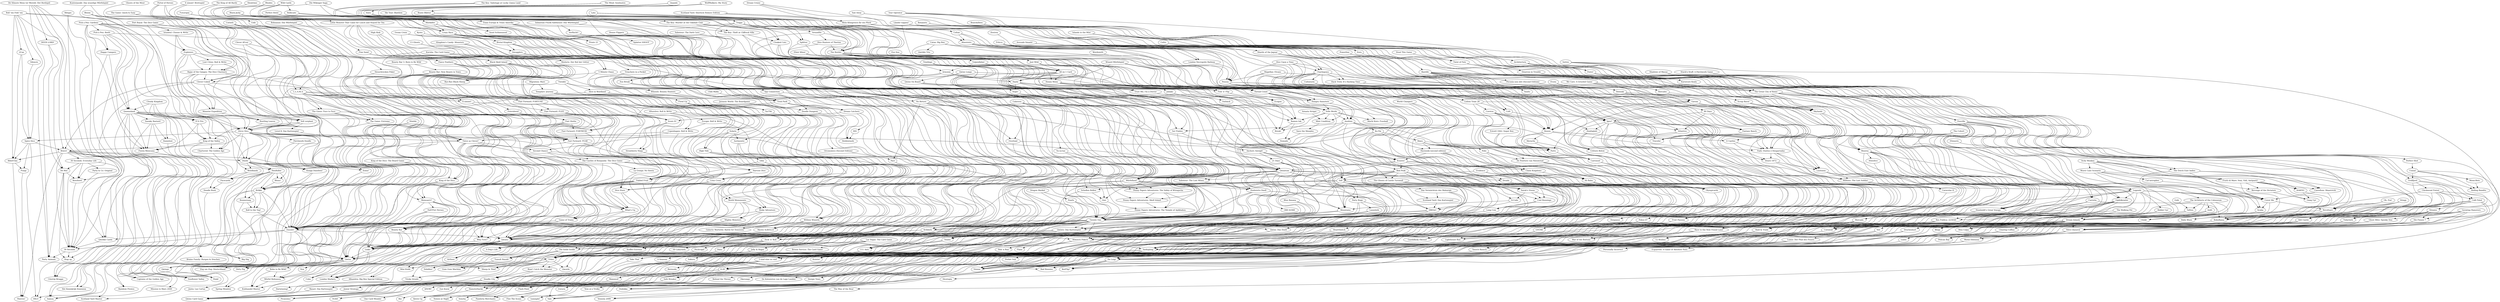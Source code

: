 digraph G {
"Hamsterbacke" -> "Ketch Up" ["weight"=0.141758222176802]
"3 sind eine zu viel!" -> "Ketch Up" ["weight"=0.130857330409033]
"Sarkophag" -> "Ketch Up" ["weight"=0.112949968080903]
"MammuZ" -> "Hamsterbacke" ["weight"=0.134407924587219]
"8-28" -> "Hamsterbacke" ["weight"=0.13233652381172]
"3 sind eine zu viel!" -> "Hamsterbacke" ["weight"=0.195121912644483]
"Sarkophag" -> "Hamsterbacke" ["weight"=0.175092516496211]
"3 sind eine zu viel!" -> "Bermuda" ["weight"=0.0655870482228419]
"3 sind eine zu viel!" -> "MammuZ" ["weight"=0.116029521909071]
"3 sind eine zu viel!" -> "8-28" ["weight"=0.174403101037665]
"Sarkophag" -> "3 sind eine zu viel!" ["weight"=0.197099571796304]
"Römisch Pokern" -> "3 sind eine zu viel!" ["weight"=0.178737485907128]
"DREIst!" -> "3 sind eine zu viel!" ["weight"=0.179734856019101]
"Eye Sea" -> "3 sind eine zu viel!" ["weight"=0.0814864977456091]
"Das Vermächtnis des Maharaja" -> "3 sind eine zu viel!" ["weight"=0.148575770763056]
"3x8" -> "3 sind eine zu viel!" ["weight"=0.193844971266033]
"Sarkophag" -> "Talo" ["weight"=0.0801343738179764]
"Sarkophag" -> "Bad Bunnies" ["weight"=0.113718557332146]
"Sarkophag" -> "Dodekka" ["weight"=0.096798574638677]
"Sarkophag" -> "Safe Breaker" ["weight"=0.081257922814751]
"Sarkophag" -> "Da Luigi" ["weight"=0.1335950258654]
"Sarkophag" -> "8-28" ["weight"=0.124748703782116]
"Römisch Pokern" -> "Sarkophag" ["weight"=0.168092383311414]
"Gipfelkraxler" -> "Sarkophag" ["weight"=0.158707947407478]
"Dream Islands" -> "Sarkophag" ["weight"=0.137796557079984]
"Legends" -> "Sarkophag" ["weight"=0.119951086319645]
"Länder toppen!" -> "Sarkophag" ["weight"=0.0915922047370106]
"The Walking Pet" -> "Sarkophag" ["weight"=0.0716310420959986]
"3x8" -> "Sarkophag" ["weight"=0.15125098201504]
"Evidence" -> "Sarkophag" ["weight"=0.132187166614011]
"World Changers" -> "Sarkophag" ["weight"=0.098035497015281]
"HeartSwitch" -> "Knister" ["weight"=0.0792027079991036]
"Qwixx: Das Duell" -> "Knister" ["weight"=0.144854799451885]
"Twenty One" -> "Knister" ["weight"=0.23020048888265]
"Druids" -> "Knister" ["weight"=0.104832600122006]
"Qwantum" -> "Knister" ["weight"=0.204226921576769]
"Knaster" -> "Knister" ["weight"=0.242312266442621]
"Wizard Würfelspiel" -> "Knister" ["weight"=0.0893228728619046]
"Druids" -> "HeartSwitch" ["weight"=0.227341512480318]
"Wizard Würfelspiel" -> "HeartSwitch" ["weight"=0.0930327891370989]
"Twenty One" -> "Qwixx: Das Duell" ["weight"=0.217620897534481]
"Qwantum" -> "Qwixx: Das Duell" ["weight"=0.214086829370969]
"Qwixx On Board" -> "Qwixx: Das Duell" ["weight"=0.222385484961007]
"Qwixx Longo" -> "Qwixx: Das Duell" ["weight"=0.185050045233129]
"Twenty One" -> "Träxx" ["weight"=0.286051991876097]
"Twenty One" -> "Take That" ["weight"=0.161285694770564]
"Gier" -> "Twenty One" ["weight"=0.151475988463384]
"3x8" -> "Twenty One" ["weight"=0.122623373955433]
"Twenty One" -> "Qwords" ["weight"=0.141471117702797]
"Twenty One" -> "Doodle City" ["weight"=0.146209968439009]
"Twenty One" -> "Encore!" ["weight"=0.247581629684882]
"Pick a Pen: Gardens" -> "Twenty One" ["weight"=0.0776800404883615]
"Twenty One" -> "4 Seasons" ["weight"=0.0998835344379887]
"Twenty One" -> "Qwixx Card Game" ["weight"=0.190072684809756]
"Twenty One" -> "Qwinto" ["weight"=0.284547777551096]
"Twenty One" -> "Zock 'n' Roll" ["weight"=0.128879898099226]
"Twenty One" -> "Kribbeln" ["weight"=0.1931490363361]
"Twenty One" -> "Tembo" ["weight"=0.15582618338609]
"Twenty One" -> "Qwinto: Das Kartenspiel" ["weight"=0.196682923449805]
"Twenty One" -> "Jolly & Roger" ["weight"=0.0911065130497987]
"Twenty One" -> "Picassimo" ["weight"=0.0785373496186975]
"Twenty One" -> "111 Ants" ["weight"=0.119627745490242]
"Penny Papers Adventures: The Temple of Apikhabou" -> "Twenty One" ["weight"=0.135050972431067]
"Perfect Hotel" -> "Twenty One" ["weight"=0.12157861189272]
"Karuba: The Card Game" -> "Twenty One" ["weight"=0.127836042066773]
"Penny Papers Adventures: The Valley of Wiraqocha" -> "Twenty One" ["weight"=0.139121582592348]
"Verflucht!" -> "Twenty One" ["weight"=0.117111388117595]
"Würfelland" -> "Twenty One" ["weight"=0.231690555980639]
"Saboteur: The Lost Mines" -> "Twenty One" ["weight"=0.0497103544633413]
"Mountains" -> "Twenty One" ["weight"=0.0782878465506085]
"Qwantum" -> "Twenty One" ["weight"=0.302307258448247]
"Calavera" -> "Twenty One" ["weight"=0.152599045835542]
"Pearls" -> "Twenty One" ["weight"=0.141262058891303]
"Knaster" -> "Twenty One" ["weight"=0.22185697483694]
"5er Finden" -> "Twenty One" ["weight"=0.131814908013236]
"Qwixx On Board" -> "Twenty One" ["weight"=0.174047294144671]
"Anubixx" -> "Twenty One" ["weight"=0.231727699302389]
"Blue Banana" -> "Twenty One" ["weight"=0.0686043925776693]
"Divvy Dice" -> "Twenty One" ["weight"=0.222240846341713]
"Sebastian Fitzek Safehouse: Das Würfelspiel" -> "Twenty One" ["weight"=0.0972156351748487]
"All on 1 Card" -> "Twenty One" ["weight"=0.228993861746128]
"Splitter" -> "Twenty One" ["weight"=0.16901307600029]
"Triggs" -> "Twenty One" ["weight"=0.12815020065303]
"Qwantum" -> "Druids" ["weight"=0.1022976595051]
"Wizard Würfelspiel" -> "Druids" ["weight"=0.123300404360953]
"Qwantum" -> "Träxx" ["weight"=0.2129794432602]
"Ka Pai" -> "Qwantum" ["weight"=0.159666610794349]
"Qwantum" -> "4 Seasons" ["weight"=0.0919405059450564]
"Qwantum" -> "Qwinto" ["weight"=0.255941632981347]
"Qwantum" -> "Würfelland" ["weight"=0.226253961992098]
"Qwantum" -> "Sheep & Thief" ["weight"=0.110284908606859]
"Qwantum" -> "TA-KE" ["weight"=0.0864105885625428]
"Qwantum" -> "Zooloretto Duell" ["weight"=0.139092560716495]
"Qwantum" -> "Pechvogel" ["weight"=0.109045633023589]
"Knaster" -> "Qwantum" ["weight"=0.239789452120796]
"Wizard Würfelspiel" -> "Qwantum" ["weight"=0.133512906778145]
"Qwixx On Board" -> "Qwantum" ["weight"=0.190381497199219]
"Anubixx" -> "Qwantum" ["weight"=0.267340883198154]
"Divvy Dice" -> "Qwantum" ["weight"=0.212436286406928]
"Volle Weide" -> "Qwantum" ["weight"=0.149974434080805]
"All on 1 Card" -> "Qwantum" ["weight"=0.218506253886999]
"Qwixx Longo" -> "Qwantum" ["weight"=0.178839772654425]
"Ka Pai" -> "Knaster" ["weight"=0.154247332973527]
"Knaster" -> "Claim Kingdoms" ["weight"=0.0906637479888262]
"Knaster" -> "Flee The Scene" ["weight"=0.0526685899959349]
"Knaster" -> "Red Peak" ["weight"=0.121287287069241]
"Hacienda (second edition)" -> "Knaster" ["weight"=0.0894682713163142]
"Wizard Würfelspiel" -> "Knaster" ["weight"=0.111649128658129]
"Anubixx" -> "Knaster" ["weight"=0.231014961199769]
"Qwixx" -> "Dirty Pig" ["weight"=0.153522831588642]
"Memoarrr!" -> "Dirty Pig" ["weight"=0.143519122651974]
"L.L.A.M.A." -> "Dirty Pig" ["weight"=0.14555081819561]
"Qwixx" -> "Bohn to Be Wild!" ["weight"=0.0727875232140434]
"Qwixx" -> "Kuhhandel Master" ["weight"=0.100988453979109]
"Qwixx" -> "Würfel Bohnanza" ["weight"=0.195219062089115]
"Qwixx" -> "Zug um Zug: Deutschland" ["weight"=0.085718007891574]
"Qwixx" -> "Nox" ["weight"=0.0818427955070595]
"Linko" -> "Qwixx" ["weight"=0.242913574209037]
"Beasty Bar" -> "Qwixx" ["weight"=0.165554899461756]
"Portal of Heroes" -> "Qwixx" ["weight"=0.124302698423942]
"Qwinto" -> "Qwixx" ["weight"=0.326856634663246]
"Dice Stars" -> "Qwixx" ["weight"=0.160892461741917]
"Fabled Fruit" -> "Qwixx" ["weight"=0.212417107183006]
"Encore!" -> "Qwixx" ["weight"=0.303525002476929]
"Memoarrr!" -> "Qwixx" ["weight"=0.160339644341811]
"The Castles of Burgundy: The Dice Game" -> "Qwixx" ["weight"=0.183604405436942]
"L.L.A.M.A." -> "Qwixx" ["weight"=0.256067012407945]
"Twice as Clever!" -> "Qwixx" ["weight"=0.249316338536586]
"Corinth" -> "Qwixx" ["weight"=0.174334426247182]
"Memoarrr!" -> "Encore!" ["weight"=0.184415926444079]
"King of the Dice" -> "Memoarrr!" ["weight"=0.135753890345073]
"L.L.A.M.A." -> "Memoarrr!" ["weight"=0.189118193146048]
"Memoarrr!" -> "Zug um Zug: Deutschland" ["weight"=0.101122348126795]
"Memoarrr!" -> "Half-Pint Heroes" ["weight"=0.129695239557128]
"Nimble" -> "Memoarrr!" ["weight"=0.111304847348185]
"L.L.A.M.A." -> "Encore!" ["weight"=0.246379332871551]
"L.L.A.M.A." -> "Linko" ["weight"=0.245583041043836]
"L.L.A.M.A." -> "Qwinto" ["weight"=0.211573480436555]
"L.L.A.M.A." -> "The Game: Extreme" ["weight"=0.0914815237803435]
"L.L.A.M.A." -> "The Game: Face to Face" ["weight"=0.12878760523031]
"L.L.A.M.A." -> "King of the Dice" ["weight"=0.140693877493621]
"L.L.A.M.A." -> "X nimmt!" ["weight"=0.130945024387704]
"6 nimmt! Brettspiel" -> "L.L.A.M.A." ["weight"=0.0820368480136188]
"The Game: Quick & Easy" -> "L.L.A.M.A." ["weight"=0.114087187967383]
"Bohn to Be Wild!" -> "Kuhhandel Master" ["weight"=0.0724590020660634]
"Bohn to Be Wild!" -> "Würfel Bohnanza" ["weight"=0.137991036232682]
"Würfel Bohnanza" -> "Kuhhandel Master" ["weight"=0.0827001438755409]
"Linko" -> "Kuhhandel Master" ["weight"=0.111685829066033]
"Linko" -> "Würfel Bohnanza" ["weight"=0.191158092375363]
"Ciúb" -> "Würfel Bohnanza" ["weight"=0.128591351348634]
"Da Luigi" -> "Talo" ["weight"=0.120504064360184]
"Gipfelkraxler" -> "Talo" ["weight"=0.0983927158243264]
"Länder toppen!" -> "Talo" ["weight"=0.0967715241945926]
"Da Luigi" -> "Bad Bunnies" ["weight"=0.110621649690225]
"Tausch Rausch" -> "Da Luigi" ["weight"=0.139284491261823]
"Gipfelkraxler" -> "Da Luigi" ["weight"=0.15139670855078]
"Dream Islands" -> "Da Luigi" ["weight"=0.183095016459258]
"Café Fatal" -> "Da Luigi" ["weight"=0.127191348285377]
"Da Luigi" -> "KerFlip!" ["weight"=0.101279698396264]
"Da Luigi" -> "Vienna" ["weight"=0.151777340388963]
"Lumis: Der Pfad des Feuers" -> "Da Luigi" ["weight"=0.127708968136109]
"Yeti" -> "Da Luigi" ["weight"=0.118846763948232]
"Legends" -> "Da Luigi" ["weight"=0.161915532233712]
"Chickwood Forest" -> "Da Luigi" ["weight"=0.111053363317163]
"Moorea" -> "Da Luigi" ["weight"=0.141863913374392]
"Gipfelkraxler" -> "Tausch Rausch" ["weight"=0.124327383242872]
"Gipfelkraxler" -> "Venezia 2099" ["weight"=0.124061637641624]
"Gipfelkraxler" -> "Römisch Pokern" ["weight"=0.132468938554266]
"Legends" -> "Gipfelkraxler" ["weight"=0.15187437886803]
"Sail Away" -> "Gipfelkraxler" ["weight"=0.0708851270190309]
"Länder toppen!" -> "Gipfelkraxler" ["weight"=0.113595419140711]
"Basari: Das Kartenspiel" -> "Qwixx Card Game" ["weight"=0.169696018473632]
"Doodle City" -> "Basari: Das Kartenspiel" ["weight"=0.122640840861176]
"Träxx" -> "Basari: Das Kartenspiel" ["weight"=0.140881227505816]
"Las Vegas: The Card Game" -> "Basari: Das Kartenspiel" ["weight"=0.134555821276617]
"Träxx" -> "Qwixx Card Game" ["weight"=0.225221890974226]
"Take That" -> "Qwixx Card Game" ["weight"=0.119503502905143]
"Doodle City" -> "Qwixx Card Game" ["weight"=0.145692000707181]
"Qwinto" -> "Qwixx Card Game" ["weight"=0.174205823398723]
"Las Vegas: The Card Game" -> "Qwixx Card Game" ["weight"=0.124277799390314]
"Qwinto: Das Kartenspiel" -> "Qwixx Card Game" ["weight"=0.187413568535256]
"Träxx" -> "Doodle City" ["weight"=0.212592424674847]
"Doodle City" -> "Junior Stratego" ["weight"=0.0480284184416722]
"Roar! Catch the Monster" -> "Doodle City" ["weight"=0.0711928143240988]
"Jolly & Roger" -> "Doodle City" ["weight"=0.120594087827478]
"Träxx" -> "Mini Kubb" ["weight"=0.0855541021414923]
"Träxx" -> "Qwords" ["weight"=0.138915278685329]
"Träxx" -> "Sheep & Thief" ["weight"=0.13640478677632]
"Träxx" -> "Roar! Catch the Monster" ["weight"=0.0849874842468074]
"Daxu" -> "Träxx" ["weight"=0.120548067983588]
"Die holde Isolde" -> "Träxx" ["weight"=0.158192935435035]
"Qwinto" -> "Träxx" ["weight"=0.218176242645725]
"Zock 'n' Roll" -> "Träxx" ["weight"=0.154212538692822]
"Rhodes" -> "Träxx" ["weight"=0.116545023956452]
"Kribbeln" -> "Träxx" ["weight"=0.178258599875131]
"Jolly & Roger" -> "Träxx" ["weight"=0.107702101648557]
"Las Vegas: The Card Game" -> "Träxx" ["weight"=0.107555263475286]
"Perfect Hotel" -> "Träxx" ["weight"=0.100603668240004]
"Zooloretto Duell" -> "Träxx" ["weight"=0.128920342524851]
"Würfelland" -> "Träxx" ["weight"=0.2175268993068]
"Pechvogel" -> "Träxx" ["weight"=0.0997177294423096]
"Trans Europa & Trans Amerika" -> "Träxx" ["weight"=0.0925181480700622]
"Pearls" -> "Träxx" ["weight"=0.15170937654105]
"Rollecate" -> "Träxx" ["weight"=0.111296340850403]
"Wild Cards" -> "Träxx" ["weight"=0.0639419733862984]
"Las Vegas: The Card Game" -> "Broom Service: The Card Game" ["weight"=0.139705675041468]
"8-28" -> "MammuZ" ["weight"=0.0916593782012757]
"3x8" -> "8-28" ["weight"=0.184049058986939]
"Evidence" -> "8-28" ["weight"=0.0852046905779924]
"World Changers" -> "8-28" ["weight"=0.0727442939545209]
"8-28" -> "Safe Breaker" ["weight"=0.100547576719644]
"Lumis: Der Pfad des Feuers" -> "Bad Bunnies" ["weight"=0.130845463497155]
"Drachenhort" -> "Bad Bunnies" ["weight"=0.122916121501042]
"Dream Islands" -> "Bad Bunnies" ["weight"=0.122054608401899]
"Dream Islands" -> "Lumis: Der Pfad des Feuers" ["weight"=0.130109572758128]
"Drachenhort" -> "Lumis: Der Pfad des Feuers" ["weight"=0.106151412952129]
"Dream Islands" -> "Drachenhort" ["weight"=0.114534454912912]
"Dream Islands" -> "Dodekka" ["weight"=0.0826647353060065]
"Dream Islands" -> "KerFlip!" ["weight"=0.0891020088691209]
"Dream Islands" -> "Vienna" ["weight"=0.137568340696144]
"Dream Islands" -> "Cornwall" ["weight"=0.171391752533535]
"Dream Islands" -> "Nitro Glyxerol" ["weight"=0.085616579270738]
"Dream Islands" -> "Yeti" ["weight"=0.117339740825089]
"Bidder Up!" -> "Dream Islands" ["weight"=0.0641064625792303]
"Legends" -> "Dream Islands" ["weight"=0.178607377610436]
"Tallinn" -> "Dream Islands" ["weight"=0.131301832637848]
"The Architects of the Colosseum" -> "Dream Islands" ["weight"=0.140822050310224]
"The Walking Pet" -> "Dream Islands" ["weight"=0.106316323452356]
"Café Fatal" -> "Dream Islands" ["weight"=0.138388081836679]
"Chickwood Forest" -> "Dream Islands" ["weight"=0.135031714979819]
"Clearing Coffins" -> "Lunte" ["weight"=0.11466846466198]
"Kilt Castle" -> "Clearing Coffins" ["weight"=0.0905423137889595]
"Dreams" -> "Clearing Coffins" ["weight"=0.104404755272573]
"Lunte" -> "Personally Incorrect" ["weight"=0.0996006317353935]
"Kilt Castle" -> "Lunte" ["weight"=0.16071068777839]
"Dreams" -> "Lunte" ["weight"=0.107161258746964]
"Café Fatal" -> "Kilt Castle" ["weight"=0.141956023760698]
"Trollfjord" -> "Kilt Castle" ["weight"=0.120537412706765]
"Kilt Castle" -> "Personally Incorrect" ["weight"=0.160847032498345]
"Kilt Castle" -> "Nitro Glyxerol" ["weight"=0.213587953603201]
"Kilt Castle" -> "Mea Culpa" ["weight"=0.174322850590656]
"Dreams" -> "Kilt Castle" ["weight"=0.198446771318067]
"Vortex" -> "Kilt Castle" ["weight"=0.17314144862098]
"Chickwood Forest" -> "Kilt Castle" ["weight"=0.171317535456351]
"Dreams" -> "Die Fiesen 7" ["weight"=0.10548863394559]
"Café Fatal" -> "Dreams" ["weight"=0.125077955014444]
"Dreams" -> "Personally Incorrect" ["weight"=0.133138195257721]
"Dreams" -> "Nitro Glyxerol" ["weight"=0.167805186256393]
"Qwirkle Cards" -> "30 Seconds" ["weight"=0.0881748842590855]
"Encore!" -> "Qwirkle Cards" ["weight"=0.0930327056043006]
"30 Seconds: Everyday Life" -> "Qwirkle Cards" ["weight"=0.087955301259517]
"Bravo!" -> "Qwirkle Cards" ["weight"=0.0907081222017221]
"Clever Cubed" -> "Qwirkle Cards" ["weight"=0.0635685671364214]
"30 Seconds" -> "Stap op" ["weight"=0.0943857840914191]
"30 Seconds" -> "Party Animals" ["weight"=0.114650802443084]
"Party & Co: Original" -> "30 Seconds" ["weight"=0.0692685516916935]
"Keezbord" -> "30 Seconds" ["weight"=0.156683090198236]
"Rifugio" -> "30 Seconds" ["weight"=0.0606927616703194]
"De Mol" -> "30 Seconds" ["weight"=0.147415878772129]
"De Slimste Mens ter Wereld: Het Bordspel" -> "30 Seconds" ["weight"=0.12120337713088]
"Encore!" -> "30 Seconds" ["weight"=0.102064784981093]
"30 Seconds: Everyday Life" -> "30 Seconds" ["weight"=0.236302084876128]
"Bravo!" -> "30 Seconds" ["weight"=0.105044590200097]
"Encore!" -> "Zug um Zug: Deutschland" ["weight"=0.0965417952138252]
"Encore!" -> "Qwingo" ["weight"=0.0831103767106913]
"Encore!" -> "Qwinto" ["weight"=0.29223957759386]
"The Game: Extreme" -> "Encore!" ["weight"=0.120073272232336]
"Level 8: Das Kartenspiel" -> "Encore!" ["weight"=0.0747035796241734]
"Half-Pint Heroes" -> "Encore!" ["weight"=0.115018909756774]
"Karuba: The Card Game" -> "Encore!" ["weight"=0.11030307914745]
"King of the Dice" -> "Encore!" ["weight"=0.164395734802729]
"The Game: Face to Face" -> "Encore!" ["weight"=0.134737146496617]
"Roll to the Top!" -> "Encore!" ["weight"=0.188454801820278]
"Nimble" -> "Encore!" ["weight"=0.0821806835158602]
"Brikks" -> "Encore!" ["weight"=0.24112889224623]
"Patchwork Doodle" -> "Encore!" ["weight"=0.158542723679644]
"HexRoller" -> "Encore!" ["weight"=0.203281257737241]
"Dizzle" -> "Encore!" ["weight"=0.281009015671051]
"Twice as Clever!" -> "Encore!" ["weight"=0.291279791175271]
"Corinth" -> "Encore!" ["weight"=0.188128540725431]
"Bravo!" -> "Encore!" ["weight"=0.315272595182886]
"Divvy Dice" -> "Encore!" ["weight"=0.261744683569667]
"Clever Cubed" -> "Encore!" ["weight"=0.23564918374611]
"Voll verplant" -> "Encore!" ["weight"=0.193438913764948]
"King of the Dice: The Board Game" -> "Encore!" ["weight"=0.0624707195551789]
"Clever 4Ever" -> "Encore!" ["weight"=0.180579977354675]
"Pick a Pen: Gardens" -> "Encore!" ["weight"=0.0830926603230427]
"30 Seconds: Everyday Life" -> "Keezbord" ["weight"=0.100242733849137]
"30 Seconds: Everyday Life" -> "De Mol" ["weight"=0.0813805468445642]
"30 Seconds: Everyday Life" -> "Party & Co: Original" ["weight"=0.0406878425244415]
"Bravo!" -> "30 Seconds: Everyday Life" ["weight"=0.0760306498659403]
"Bravo!" -> "Thieves!" ["weight"=0.0611119488910853]
"Bravo!" -> "BiberClan" ["weight"=0.0833293124802611]
"Bravo!" -> "Keezbord" ["weight"=0.090606962687015]
"Bravo!" -> "Dizzle" ["weight"=0.242748735206534]
"Bravo!" -> "HILO" ["weight"=0.075383762982828]
"Spicy Dice" -> "Bravo!" ["weight"=0.136109598121942]
"Divvy Dice" -> "Bravo!" ["weight"=0.266406096188979]
"Clever Cubed" -> "Bravo!" ["weight"=0.234683450024273]
"Roll 'em Fold 'em" -> "Bravo!" ["weight"=0.194435564144355]
"Clever Cubed" -> "Divvy Dice" ["weight"=0.239069393975796]
"Explorers" -> "Clever Cubed" ["weight"=0.156624529904484]
"Clever Cubed" -> "Twice as Clever!" ["weight"=0.475783546811029]
"Rajas of the Ganges: The Dice Charmers" -> "Clever Cubed" ["weight"=0.211457996046712]
"Lost Cities: Roll & Write" -> "Clever Cubed" ["weight"=0.13238912243436]
"Clever 4Ever" -> "Clever Cubed" ["weight"=0.505625139897374]
"Pungi" -> "Thieves!" ["weight"=0.108469332127657]
"BiberClan" -> "Thieves!" ["weight"=0.0723225274851468]
"BiberClan" -> "Pungi" ["weight"=0.12487992326669]
"Spicy Dice" -> "Pungi" ["weight"=0.0789814595946058]
"Spicy Dice" -> "BiberClan" ["weight"=0.117550000090565]
"2Can" -> "BiberClan" ["weight"=0.120885793970607]
"Roll 'em Fold 'em" -> "BiberClan" ["weight"=0.0674687014395773]
"Legends" -> "Tausch Rausch" ["weight"=0.0972872211430657]
"3x8" -> "Legends" ["weight"=0.135197419639918]
"Legends" -> "Dodekka" ["weight"=0.0637837270961384]
"Legends" -> "Römisch Pokern" ["weight"=0.11707829779225]
"Legends" -> "Venezia 2099" ["weight"=0.101118879063029]
"Legends" -> "Vienna" ["weight"=0.11423357261303]
"Legends" -> "Cornwall" ["weight"=0.138936054033993]
"Legends" -> "Bidder Up!" ["weight"=0.0838162004361103]
"Sail Away" -> "Legends" ["weight"=0.0837197449719726]
"Efemeris" -> "Legends" ["weight"=0.0475445310839181]
"The Great City of Rome" -> "Legends" ["weight"=0.136987520190346]
"Qwinto" -> "Mini Kubb" ["weight"=0.0725578182670779]
"Qwinto" -> "Sheep & Thief" ["weight"=0.132624260118358]
"Roar! Catch the Monster" -> "Junior Stratego" ["weight"=0.0744923552093476]
"Jolly & Roger" -> "Roar! Catch the Monster" ["weight"=0.0699105289986092]
"Rhodes" -> "Daxu" ["weight"=0.109351719683614]
"Zooloretto Duell" -> "Daxu" ["weight"=0.114845609888886]
"Zock 'n' Roll" -> "Die holde Isolde" ["weight"=0.136564423034484]
"Kribbeln" -> "Die holde Isolde" ["weight"=0.133774202818154]
"Crazy Race" -> "Die holde Isolde" ["weight"=0.161185337806645]
"Mistkäfer" -> "Die holde Isolde" ["weight"=0.122661401996626]
"Die holde Isolde" -> "Gum Gum Machine" ["weight"=0.128903936995252]
"Die holde Isolde" -> "Tumult Royale" ["weight"=0.120831966651513]
"Brutal Kingdom" -> "Die holde Isolde" ["weight"=0.0747579253457376]
"Showtime" -> "Die holde Isolde" ["weight"=0.103866008284889]
"Qwinto" -> "Linko" ["weight"=0.21549521681509]
"Dice Stars" -> "Qwinto" ["weight"=0.203995859265135]
"Fabled Fruit" -> "Qwinto" ["weight"=0.182812905327147]
"X nimmt!" -> "Qwinto" ["weight"=0.151239063524252]
"Qwinto: Das Kartenspiel" -> "Qwinto" ["weight"=0.144707970077419]
"Criss Cross" -> "Qwinto" ["weight"=0.151751973397782]
"Harvest Dice" -> "Qwinto" ["weight"=0.169508461964791]
"Fast Forward: FEAR" -> "Qwinto" ["weight"=0.130462415537911]
"The Castles of Burgundy: The Dice Game" -> "Qwinto" ["weight"=0.190766685601068]
"Karuba: The Card Game" -> "Qwinto" ["weight"=0.129399717044798]
"The Game: Face to Face" -> "Qwinto" ["weight"=0.132627111037655]
"High Risk" -> "Qwinto" ["weight"=0.0671236254786984]
"Second Chance" -> "Qwinto" ["weight"=0.180277238879781]
"Twice as Clever!" -> "Qwinto" ["weight"=0.233687067503926]
"Copenhagen: Roll & Write" -> "Qwinto" ["weight"=0.136767922941591]
"Divvy Dice" -> "Qwinto" ["weight"=0.197494081041782]
"DREIst!" -> "Zock 'n' Roll" ["weight"=0.158921806818464]
"3x8" -> "Zock 'n' Roll" ["weight"=0.107044827248283]
"Zock 'n' Roll" -> "Kniffel Extreme" ["weight"=0.098174990024212]
"Zock 'n' Roll" -> "Gum Gum Machine" ["weight"=0.0923996529403329]
"Kribbeln" -> "Zock 'n' Roll" ["weight"=0.182206636901315]
"Crazy Race" -> "Zock 'n' Roll" ["weight"=0.165356579387971]
"Overload" -> "Zock 'n' Roll" ["weight"=0.175269821705602]
"No Return" -> "Zock 'n' Roll" ["weight"=0.127856553924589]
"DREIst!" -> "Kribbeln" ["weight"=0.166872299065293]
"Schollen Rollen" -> "Kribbeln" ["weight"=0.11945053969433]
"3x8" -> "Kribbeln" ["weight"=0.120789489806177]
"Kribbeln" -> "Kniffel Extreme" ["weight"=0.0880307931646185]
"Kribbeln" -> "Römisch Pokern" ["weight"=0.144777859378282]
"Crazy Race" -> "Kribbeln" ["weight"=0.164002364642622]
"Mistkäfer" -> "Kribbeln" ["weight"=0.155944459703611]
"Verflucht!" -> "Kribbeln" ["weight"=0.111351725282364]
"Würfelland" -> "Kribbeln" ["weight"=0.165071083146394]
"Black Jacky" -> "Kribbeln" ["weight"=0.110464588716976]
"Yu-ca-tan" -> "Kribbeln" ["weight"=0.0774644511084279]
"Calavera" -> "Kribbeln" ["weight"=0.119064693061451]
"Sebastian Fitzek Safehouse: Das Würfelspiel" -> "Kribbeln" ["weight"=0.11163131129824]
"Pearls" -> "Jolly & Roger" ["weight"=0.129710264987907]
"Zooloretto Duell" -> "Sakura" ["weight"=0.0735930900497623]
"Würfelland" -> "Zooloretto Duell" ["weight"=0.12684280308139]
"Rollecate" -> "Zooloretto Duell" ["weight"=0.0937524571859797]
"Zooloretto Duell" -> "TA-KE" ["weight"=0.116039248619881]
"Würfelland" -> "Penny Papers Adventures: The Temple of Apikhabou" ["weight"=0.149831461513292]
"Würfelland" -> "Penny Papers Adventures: The Valley of Wiraqocha" ["weight"=0.140744700480046]
"Würfelland" -> "TA-KE" ["weight"=0.0857294740763783]
"Würfelland" -> "Penny Papers Adventures: Skull Island" ["weight"=0.154054891106647]
"Yu-ca-tan" -> "Würfelland" ["weight"=0.118262168105638]
"Trans Europa & Trans Amerika" -> "Würfelland" ["weight"=0.0963514763476078]
"Calavera" -> "Würfelland" ["weight"=0.171884463079594]
"Nope!" -> "Würfelland" ["weight"=0.046002556034013]
"Rollecate" -> "Würfelland" ["weight"=0.107680493171106]
"Hashi" -> "Würfelland" ["weight"=0.182159068824533]
"All on 1 Card" -> "Würfelland" ["weight"=0.221961479631988]
"Armonia" -> "Würfelland" ["weight"=0.105670289620758]
"The Border" -> "Würfelland" ["weight"=0.181362301516515]
"Dice Hunters of Therion" -> "Würfelland" ["weight"=0.0898656751335046]
"Armadillo" -> "Würfelland" ["weight"=0.0655699442578008]
"Triggs" -> "Würfelland" ["weight"=0.15771895568422]
"Trans Europa & Trans Amerika" -> "Splatter SHOOT" ["weight"=0.0509182440894377]
"Wild Cards" -> "Trans Europa & Trans Amerika" ["weight"=0.0595954466503877]
"Dragon Market" -> "Pearls" ["weight"=0.0983441779718998]
"Wild Cards" -> "Rollecate" ["weight"=0.0953541551989863]
"Stingy" -> "Bloqs" ["weight"=0.112899440686383]
"Stingy" -> "RoboRama" ["weight"=0.145569884515947]
"Stingy" -> "RevoltaaA" ["weight"=0.337577249574022]
"RoboRama" -> "Bloqs" ["weight"=0.144787218285937]
"RevoltaaA" -> "Bloqs" ["weight"=0.126016104339192]
"Tour Operator" -> "Bloqs" ["weight"=0.0761259145331972]
"RevoltaaA" -> "RoboRama" ["weight"=0.126628040445662]
"Carrotia" -> "RoboRama" ["weight"=0.0639643233445904]
"Castellum: Maastricht" -> "RoboRama" ["weight"=0.0814570841574704]
"The Dutch East Indies" -> "RoboRama" ["weight"=0.0556498291942206]
"BARPIG" -> "RoboRama" ["weight"=0.0533915425382554]
"Feuville" -> "RoboRama" ["weight"=0.110474702911462]
"Frutti di Mare: Veni, Vidi, Antipasti!" -> "RoboRama" ["weight"=0.0601175453006207]
"Tour Operator" -> "RoboRama" ["weight"=0.068821742165225]
"Itchy Monkey" -> "RoboRama" ["weight"=0.0737971704110661]
"Oh, Fox!" -> "RoboRama" ["weight"=0.0916105000751579]
"Cover Me" -> "RevoltaaA" ["weight"=0.0998446077695395]
"RevoltaaA" -> "Res Publica: 2230AD" ["weight"=0.0899203996886934]
"The Dutch East Indies" -> "RevoltaaA" ["weight"=0.0647390789237434]
"Tour Operator" -> "RevoltaaA" ["weight"=0.0617912170097589]
"Oh, Fox!" -> "RevoltaaA" ["weight"=0.0705571873033142]
"Römisch Pokern" -> "Bermuda" ["weight"=0.0806988145040071]
"DREIst!" -> "Römisch Pokern" ["weight"=0.13024864865135]
"3x8" -> "Römisch Pokern" ["weight"=0.141005117451987]
"Eye Sea" -> "Römisch Pokern" ["weight"=0.105635135688367]
"Eye Sea" -> "DREIst!" ["weight"=0.0827020285782235]
"Scotland Yard: Das Kartenspiel" -> "DREIst!" ["weight"=0.14686020528617]
"Das Vermächtnis des Maharaja" -> "DREIst!" ["weight"=0.114060380089218]
"3x8" -> "DREIst!" ["weight"=0.150961812080884]
"No Return" -> "DREIst!" ["weight"=0.110117225856668]
"3x8" -> "Das Vermächtnis des Maharaja" ["weight"=0.136990499923375]
"Das Vermächtnis des Maharaja" -> "Scotland Yard: Das Kartenspiel" ["weight"=0.103560382088323]
"3x8" -> "Gier" ["weight"=0.150171695269274]
"3x8" -> "Schollen Rollen" ["weight"=0.139944397638328]
"3x8" -> "Scotland Yard: Das Kartenspiel" ["weight"=0.153182993716111]
"Overload" -> "3x8" ["weight"=0.133599239248909]
"No Return" -> "3x8" ["weight"=0.141695132468536]
"Evidence" -> "3x8" ["weight"=0.102130957473292]
"Die Wikinger Saga" -> "3x8" ["weight"=0.087346358884735]
"Evidence" -> "Safe Breaker" ["weight"=0.0714959668341779]
"World Changers" -> "Safe Breaker" ["weight"=0.0655285244492376]
"Safe Breaker" -> "Flash Point" ["weight"=0.0336980380298984]
"Evidence" -> "Flash Point" ["weight"=0.0405910732015557]
"Sneaky Bastard" -> "Het Koninkrijk Dominion" ["weight"=0.087199131406629]
"Queensland" -> "Het Koninkrijk Dominion" ["weight"=0.070901859606186]
"Sneaky Bastard" -> "Samoa" ["weight"=0.145819734072581]
"Sneaky Bastard" -> "Fiesta Mexicana" ["weight"=0.105983469235818]
"Sneaky Bastard" -> "Kameloot" ["weight"=0.0998147485074939]
"Queensland" -> "Sneaky Bastard" ["weight"=0.150795633005303]
"Queensland" -> "King of the Valley" ["weight"=0.148385518026788]
"Queensland" -> "Samoa" ["weight"=0.0981517492437552]
"Queensland" -> "Scotland Yard Master" ["weight"=0.0324518771000553]
"Queensland" -> "Divvy Dice" ["weight"=0.0997828389913587]
"Queensland" -> "Fiesta Mexicana" ["weight"=0.15884536697785]
"Queensland" -> "Rainbow Pirates" ["weight"=0.050392313294589]
"Queensland" -> "Citytrip Brugge" ["weight"=0.0845141104815789]
"Queensland" -> "Kameloot" ["weight"=0.0736141753075659]
"Queensland" -> "If It Fits" ["weight"=0.121539769553576]
"Queensland" -> "Voll verplant" ["weight"=0.113746408604159]
"Happy Campers" -> "Queensland" ["weight"=0.109284577153001]
"Cloudy Kingdom" -> "Queensland" ["weight"=0.10495386944626]
"Pick a Pen: Reefs" -> "Queensland" ["weight"=0.137339646075444]
"Pick a Pen: Gardens" -> "Queensland" ["weight"=0.160160343985296]
"Die Fiesen 7" -> "Nitro Glyxerol" ["weight"=0.100778188391936]
"Café Fatal" -> "Die Fiesen 7" ["weight"=0.0991674154091778]
"Café Fatal" -> "Nitro Glyxerol" ["weight"=0.171772477351784]
"Nitro Glyxerol" -> "S'quarrels: A Game of Absolute Nuts" ["weight"=0.095654763985013]
"Nitro Glyxerol" -> "Pelican Bay" ["weight"=0.112828452354272]
"Nitro Glyxerol" -> "Personally Incorrect" ["weight"=0.15289366157253]
"Nitro Glyxerol" -> "Moral Dilemma" ["weight"=0.159899630507183]
"Tubyrinth" -> "Nitro Glyxerol" ["weight"=0.188307311864961]
"Ghost Blitz: Spooky Doo" -> "Nitro Glyxerol" ["weight"=0.112504381214718]
"Vortex" -> "Nitro Glyxerol" ["weight"=0.166922404411782]
"Gyrating Hamsters" -> "Nitro Glyxerol" ["weight"=0.168312989169651]
"Chickwood Forest" -> "Nitro Glyxerol" ["weight"=0.18548416789495]
"Chickwood Forest" -> "Café Fatal" ["weight"=0.195006877227366]
"Trollfjord" -> "Café Fatal" ["weight"=0.137107468711121]
"No Return" -> "Overload" ["weight"=0.128744288286941]
"No Return" -> "Tricky Druids" ["weight"=0.0669609405574825]
"No Return" -> "Pact" ["weight"=0.105195423855175]
"Spy Connection" -> "No Return" ["weight"=0.123597016531423]
"111 Ants" -> "Take That" ["weight"=0.114437184828973]
"Tembo" -> "Take That" ["weight"=0.134226063629942]
"Qwinto: Das Kartenspiel" -> "Take That" ["weight"=0.124799497520766]
"Lanzeloth" -> "Take That" ["weight"=0.0583702780576921]
"Party Bugs" -> "Take That" ["weight"=0.110862609112874]
"Tembo" -> "111 Ants" ["weight"=0.0919369859427603]
"Blue Banana" -> "111 Ants" ["weight"=0.0807136858671843]
"Qwinto: Das Kartenspiel" -> "Tembo" ["weight"=0.158768956373223]
"21 Days" -> "Tembo" ["weight"=0.0491633810014874]
"Party Bugs" -> "Tembo" ["weight"=0.111540793164133]
"Anchors Aweigh!" -> "Tembo" ["weight"=0.106911614780731]
"21 Days" -> "Qwinto: Das Kartenspiel" ["weight"=0.0440503513420091]
"Lanzeloth" -> "Qwinto: Das Kartenspiel" ["weight"=0.0701115893982555]
"Party Bugs" -> "Qwinto: Das Kartenspiel" ["weight"=0.126397324928772]
"Anchors Aweigh!" -> "Qwinto: Das Kartenspiel" ["weight"=0.117346176537077]
"Party Bugs" -> "Lanzeloth" ["weight"=0.051491047715663]
"Anchors Aweigh!" -> "Party Bugs" ["weight"=0.194233890907387]
"Treelings" -> "Party Bugs" ["weight"=0.089394054525131]
"2Can" -> "Spicy Dice" ["weight"=0.0631594428955865]
"Spicy Dice" -> "HILO" ["weight"=0.0932716001687435]
"Divvy Dice" -> "Spicy Dice" ["weight"=0.12735091995191]
"Silencio" -> "Spicy Dice" ["weight"=0.0711086129151194]
"Roll 'em Fold 'em" -> "Spicy Dice" ["weight"=0.143458752046614]
"Schollen Rollen" -> "Gier" ["weight"=0.15889889025001]
"Verflucht!" -> "Gier" ["weight"=0.134896176189027]
"Verflucht!" -> "Schollen Rollen" ["weight"=0.160471298591228]
"Sebastian Fitzek Safehouse: Das Würfelspiel" -> "Verflucht!" ["weight"=0.0985044423841647]
"Moon-Bots" -> "Rolling Bandits" ["weight"=0.0733658668763393]
"Shadows of Macao" -> "Rolling Bandits" ["weight"=0.0687363204289129]
"Uxmal" -> "Rolling Bandits" ["weight"=0.0994458493471119]
"Uxmal" -> "Moon-Bots" ["weight"=0.0515491469378712]
"Shadows of Macao" -> "Trollfjord" ["weight"=0.0993096892612337]
"Uxmal" -> "Trollfjord" ["weight"=0.102654008027175]
"Uxmal" -> "The Way of the Bear" ["weight"=0.0994991385400211]
"Perfect Shot" -> "Uxmal" ["weight"=0.0863732652369796]
"Die Wikinger Saga" -> "Overload" ["weight"=0.0779195718870764]
"Die Wikinger Saga" -> "Tricky Druids" ["weight"=0.076747492242396]
"Roll 'em Fold 'em" -> "2Can" ["weight"=0.0647114737589911]
"Roll 'em Fold 'em" -> "Dizzle" ["weight"=0.153727584365762]
"Roll 'em Fold 'em" -> "Divvy Dice" ["weight"=0.224491536873058]
"Roll 'em Fold 'em" -> "Silencio" ["weight"=0.0959585899555035]
"Rifugio" -> "Stap op" ["weight"=0.051661700041447]
"De Mol" -> "Stap op" ["weight"=0.0616317467970097]
"De Mol" -> "Keezbord" ["weight"=0.0777546932498809]
"De Mol" -> "Party Animals" ["weight"=0.0515294574239794]
"DEER LORD!" -> "De Mol" ["weight"=0.0462579682879911]
"De Slimste Mens ter Wereld: Het Bordspel" -> "De Mol" ["weight"=0.213988286230884]
"DEER LORD!" -> "Party Animals" ["weight"=0.0552061824964537]
"De Slimste Mens ter Wereld: Het Bordspel" -> "Party Animals" ["weight"=0.0806816883664662]
"De Slimste Mens ter Wereld: Het Bordspel" -> "Keezbord" ["weight"=0.0743499006006715]
"De Slimste Mens ter Wereld: Het Bordspel" -> "DEER LORD!" ["weight"=0.0347778410235248]
"Olympicards" -> "De Kolonisten van de Lage Landen" ["weight"=0.0880308422103834]
"De Poorters van Nieuwstad" -> "De Kolonisten van de Lage Landen" ["weight"=0.100385700264861]
"Catan: Big Box" -> "De Kolonisten van de Lage Landen" ["weight"=0.0283039865789718]
"De Poorters van Nieuwstad" -> "Olympicards" ["weight"=0.0933452171329696]
"Catan: Big Box" -> "Olympicards" ["weight"=0.0422570383927785]
"Ali Baba" -> "Olympicards" ["weight"=0.0755405176925873]
"Polis" -> "Olympicards" ["weight"=0.101192603291499]
"Hacienda (second edition)" -> "Olympicards" ["weight"=0.0882589030099956]
"Maya" -> "Olympicards" ["weight"=0.0719917563097353]
"Catan: Big Box" -> "De Poorters van Nieuwstad" ["weight"=0.0588335898143688]
"Polis" -> "De Poorters van Nieuwstad" ["weight"=0.0718649394021507]
"Catan: Big Box" -> "Qwirkle Trio" ["weight"=0.0579844001067378]
"Ali Baba" -> "Behind the Throne" ["weight"=0.0653379786192889]
"Polis" -> "Ali Baba" ["weight"=0.108665628680114]
"Claim Kingdoms" -> "Ali Baba" ["weight"=0.121092657737183]
"Hacienda (second edition)" -> "Ali Baba" ["weight"=0.117206876820523]
"Maya" -> "Ali Baba" ["weight"=0.104523828697991]
"Maya" -> "Polis" ["weight"=0.0818581360390085]
"Ka Pai" -> "Hacienda (second edition)" ["weight"=0.149090802420814]
"Hacienda (second edition)" -> "Claim Kingdoms" ["weight"=0.0820289186980634]
"Hacienda (second edition)" -> "Okavango" ["weight"=0.119763634074609]
"Maya" -> "Hacienda (second edition)" ["weight"=0.182536710681615]
"Ka Pai" -> "Maya" ["weight"=0.143899592342154]
"Maya" -> "Claim Kingdoms" ["weight"=0.0915896006061825]
"Maya" -> "Envyra" ["weight"=0.0661329006172619]
"Maya" -> "Okavango" ["weight"=0.0767966775432604]
"Maya" -> "Porto" ["weight"=0.109350847676416]
"Revenge of the Dictators" -> "Gang Up!" ["weight"=0.0618774141749799]
"BARPIG" -> "Gang Up!" ["weight"=0.0426681648176835]
"Frutti di Mare: Veni, Vidi, Antipasti!" -> "Gang Up!" ["weight"=0.0387741003826768]
"Frutti di Mare: Veni, Vidi, Antipasti!" -> "Revenge of the Dictators" ["weight"=0.107438456278041]
"Itchy Monkey" -> "Revenge of the Dictators" ["weight"=0.0878658308834535]
"Frutti di Mare: Veni, Vidi, Antipasti!" -> "BARPIG" ["weight"=0.0830363029358493]
"Itchy Monkey" -> "BARPIG" ["weight"=0.0650430335233956]
"Frutti di Mare: Veni, Vidi, Antipasti!" -> "Cover Me" ["weight"=0.0937760719400367]
"Frutti di Mare: Veni, Vidi, Antipasti!" -> "Castellum: Maastricht" ["weight"=0.0506964407431502]
"Wurst Case Scenario" -> "Frutti di Mare: Veni, Vidi, Antipasti!" ["weight"=0.0844418644339815]
"Itchy Monkey" -> "Frutti di Mare: Veni, Vidi, Antipasti!" ["weight"=0.183984540825408]
"King of the Valley" -> "Captains of the Golden Age" ["weight"=0.0690240711825791]
"King of the Valley" -> "Chartered: The Golden Age" ["weight"=0.0864535280304441]
"King of the Valley" -> "Fiesta Mexicana" ["weight"=0.113799982688374]
"If It Fits" -> "King of the Valley" ["weight"=0.0899643789979604]
"Voll verplant" -> "King of the Valley" ["weight"=0.0947927349036471]
"Cloudy Kingdom" -> "King of the Valley" ["weight"=0.052423379570897]
"Chartered: The Golden Age" -> "Captains of the Golden Age" ["weight"=0.0570082912882459]
"Cloudy Kingdom" -> "Chartered: The Golden Age" ["weight"=0.0436468111782084]
"If It Fits" -> "Chartered: The Golden Age" ["weight"=0.0587495467712962]
"Fiesta Mexicana" -> "Samoa" ["weight"=0.0679391665685042]
"Pick a Pen: Gardens" -> "Fiesta Mexicana" ["weight"=0.0968993087330196]
"If It Fits" -> "Fiesta Mexicana" ["weight"=0.0640971030916903]
"Pick a Pen: Reefs" -> "Fiesta Mexicana" ["weight"=0.105383860239166]
"Cloudy Kingdom" -> "If It Fits" ["weight"=0.211597051813371]
"Pick a Pen: Gardens" -> "Voll verplant" ["weight"=0.114242072607022]
"Voll verplant" -> "Level 8: Das Kartenspiel" ["weight"=0.0694498171322723]
"Voll verplant" -> "Divvy Dice" ["weight"=0.2046122621592]
"Kunterpunkt: Das wuselige Würfelspiel" -> "Voll verplant" ["weight"=0.12584539153478]
"Kameloot" -> "Samoa" ["weight"=0.0752274488376033]
"Pick a Pen: Reefs" -> "Samoa" ["weight"=0.0966824576847309]
"Tour Operator" -> "The Dutch East Indies" ["weight"=0.0707004094004482]
"Feuville" -> "Carrotia" ["weight"=0.0704976146196761]
"Carrotia" -> "12 Realms" ["weight"=0.20924941718139]
"Carrotia" -> "Raid & Trade" ["weight"=0.228816107337638]
"Carrotia" -> "Res Publica: 2230AD" ["weight"=0.307024105082502]
"The Cohort" -> "Carrotia" ["weight"=0.479601518929507]
"Castellum: Maastricht" -> "Cover Me" ["weight"=0.0657493624937889]
"Festo!" -> "Castellum: Maastricht" ["weight"=0.114080935442921]
"Architectura" -> "Castellum: Maastricht" ["weight"=0.112693154763565]
"The Dutch East Indies" -> "Cover Me" ["weight"=0.0709976358744263]
"Itchy Monkey" -> "The Dutch East Indies" ["weight"=0.0636900589679523]
"The Dutch East Indies" -> "Scuba" ["weight"=0.162425732116363]
"Feuville" -> "Cover Me" ["weight"=0.078809327285889]
"Feuville" -> "Vienna" ["weight"=0.0949334088739643]
"Feuville" -> "Cornwall" ["weight"=0.13476355748242]
"Feuville" -> "Clonk!" ["weight"=0.0923946065829488]
"Feuville" -> "The Architects of the Colosseum" ["weight"=0.117043841442005]
"Festo!" -> "Feuville" ["weight"=0.103661986294173]
"Architectura" -> "Feuville" ["weight"=0.0881068862472102]
"Itchy Monkey" -> "Wurst Case Scenario" ["weight"=0.0972604867457615]
"Cover Me" -> "Baby Blues" ["weight"=0.217948641451983]
"Cover Me" -> "Scuba" ["weight"=0.108960063059277]
"Cat'astrophes" -> "Cover Me" ["weight"=0.077563543336342]
"Wurst Case Scenario" -> "Cover Me" ["weight"=0.223345289691339]
"Scuba" -> "Baby Blues" ["weight"=0.070625614824494]
"Wurst Case Scenario" -> "Baby Blues" ["weight"=0.168569636446702]
"Wurst Case Scenario" -> "Scuba" ["weight"=0.0977813143997655]
"Wurst Case Scenario" -> "Cat'astrophes" ["weight"=0.0556297849458485]
"Anubixx" -> "Claim Kingdoms" ["weight"=0.0883046687819833]
"Pick a Pen: Reefs" -> "Scotland Yard Master" ["weight"=0.0617373011479791]
"Pick a Pen: Gardens" -> "Pick a Pen: Reefs" ["weight"=0.430924888910425]
"Pick a Pen: Reefs" -> "Happy Campers" ["weight"=0.0962308846938534]
"Pick a Pen: Gardens" -> "Divvy Dice" ["weight"=0.0946186759153879]
"Divvy Dice" -> "Woodlands" ["weight"=0.116032594454975]
"Divvy Dice" -> "Brikks" ["weight"=0.21358740945664]
"Divvy Dice" -> "Knapp Daneben!" ["weight"=0.170732323376171]
"Divvy Dice" -> "Dizzle" ["weight"=0.271938108858728]
"Divvy Dice" -> "Patchwork Doodle" ["weight"=0.130151208524326]
"Divvy Dice" -> "Twice as Clever!" ["weight"=0.221998318988327]
"Divvy Dice" -> "HILO" ["weight"=0.078347712543635]
"Rustling Leaves" -> "Divvy Dice" ["weight"=0.152716051600164]
"Rajas of the Ganges: The Dice Charmers" -> "Divvy Dice" ["weight"=0.208132418012872]
"Explorers" -> "Divvy Dice" ["weight"=0.205453540348586]
"Kunterpunkt: Das wuselige Würfelspiel" -> "Divvy Dice" ["weight"=0.0720141801556791]
"Pick a Pen: Gardens" -> "Rainbow Pirates" ["weight"=0.0406292529952824]
"Pick a Pen: Gardens" -> "Citytrip Brugge" ["weight"=0.0673746784258983]
"Happy Campers" -> "Citytrip Brugge" ["weight"=0.101810106554278]
"Pick a Pen: Gardens" -> "Happy Campers" ["weight"=0.113901153792027]
"Police 07" -> "Gazdálkodj Okosan!" ["weight"=0.152664693689934]
"Honfoglaló" -> "Gazdálkodj Okosan!" ["weight"=0.132213945339172]
"GYÜMI" -> "Gazdálkodj Okosan!" ["weight"=0.0830740544270892]
"Igen?" -> "Gazdálkodj Okosan!" ["weight"=0.107872946286472]
"Chachapoya" -> "Gazdálkodj Okosan!" ["weight"=0.0756167150780617]
"Fröccs" -> "Gazdálkodj Okosan!" ["weight"=0.102938731342924]
"Honfoglaló" -> "Police 07" ["weight"=0.0526543601487767]
"Igen?" -> "Police 07" ["weight"=0.081766462323981]
"Igen?" -> "Honfoglaló" ["weight"=0.103434972763785]
"Fröccs" -> "Honfoglaló" ["weight"=0.091447324256012]
"GYÜMI" -> "Lighthouse Run" ["weight"=0.0804424576786827]
"Fruit Passion" -> "GYÜMI" ["weight"=0.289631842877097]
"Cultistorm" -> "GYÜMI" ["weight"=0.0668693537727118]
"Atlantica" -> "GYÜMI" ["weight"=0.0846934854738718]
"Igen?" -> "GYÜMI" ["weight"=0.146003393434164]
"Bastille" -> "GYÜMI" ["weight"=0.0858303092175441]
"Avocado Smash!" -> "GYÜMI" ["weight"=0.0508266091500099]
"Chachapoya" -> "GYÜMI" ["weight"=0.176576836150036]
"80 Days" -> "GYÜMI" ["weight"=0.0805933564476116]
"Igen?" -> "Fruit Passion" ["weight"=0.0864957187361428]
"Igen?" -> "Travelin'" ["weight"=0.0913100903085756]
"Igen?" -> "Critters Below" ["weight"=0.0596344077591888]
"Igen?" -> "Atlantica" ["weight"=0.0881240840855969]
"Avocado Smash!" -> "Igen?" ["weight"=0.0440952530716051]
"Chachapoya" -> "Igen?" ["weight"=0.120967827826939]
"Dice Upon a Time" -> "Igen?" ["weight"=0.0816843487411744]
"Fröccs" -> "Igen?" ["weight"=0.182025357266988]
"80 Days" -> "Igen?" ["weight"=0.0530805728048025]
"Chachapoya" -> "Fruit Passion" ["weight"=0.157502922476785]
"Chachapoya" -> "Hexpanse" ["weight"=0.0668940233915004]
"Chachapoya" -> "Travelin'" ["weight"=0.0632609301747551]
"Chachapoya" -> "Critters Below" ["weight"=0.048617652863344]
"Chachapoya" -> "Hack Trick: It's Hacking Time" ["weight"=0.0604808168072972]
"Chachapoya" -> "Cultistorm" ["weight"=0.045591594782425]
"Shards of the Jaguar" -> "Chachapoya" ["weight"=0.0979708911929374]
"Dice Upon a Time" -> "Chachapoya" ["weight"=0.104975852433445]
"Fröccs" -> "Chachapoya" ["weight"=0.116475569767264]
"Fröccs" -> "Travelin'" ["weight"=0.110464018028271]
"Fröccs" -> "Shards of the Jaguar" ["weight"=0.0548887528909964]
"The Great City of Rome" -> "Lighthouse Run" ["weight"=0.111244745427226]
"80 Days" -> "Lighthouse Run" ["weight"=0.0614254201257156]
"Pecunia non olet (Second Edition)" -> "Lighthouse Run" ["weight"=0.0665461359059623]
"Skylands" -> "Lighthouse Run" ["weight"=0.108039006512042]
"Fantasy Ranch" -> "Lighthouse Run" ["weight"=0.0492012366736801]
"Mein Königreich für ein Pferd" -> "Lighthouse Run" ["weight"=0.095589171229833]
"Dream Cruise" -> "Lighthouse Run" ["weight"=0.0833285202603296]
"Scrap Racer" -> "Lighthouse Run" ["weight"=0.0717282319645796]
"We Care: A Grizzled Game" -> "Lighthouse Run" ["weight"=0.0521024316312383]
"Helsinki" -> "Lighthouse Run" ["weight"=0.0799195238126193]
"Scotland Yard: Sherlock Holmes Edition" -> "Lighthouse Run" ["weight"=0.0279389413318447]
"Cultistorm" -> "Fruit Passion" ["weight"=0.0461299225501604]
"Atlantica" -> "Fruit Passion" ["weight"=0.0617247130335927]
"Bastille" -> "Atlantica" ["weight"=0.100483060042188]
"80 Days" -> "Atlantica" ["weight"=0.0775642681408809]
"Bastille" -> "Vienna" ["weight"=0.133087713644178]
"Bastille" -> "Pecunia non olet (Second Edition)" ["weight"=0.0478019699621937]
"Bastille" -> "Pocket Sub" ["weight"=0.0466435851037797]
"Bastille" -> "Race to the New Found Land" ["weight"=0.132263541061462]
"Bastille" -> "Skylands" ["weight"=0.19202100378022]
"Bastille" -> "The Great City of Rome" ["weight"=0.122965561326459]
"Powerline" -> "Bastille" ["weight"=0.0994742761085425]
"80 Days" -> "Fantasy Ranch" ["weight"=0.0539554562844588]
"Helsinki" -> "80 Days" ["weight"=0.107548808342051]
"Critters Below" -> "Hexpanse" ["weight"=0.0638256136454112]
"Dice Upon a Time" -> "Hexpanse" ["weight"=0.0718332275354628]
"Dice Upon a Time" -> "Critters Below" ["weight"=0.0443717541392669]
"Dice Upon a Time" -> "Travelin'" ["weight"=0.0539966442709712]
"Aurimentic" -> "A Dog's Life" ["weight"=0.0480528820181262]
"Solaris" -> "A Dog's Life" ["weight"=0.0783786914529324]
"Jurassic World: The Boardgame" -> "A Dog's Life" ["weight"=0.0458803955087178]
"Aurimentic" -> "London Markets" ["weight"=0.0623542014552504]
"Templars' Journey" -> "Aurimentic" ["weight"=0.0681464978306485]
"Solaris" -> "Aurimentic" ["weight"=0.100180732621267]
"Aurimentic" -> "Airlines" ["weight"=0.0553718627732386]
"Solaris" -> "London Markets" ["weight"=0.142050898693583]
"Templars' Journey" -> "Solaris" ["weight"=0.1622262799704]
"Solaris" -> "High Tide" ["weight"=0.153294818911078]
"Migration: Mars" -> "Solaris" ["weight"=0.0499794955691645]
"Hack Trick: It's Hacking Time" -> "Travelin'" ["weight"=0.0964519158858807]
"Shards of the Jaguar" -> "Travelin'" ["weight"=0.0422867407461035]
"Zestrea" -> "Travelin'" ["weight"=0.101870345681891]
"Hack Trick: It's Hacking Time" -> "Vaults" ["weight"=0.0414386205625379]
"Shards of the Jaguar" -> "Hack Trick: It's Hacking Time" ["weight"=0.0721643084083632]
"Beasty Bar" -> "Nox" ["weight"=0.0775216104853803]
"Ciúb" -> "Linko" ["weight"=0.119054512809348]
"Beasty Bar" -> "Linko" ["weight"=0.194709002784355]
"Why First?" -> "Linko" ["weight"=0.113670397223569]
"Game of Trains" -> "Linko" ["weight"=0.140723340791331]
"Beasty Bar: New Beasts in Town" -> "Linko" ["weight"=0.1032788880971]
"Portal of Heroes" -> "Linko" ["weight"=0.148985296695182]
"Fabled Fruit" -> "Linko" ["weight"=0.23436214869371]
"X nimmt!" -> "Linko" ["weight"=0.160172462627248]
"Glüx" -> "Linko" ["weight"=0.149589092861846]
"Fast Forward: FEAR" -> "Linko" ["weight"=0.137591695894056]
"Fast Sloths" -> "Linko" ["weight"=0.141059450506017]
"Beasty Bar 3: Born to Be Wild" -> "Linko" ["weight"=0.0617924677884341]
"Heuschrecken Poker" -> "Linko" ["weight"=0.0628389956198674]
"Fancy Feathers" -> "Linko" ["weight"=0.10053434508161]
"Game of Trains" -> "Beasty Bar" ["weight"=0.129140441929468]
"Beasty Bar: New Beasts in Town" -> "Beasty Bar" ["weight"=0.416360920996216]
"Portal of Heroes" -> "Beasty Bar" ["weight"=0.129762403080783]
"Fabled Fruit" -> "Beasty Bar" ["weight"=0.173309431202002]
"Beasty Bar 3: Born to Be Wild" -> "Beasty Bar" ["weight"=0.249650574055672]
"Portal of Heroes" -> "Ciúb" ["weight"=0.104693305974997]
"La Granja: No Siesta" -> "Dice Stars" ["weight"=0.186611253961187]
"Criss Cross" -> "Dice Stars" ["weight"=0.163480677490435]
"Harvest Dice" -> "Dice Stars" ["weight"=0.169835330268878]
"The Castles of Burgundy: The Dice Game" -> "Dice Stars" ["weight"=0.18734477434581]
"Fabled Fruit" -> "Why First?" ["weight"=0.112259263006961]
"Fabled Fruit" -> "Game of Trains" ["weight"=0.137028565944594]
"Fabled Fruit" -> "What's Up" ["weight"=0.0999980359362166]
"Glüx" -> "Fabled Fruit" ["weight"=0.140391549024776]
"Bye-Bye Black Sheep" -> "Fabled Fruit" ["weight"=0.0557847888419198]
"Fast Forward: FEAR" -> "Fabled Fruit" ["weight"=0.238860279149165]
"Fast Forward: FORTRESS" -> "Fabled Fruit" ["weight"=0.225460939031132]
"Fast Forward: FLEE" -> "Fabled Fruit" ["weight"=0.212350108009537]
"Black Skull Island" -> "Fabled Fruit" ["weight"=0.0549485484875583]
"Fast Sloths" -> "Fabled Fruit" ["weight"=0.170576565399469]
"The Castles of Burgundy: The Dice Game" -> "Harvest Dice" ["weight"=0.171658312014247]
"The Castles of Burgundy: The Dice Game" -> "La Granja: No Siesta" ["weight"=0.239474840858667]
"Second Chance" -> "The Castles of Burgundy: The Dice Game" ["weight"=0.153755470157211]
"Twice as Clever!" -> "The Castles of Burgundy: The Dice Game" ["weight"=0.200711549289112]
"Rajas of the Ganges: The Dice Charmers" -> "Twice as Clever!" ["weight"=0.2138376910676]
"Twice as Clever!" -> "Second Chance" ["weight"=0.170906755883101]
"Twice as Clever!" -> "Spring Meadow" ["weight"=0.144950871515054]
"Corinth" -> "Twice as Clever!" ["weight"=0.199383025533945]
"Copenhagen: Roll & Write" -> "Twice as Clever!" ["weight"=0.136321617644864]
"Clever 4Ever" -> "Twice as Clever!" ["weight"=0.328024653785609]
"Zoinx!" -> "Qwingo" ["weight"=0.112464527041192]
"HexRoller" -> "Qwingo" ["weight"=0.0827931924102041]
"Dizzle" -> "Qwingo" ["weight"=0.0955028953542816]
"Bloom" -> "Qwingo" ["weight"=0.157874434294471]
"The Game: Face to Face" -> "The Game: Extreme" ["weight"=0.21658478287006]
"The Game: Quick & Easy" -> "The Game: Extreme" ["weight"=0.117488045201111]
"Half-Pint Heroes" -> "Junta: Las Cartas" ["weight"=0.0654847242358131]
"Karuba: The Card Game" -> "Meduris: Der Ruf der Götter" ["weight"=0.113426377055014]
"Nimble" -> "King of the Dice" ["weight"=0.0712524305687849]
"King of the Dice: The Board Game" -> "King of the Dice" ["weight"=0.161444826691836]
"The Game: Quick & Easy" -> "The Game: Face to Face" ["weight"=0.18615198956791]
"Brikks" -> "Roll to the Top!" ["weight"=0.167040032681092]
"HexRoller" -> "Roll to the Top!" ["weight"=0.179977156112461]
"Boomerang" -> "Roll to the Top!" ["weight"=0.141796996077721]
"Brikks" -> "Sunflower Valley" ["weight"=0.109798620447704]
"Brikks" -> "Brains Family: Burgen & Drachen" ["weight"=0.0824231601301907]
"Brikks" -> "Boomerang" ["weight"=0.10656441523825]
"Brikks" -> "Penk!" ["weight"=0.0868325956423345]
"Knapp Daneben!" -> "Brikks" ["weight"=0.183390041011081]
"Patchwork Doodle" -> "Brikks" ["weight"=0.18209018104155]
"Bloxx!" -> "Brikks" ["weight"=0.130873982382045]
"HexRoller" -> "Brikks" ["weight"=0.215021545277903]
"Dizzle" -> "Brikks" ["weight"=0.257568318344713]
"Twinkle" -> "Brikks" ["weight"=0.0818376779221114]
"HexRoller" -> "Sunflower Valley" ["weight"=0.11102588725087]
"HexRoller" -> "Brains Family: Burgen & Drachen" ["weight"=0.0986909185364596]
"HexRoller" -> "Boomerang" ["weight"=0.125897036338512]
"HexRoller" -> "Big Dig" ["weight"=0.0891285892760909]
"HexRoller" -> "Bloxx!" ["weight"=0.13502140228327]
"Dizzle" -> "HexRoller" ["weight"=0.217642499611417]
"Bloom" -> "HexRoller" ["weight"=0.136821969588935]
"Dizzle" -> "Facecards" ["weight"=0.136311791353738]
"Dizzle" -> "Woodlands" ["weight"=0.137114460312041]
"Dizzle" -> "Knapp Daneben!" ["weight"=0.227135832112757]
"Dizzle" -> "Zoinx!" ["weight"=0.0519277274491166]
"Dizzle" -> "Bloxx!" ["weight"=0.123484053664547]
"Bloom" -> "Dizzle" ["weight"=0.108258669780611]
"Anubixx" -> "Ka Pai" ["weight"=0.175373696521893]
"Anubixx" -> "Flee The Scene" ["weight"=0.0465300975843395]
"Anubixx" -> "5er Finden" ["weight"=0.0924573679537442]
"Volle Weide" -> "Anubixx" ["weight"=0.172002151758677]
"Hungry Hamsters" -> "Anubixx" ["weight"=0.195580333554667]
"Honey Moon" -> "Anubixx" ["weight"=0.193665186054895]
"All on 1 Card" -> "Anubixx" ["weight"=0.2270952738458]
"Estoril 1942: Super Box" -> "Carrossel" ["weight"=0.161691481999786]
"Estoril 1942: Super Box" -> "Porto" ["weight"=0.13450437798059]
"Caretos" -> "Estoril 1942: Super Box" ["weight"=0.151855507640484]
"Caretos" -> "Carrossel" ["weight"=0.160824811441074]
"Wordsmith" -> "Carrossel" ["weight"=0.0934941559539296]
"Carrossel" -> "Okavango" ["weight"=0.110449949972111]
"Carrossel" -> "Envyra" ["weight"=0.0742755792679964]
"Porto" -> "Carrossel" ["weight"=0.208915796425112]
"Rossio" -> "Carrossel" ["weight"=0.108874949569779]
"Garum" -> "Porto" ["weight"=0.179457262090127]
"Caretos" -> "Porto" ["weight"=0.136893560143949]
"Lisbon Tram 28" -> "Porto" ["weight"=0.212638545103211]
"Myraclia" -> "Porto" ["weight"=0.0383286802570751]
"Rossio" -> "Porto" ["weight"=0.226071244310782]
"Pessoa" -> "Porto" ["weight"=0.158992838315392]
"Caretos" -> "tummple!" ["weight"=0.0749144872882711]
"Caretos" -> "Rossio" ["weight"=0.119960329054728]
"Lisbon Tram 28" -> "Caretos" ["weight"=0.141068477846546]
"Hercules" -> "Lusitania" ["weight"=0.106261478441256]
"Hercules" -> "Garum" ["weight"=0.110549445744879]
"Évora" -> "Hercules" ["weight"=0.244624083095447]
"Lusitania" -> "Vem aí a Troika" ["weight"=0.0647413421697262]
"Lusitania" -> "Caravelas II" ["weight"=0.138352168248368]
"Lusitania" -> "Millions: The Last Soldier" ["weight"=0.277603599713533]
"Douro 1872" -> "Lusitania" ["weight"=0.272462479306714]
"Fado: Duetos e Desgarradas" -> "Lusitania" ["weight"=0.295733245583859]
"Garum" -> "Lusitania" ["weight"=0.168821087655131]
"Évora" -> "Lusitania" ["weight"=0.245641524947273]
"Garum" -> "Douro 1872" ["weight"=0.311133206272171]
"Garum" -> "Fado: Duetos e Desgarradas" ["weight"=0.281986959680389]
"Garum" -> "6 Castles" ["weight"=0.203604640139847]
"Garum" -> "Rossio" ["weight"=0.271346337584108]
"Pessoa" -> "Garum" ["weight"=0.169848098836322]
"Évora" -> "Garum" ["weight"=0.17788668258]
"Évora" -> "Fado: Duetos e Desgarradas" ["weight"=0.132986185685291]
"Sixto" -> "All on 1 Card" ["weight"=0.114692768057373]
"Sixto" -> "The Border" ["weight"=0.0955188329398526]
"Sixto" -> "Triggs" ["weight"=0.137148832650764]
"Quando" -> "Sixto" ["weight"=0.157600050008628]
"All on 1 Card" -> "Volle Weide" ["weight"=0.16444209672819]
"All on 1 Card" -> "Honey Moon" ["weight"=0.148184245619746]
"All on 1 Card" -> "Hashi" ["weight"=0.197861861089568]
"Just Wild" -> "All on 1 Card" ["weight"=0.0620573830454511]
"Splitter" -> "All on 1 Card" ["weight"=0.184247298514561]
"The Border" -> "All on 1 Card" ["weight"=0.164311646417607]
"Triggs" -> "All on 1 Card" ["weight"=0.194433683122406]
"The Mind: Soulmates" -> "All on 1 Card" ["weight"=0.081938015920443]
"The Border" -> "Hashi" ["weight"=0.217172009780569]
"The Border" -> "Tulpenfieber" ["weight"=0.0805574032398077]
"Triggs" -> "The Border" ["weight"=0.170316825754664]
"The Border" -> "Sencha" ["weight"=0.0994872987521285]
"The Border" -> "Pandoria Merchants" ["weight"=0.0816526015990683]
"The Border" -> "Armonia" ["weight"=0.139808880557036]
"The Border" -> "Just Wild" ["weight"=0.0845961432975734]
"Dice Hunters of Therion" -> "The Border" ["weight"=0.124641784605847]
"Armadillo" -> "The Border" ["weight"=0.0868750090347818]
"Quando" -> "The Border" ["weight"=0.120559799225031]
"Triggs" -> "Splitter" ["weight"=0.169360391233699]
"Triggs" -> "Armadillo" ["weight"=0.0925582801520963]
"The Mind: Soulmates" -> "Triggs" ["weight"=0.127032835299135]
"Quando" -> "Triggs" ["weight"=0.105079585802309]
"Crazy Race" -> "Kniffel Extreme" ["weight"=0.0718124070345976]
"Crazy Race" -> "Gum Gum Machine" ["weight"=0.0879720488006941]
"Crazy Race" -> "Tumult Royale" ["weight"=0.095510171010261]
"Crazy Race" -> "Smugglers" ["weight"=0.0788312541839057]
"Crazy Race" -> "Brutal Kingdom" ["weight"=0.0717395802071899]
"Mistkäfer" -> "Crazy Race" ["weight"=0.205800201457087]
"Showtime" -> "Crazy Race" ["weight"=0.101982151050729]
"Black Jacky" -> "Crazy Race" ["weight"=0.137619639733406]
"What's Up" -> "Why First?" ["weight"=0.0853982603521458]
"Game of Trains" -> "Why First?" ["weight"=0.106557956229463]
"Black Skull Island" -> "Why First?" ["weight"=0.0550386325177187]
"What's Up" -> "Game of Trains" ["weight"=0.0895080428777331]
"Beasty Bar: New Beasts in Town" -> "Game of Trains" ["weight"=0.0904688413347466]
"Beasty Bar 3: Born to Be Wild" -> "Beasty Bar: New Beasts in Town" ["weight"=0.427539416434203]
"6 nimmt! Brettspiel" -> "X nimmt!" ["weight"=0.127590399093889]
"Glüx" -> "World Monuments" ["weight"=0.129360161208277]
"High Tide" -> "Glüx" ["weight"=0.107952525415963]
"Fast Forward: FLEE" -> "Fast Forward: FEAR" ["weight"=0.389054569800311]
"Fast Forward: FORTRESS" -> "Fast Forward: FEAR" ["weight"=0.415071293039907]
"Fast Forward: FORTUNE" -> "Fast Forward: FEAR" ["weight"=0.309167453615699]
"Fine Sand" -> "Fast Forward: FEAR" ["weight"=0.205450792256096]
"Futuropia" -> "Fast Forward: FEAR" ["weight"=0.14783547945798]
"Fast Sloths" -> "Fast Forward: FEAR" ["weight"=0.14991340659172]
"Feierabend" -> "Fast Forward: FEAR" ["weight"=0.104078352222143]
"Fancy Feathers" -> "Fast Forward: FEAR" ["weight"=0.125030456256814]
"Fast Sloths" -> "Fast Forward: FORTRESS" ["weight"=0.145371758329979]
"Feierabend" -> "Fast Sloths" ["weight"=0.170247202725152]
"Fancy Feathers" -> "Fast Sloths" ["weight"=0.155696087323747]
"Bohnanza: Das Würfelspiel" -> "Heuschrecken Poker" ["weight"=0.0871585363620092]
"Bohnanza: Das Würfelspiel" -> "Fancy Feathers" ["weight"=0.0831106501029735]
"Fancy Feathers" -> "Feierabend" ["weight"=0.16256567988954]
"Bloom" -> "Zoinx!" ["weight"=0.0989259842073689]
"Bloom" -> "Big Dig" ["weight"=0.114476914604869]
"Harvest Dice" -> "Criss Cross" ["weight"=0.133493460385308]
"High Risk" -> "Criss Cross" ["weight"=0.07334288203196]
"High Risk" -> "Harvest Dice" ["weight"=0.0632519315632025]
"Second Chance" -> "Spring Meadow" ["weight"=0.178265233438748]
"Copenhagen: Roll & Write" -> "Second Chance" ["weight"=0.152856598308005]
"Alhambra: Roll & Write" -> "Copenhagen: Roll & Write" ["weight"=0.133178255912512]
"Escape: Roll & Write" -> "Copenhagen: Roll & Write" ["weight"=0.107731082907958]
"Tumult Royale" -> "Gum Gum Machine" ["weight"=0.103106616525813]
"Chickwood Forest" -> "KerFlip!" ["weight"=0.0951732554330314]
"Res Publica: 2230AD" -> "Vienna" ["weight"=0.0660561792934085]
"Cornwall" -> "Vienna" ["weight"=0.156964373231177]
"Yeti" -> "Vienna" ["weight"=0.0957800182962274]
"The Architects of the Colosseum" -> "Vienna" ["weight"=0.190367103461407]
"Race to the New Found Land" -> "Vienna" ["weight"=0.131348230294361]
"Mercado" -> "Vienna" ["weight"=0.122449908669857]
"Moorea" -> "Vienna" ["weight"=0.134886528819821]
"The Great City of Rome" -> "Vienna" ["weight"=0.134528656851596]
"Bidder Up!" -> "Cornwall" ["weight"=0.0645015527123207]
"The Cohort" -> "Cornwall" ["weight"=0.0528843965177152]
"Tallinn" -> "Cornwall" ["weight"=0.141216731993928]
"Ankh" -> "Cornwall" ["weight"=0.0526658532989379]
"The Architects of the Colosseum" -> "Cornwall" ["weight"=0.125778594247398]
"The Architects of the Colosseum" -> "Tallinn" ["weight"=0.130150226537034]
"Gobi" -> "Tallinn" ["weight"=0.0970239380130436]
"The Architects of the Colosseum" -> "Ankh" ["weight"=0.0473190287210605]
"The Architects of the Colosseum" -> "Clonk!" ["weight"=0.0568574255861938]
"Trollfjord" -> "Chickwood Forest" ["weight"=0.111021726583343]
"Chickwood Forest" -> "Mea Culpa" ["weight"=0.111857593653945]
"Black Jacky" -> "Mistkäfer" ["weight"=0.0998900825691087]
"Black Jacky" -> "Assel Schlamassel" ["weight"=0.0777660170124846]
"Black Jacky" -> "Pirate 21" ["weight"=0.0673493443596677]
"Calavera" -> "Yu-ca-tan" ["weight"=0.153070001402227]
"Calavera" -> "Penny Papers Adventures: The Valley of Wiraqocha" ["weight"=0.0993141281864487]
"Qwixx Longo" -> "Qwixx On Board" ["weight"=0.223784927587153]
"Tumult Royale" -> "Dohdles!" ["weight"=0.0923636439616011]
"Smugglers" -> "Tumult Royale" ["weight"=0.159584728694621]
"Brutal Kingdom" -> "Tumult Royale" ["weight"=0.114874962152543]
"Smugglers" -> "Dohdles!" ["weight"=0.113075429854674]
"Brutal Kingdom" -> "Smugglers" ["weight"=0.0734264401741829]
"Brutal Kingdom" -> "Dohdles!" ["weight"=0.0851312734953565]
"Anchors Aweigh!" -> "21 Days" ["weight"=0.0656994814899538]
"21 Days" -> "ORE-SOME" ["weight"=0.0501657361824365]
"Treelings" -> "Anchors Aweigh!" ["weight"=0.0978417508623018]
"Mountains" -> "Picassimo" ["weight"=0.0854687146964261]
"Red Peak" -> "Picassimo" ["weight"=0.0964738649101776]
"Penny Papers Adventures: Skull Island" -> "Penny Papers Adventures: The Temple of Apikhabou" ["weight"=0.473048174506912]
"Penny Papers Adventures: The Valley of Wiraqocha" -> "Penny Papers Adventures: The Temple of Apikhabou" ["weight"=0.432061200327151]
"House Flippers" -> "Penny Papers Adventures: The Temple of Apikhabou" ["weight"=0.0941279223456969]
"Penny Papers Adventures: The Valley of Wiraqocha" -> "Penny Papers Adventures: Skull Island" ["weight"=0.431399736466586]
"House Flippers" -> "Penny Papers Adventures: The Valley of Wiraqocha" ["weight"=0.0757021455313712]
"Red Peak" -> "Saboteur: The Lost Mines" ["weight"=0.056736748818847]
"Saboteur: The Dark Cave" -> "Saboteur: The Lost Mines" ["weight"=0.0913713411622843]
"X-Code" -> "Mountains" ["weight"=0.0764121081697456]
"The Ghosts of Castle Turnwall" -> "Mountains" ["weight"=0.0809541341960561]
"Red Peak" -> "Mountains" ["weight"=0.125734321071425]
"5er Finden" -> "Mountains" ["weight"=0.103607788671037]
"Cloaked Cats" -> "Mountains" ["weight"=0.113381070509882]
"The Key: Theft at Cliffrock Villa" -> "Mountains" ["weight"=0.0953089950191396]
"The Key: Murder at the Oakdale Club" -> "Mountains" ["weight"=0.0813755756435558]
"Cloaked Cats" -> "5er Finden" ["weight"=0.0941477887145773]
"The Key: Theft at Cliffrock Villa" -> "5er Finden" ["weight"=0.0805161484526065]
"The Mind: Soulmates" -> "Splitter" ["weight"=0.0906248677573283]
"Trollfjord" -> "Mea Culpa" ["weight"=0.107242878836743]
"Ankh" -> "Clonk!" ["weight"=0.0679724581251939]
"Architectura" -> "Festo!" ["weight"=0.13759947087655]
"Bears&Bees" -> "Festo!" ["weight"=0.048764823880196]
"Bears&Bees" -> "Architectura" ["weight"=0.078716341577705]
"Architectura" -> "Dicetopia" ["weight"=0.0704340444920806]
"House Flippers" -> "Penny Papers Adventures: Skull Island" ["weight"=0.0958570523687578]
"Facecards" -> "Doodle Rush" ["weight"=0.0829541149358128]
"Woodlands" -> "Facecards" ["weight"=0.117345886663217]
"Woodlands" -> "Doodle Rush" ["weight"=0.0931556481412892]
"Doodle Rush" -> "Mission to Mars 2049" ["weight"=0.0446327909624125]
"Hashi" -> "Nope!" ["weight"=0.0719713073150955]
"Armonia" -> "Nope!" ["weight"=0.0527459204153847]
"Hashi" -> "Jubako" ["weight"=0.115512759370475]
"Hashi" -> "Fish 'n' Flip" ["weight"=0.0509005184546011]
"Hashi" -> "Pandoria Merchants" ["weight"=0.117245096568487]
"Armonia" -> "Hashi" ["weight"=0.111602867154049]
"Tulpenfieber" -> "Hashi" ["weight"=0.0977279105666942]
"Just Wild" -> "Hashi" ["weight"=0.0888560076164975]
"Tulpenfieber" -> "Armonia" ["weight"=0.119727945091667]
"Armonia" -> "Sencha" ["weight"=0.0769105004494428]
"Armadillo" -> "Dice Hunters of Therion" ["weight"=0.0996619256133613]
"Treelings" -> "One Card Wonder" ["weight"=0.0745410658460519]
"Cool Runnings" -> "Rio" ["weight"=0.0641110570242847]
"Cool Runnings" -> "Long Cow" ["weight"=0.0718383455713267]
"Sarah's Vision" -> "Cool Runnings" ["weight"=0.0721104437494315]
"The Ghosts of Castle Turnwall" -> "Cool Runnings" ["weight"=0.0923547903746692]
"Red Peak" -> "Cool Runnings" ["weight"=0.0756153437057699]
"Long Cow" -> "Eye Know" ["weight"=0.0590403462938565]
"The Ghosts of Castle Turnwall" -> "Long Cow" ["weight"=0.0544785785978806]
"Red Peak" -> "Long Cow" ["weight"=0.0535661162024997]
"Sarah's Vision" -> "X-Code" ["weight"=0.0837939350664067]
"Red Peak" -> "Sarah's Vision" ["weight"=0.10334280868044]
"Sarah's Vision" -> "Noises at Night" ["weight"=0.0789318929798196]
"The Ghosts of Castle Turnwall" -> "Sarah's Vision" ["weight"=0.0864855886739757]
"The Ghosts of Castle Turnwall" -> "kNOW!" ["weight"=0.0583136498208223]
"Red Peak" -> "The Ghosts of Castle Turnwall" ["weight"=0.10733991751488]
"Cloaked Cats" -> "The Ghosts of Castle Turnwall" ["weight"=0.086689763101859]
"Red Peak" -> "kNOW!" ["weight"=0.0849710779854147]
"Red Peak" -> "X-Code" ["weight"=0.121702500184465]
"Red Peak" -> "Flanx" ["weight"=0.0617069765662202]
"Red Peak" -> "Rob 'n Run" ["weight"=0.0815661058336854]
"Red Peak" -> "Noises at Night" ["weight"=0.0621004825309794]
"Cloaked Cats" -> "Red Peak" ["weight"=0.105238995028883]
"X-Code" -> "Rob 'n Run" ["weight"=0.11870279670091]
"The Key: Theft at Cliffrock Villa" -> "Cloaked Cats" ["weight"=0.0926573589424785]
"The Key: Murder at the Oakdale Club" -> "Cloaked Cats" ["weight"=0.0908358237621307]
"The Key: Sabotage at Lucky Llama Land" -> "Cloaked Cats" ["weight"=0.108077616234852]
"The Key: Murder at the Oakdale Club" -> "The Key: Theft at Cliffrock Villa" ["weight"=0.325335972618907]
"The Key: Sabotage at Lucky Llama Land" -> "The Key: Theft at Cliffrock Villa" ["weight"=0.291614265154532]
"The Key: Sabotage at Lucky Llama Land" -> "The Key: Murder at the Oakdale Club" ["weight"=0.300798567842883]
"Boomerang" -> "Sunflower Valley" ["weight"=0.11646955157718]
"Knapp Daneben!" -> "Penk!" ["weight"=0.0999899214292469]
"Alice in Wordland" -> "Penk!" ["weight"=0.0984077832206844]
"Ghosts of the Moor" -> "Penk!" ["weight"=0.0936479680781795]
"Twinkle" -> "Alice in Wordland" ["weight"=0.0841795438728799]
"Twinkle" -> "Mystic ScROLLS" ["weight"=0.0637851566329116]
"Twinkle" -> "Witless Wizards" ["weight"=0.0620241191295796]
"Volle Weide" -> "Design Town" ["weight"=0.0828118837580145]
"Volle Weide" -> "Machi Koro: Fussball" ["weight"=0.0523829445880902]
"Volle Weide" -> "Mint Condition" ["weight"=0.0859078781727756]
"Volle Weide" -> "Bresk!" ["weight"=0.0903010423261335]
"Volle Weide" -> "Ramen Ink" ["weight"=0.106683823856451]
"Hungry Hamsters" -> "Volle Weide" ["weight"=0.538336163891058]
"Thread Count" -> "Volle Weide" ["weight"=0.578211349605321]
"Honey Moon" -> "Volle Weide" ["weight"=0.56385918193121]
"Bunte Blätter" -> "Volle Weide" ["weight"=0.231120975023897]
"Dragon Market" -> "3D Labyrinth" ["weight"=0.0708264981596797]
"Thread Count" -> "Hungry Hamsters" ["weight"=0.510849772512361]
"Honey Moon" -> "Hungry Hamsters" ["weight"=0.551334933702032]
"Bunte Blätter" -> "Hungry Hamsters" ["weight"=0.26305136183174]
"WolfWalkers: My Story" -> "Hungry Hamsters" ["weight"=0.0749979509618895]
"Honey Moon" -> "Thread Count" ["weight"=0.558204269978626]
"Honey Moon" -> "Bresk!" ["weight"=0.110473425791537]
"Honey Moon" -> "Ramen Ink" ["weight"=0.122835431094239]
"Honey Moon" -> "Trust Me, I'm a Doctor" ["weight"=0.0353520259903154]
"Elixir Mixer" -> "Honey Moon" ["weight"=0.0661235056893298]
"Explorers" -> "Rustling Leaves" ["weight"=0.177484439058822]
"Rajas of the Ganges: The Dice Charmers" -> "Rustling Leaves" ["weight"=0.183544433808147]
"Monster Expedition" -> "Rustling Leaves" ["weight"=0.118087932421223]
"Explorers" -> "Rajas of the Ganges: The Dice Charmers" ["weight"=0.212363458027369]
"Rajas of the Ganges: The Dice Charmers" -> "Monster Expedition" ["weight"=0.124348461706857]
"Lost Cities: Roll & Write" -> "Rajas of the Ganges: The Dice Charmers" ["weight"=0.135240611935823]
"Istanbul: Choose & Write" -> "Rajas of the Ganges: The Dice Charmers" ["weight"=0.122464162529111]
"Port Royal: The Dice Game" -> "Rajas of the Ganges: The Dice Charmers" ["weight"=0.0641335744296433]
"Explorers" -> "Monster Expedition" ["weight"=0.11832887707006]
"Explorers" -> "Lost Cities: Roll & Write" ["weight"=0.144579920641774]
"Istanbul: Choose & Write" -> "Explorers" ["weight"=0.11585191965725]
"Port Royal: The Dice Game" -> "Explorers" ["weight"=0.0535504920385498]
"Thread Count" -> "Design Town" ["weight"=0.077011813057423]
"Bunte Blätter" -> "Machi Koro: Fussball" ["weight"=0.0826033541504962]
"Thread Count" -> "Mint Condition" ["weight"=0.0566661655504942]
"Mint Condition" -> "Save the Meeples" ["weight"=0.0866097596834125]
"Armata Strigoi" -> "Mint Condition" ["weight"=0.058811219781874]
"Ramen Ink" -> "Bresk!" ["weight"=0.154581280393493]
"Elixir Mixer" -> "Bresk!" ["weight"=0.0934266868839692]
"Thread Count" -> "Ramen Ink" ["weight"=0.106981342754551]
"Ramen Ink" -> "Nomads" ["weight"=0.0706651967186121]
"Trust Me, I'm a Doctor" -> "Ramen Ink" ["weight"=0.0324233757496062]
"Elixir Mixer" -> "Ramen Ink" ["weight"=0.0774685198920278]
"Bunte Blätter" -> "Thread Count" ["weight"=0.249702330387511]
"WolfWalkers: My Story" -> "Thread Count" ["weight"=0.0850597373094137]
"WolfWalkers: My Story" -> "Bunte Blätter" ["weight"=0.0724517572483657]
"Elixir Mixer" -> "Trust Me, I'm a Doctor" ["weight"=0.0324491354125871]
"Jubako" -> "Outback" ["weight"=0.11374354805493]
"Tulpenfieber" -> "Jubako" ["weight"=0.0840586252684797]
"Fish 'n' Flip" -> "Ecogon" ["weight"=0.21529237617732]
"Just Wild" -> "Fish 'n' Flip" ["weight"=0.0821512264486297]
"Moorea" -> "War of the Buttons" ["weight"=0.139049121424627]
"The Great City of Rome" -> "Moorea" ["weight"=0.118630601855161]
"Moorea" -> "Race to the New Found Land" ["weight"=0.143517467664659]
"Moorea" -> "Humboldt's Great Voyage" ["weight"=0.12768781041375]
"Moorea" -> "Mercado" ["weight"=0.143809115189571]
"Moorea" -> "Atlandice" ["weight"=0.0772686225562564]
"Zura" -> "Moorea" ["weight"=0.0610156069675584]
"Botanists" -> "Moorea" ["weight"=0.0882251605994002]
"Islands in the Mist" -> "Moorea" ["weight"=0.134827210043831]
"Istanbul: Choose & Write" -> "Monster Expedition" ["weight"=0.0840642849188078]
"Port Royal: The Dice Game" -> "Istanbul: Choose & Write" ["weight"=0.105150896523038]
"Skylands" -> "Pocket Sub" ["weight"=0.0553981185050177]
"Race to the New Found Land" -> "War of the Buttons" ["weight"=0.141008900447975]
"The Great City of Rome" -> "Race to the New Found Land" ["weight"=0.141376212122715]
"Skylands" -> "Race to the New Found Land" ["weight"=0.101424510175173]
"Mercado" -> "Race to the New Found Land" ["weight"=0.141741715859725]
"Humboldt's Great Voyage" -> "Race to the New Found Land" ["weight"=0.133920655511594]
"The Great City of Rome" -> "Skylands" ["weight"=0.109289583267307]
"Scrap Racer" -> "Skylands" ["weight"=0.0883872715762953]
"Helsinki" -> "Skylands" ["weight"=0.116970796740038]
"Powerline" -> "Skylands" ["weight"=0.111837751151693]
"The Great City of Rome" -> "Humboldt's Great Voyage" ["weight"=0.143065961523229]
"Islands in the Mist" -> "The Great City of Rome" ["weight"=0.120798481820618]
"Celtic" -> "The Great City of Rome" ["weight"=0.10576282984803]
"We Care: A Grizzled Game" -> "The Great City of Rome" ["weight"=0.0606908221288167]
"Powerline" -> "Helsinki" ["weight"=0.132144226767655]
"Moral Dilemma" -> "S'quarrels: A Game of Absolute Nuts" ["weight"=0.085463836929904]
"Gyrating Hamsters" -> "S'quarrels: A Game of Absolute Nuts" ["weight"=0.094675218146143]
"Moral Dilemma" -> "Personally Incorrect" ["weight"=0.167926333117906]
"Gyrating Hamsters" -> "Moral Dilemma" ["weight"=0.148916620207996]
"Gyrating Hamsters" -> "Pelican Bay" ["weight"=0.109371109025067]
"Gyrating Hamsters" -> "Personally Incorrect" ["weight"=0.194076902807624]
"Gyrating Hamsters" -> "Tubyrinth" ["weight"=0.152987366338345]
"Gyrating Hamsters" -> "Ghost Blitz: Spooky Doo" ["weight"=0.0852358025641339]
"Tubyrinth" -> "Pelican Bay" ["weight"=0.113079868387611]
"Ghost Blitz: Spooky Doo" -> "Pelican Bay" ["weight"=0.0725296669083687]
"Tubyrinth" -> "Personally Incorrect" ["weight"=0.146280215868697]
"Vortex" -> "Tubyrinth" ["weight"=0.149046261560226]
"Vortex" -> "Personally Incorrect" ["weight"=0.17500915707298]
"Res Publica: 2230AD" -> "Raid & Trade" ["weight"=0.188137984997518]
"The Cohort" -> "Res Publica: 2230AD" ["weight"=0.288431258295217]
"Mercado" -> "War of the Buttons" ["weight"=0.101168622648985]
"Atlandice" -> "Mercado" ["weight"=0.0966802868247307]
"Mighty Monsters" -> "London Markets" ["weight"=0.119146311852631]
"Risky Adventure" -> "London Markets" ["weight"=0.0875016713485317]
"World Monuments" -> "London Markets" ["weight"=0.118060815598096]
"High Tide" -> "London Markets" ["weight"=0.11503981460092]
"Templars' Journey" -> "London Markets" ["weight"=0.128197136612169]
"Risky Adventure" -> "Mighty Monsters" ["weight"=0.137812888697399]
"World Monuments" -> "Mighty Monsters" ["weight"=0.133310551423053]
"Risky Adventure" -> "Cubo" ["weight"=0.101028925720131]
"Templars' Journey" -> "Risky Adventure" ["weight"=0.105766645433089]
"World Monuments" -> "Risky Adventure" ["weight"=0.126355116006646]
"High Tide" -> "Risky Adventure" ["weight"=0.119876389241622]
"World Monuments" -> "Cubo" ["weight"=0.125517831791735]
"High Tide" -> "World Monuments" ["weight"=0.13441666949896]
"High Tide" -> "Cubo" ["weight"=0.107360354786016]
"Templars' Journey" -> "High Tide" ["weight"=0.107871948374513]
"Templars' Journey" -> "Airlines" ["weight"=0.0767942468954034]
"Migration: Mars" -> "Templars' Journey" ["weight"=0.0541625163967994]
"Islands in the Mist" -> "Humboldt's Great Voyage" ["weight"=0.114346367800683]
"Botanists" -> "Humboldt's Great Voyage" ["weight"=0.0937416610146926]
"Celtic" -> "Humboldt's Great Voyage" ["weight"=0.0914355802827586]
"Celtic" -> "Twist of Fate" ["weight"=0.0633292012823296]
"We Care: A Grizzled Game" -> "Scrap Racer" ["weight"=0.0700138135624235]
"Save the Meeples" -> "Nomads" ["weight"=0.0680644853900452]
"Scotland Yard: Sherlock Holmes Edition" -> "Fantasy Ranch" ["weight"=0.0430030226665688]
"Dream Cruise" -> "Fantasy Ranch" ["weight"=0.0489789907287779]
"Mein Königreich für ein Pferd" -> "Fantasy Ranch" ["weight"=0.0892641864950434]
"Raid & Trade" -> "12 Realms" ["weight"=0.164114099517408]
"The Cohort" -> "12 Realms" ["weight"=0.205703399879671]
"The Cohort" -> "Raid & Trade" ["weight"=0.232897163693856]
"Dwarves in Trouble" -> "Karnivore Koala" ["weight"=0.0312524256750524]
"Twist of Fate" -> "Karnivore Koala" ["weight"=0.0573539373769048]
"Twist of Fate" -> "Dwarves in Trouble" ["weight"=0.0479046934330951]
"Steal This Game" -> "Twist of Fate" ["weight"=0.0637378707063549]
"Botanists" -> "Zura" ["weight"=0.18121647480373]
"Treachery in a Pocket" -> "Whoosh: Bounty Hunters" ["weight"=0.0590440719651038]
"13 Ghosts" -> "Treachery in a Pocket" ["weight"=0.108050132827074]
"Whoosh: Bounty Hunters" -> "Mystic ScROLLS" ["weight"=0.0993783047864657]
"13 Ghosts" -> "Whoosh: Bounty Hunters" ["weight"=0.102022555647831]
"Scotland Yard: Sherlock Holmes Edition" -> "Mein Königreich für ein Pferd" ["weight"=0.0389444740269109]
"Dream Cruise" -> "Mein Königreich für ein Pferd" ["weight"=0.171245713764836]
"Trool Park" -> "Heldentaufe" ["weight"=0.0472015871364851]
"Trool Park" -> "Scare It!" ["weight"=0.0996978401672962]
"Trool Park" -> "Dream Catchers" ["weight"=0.0915050954772772]
"5 Minute Chase" -> "Trool Park" ["weight"=0.0731301058988678]
"Zoo Break" -> "Trool Park" ["weight"=0.054363039244053]
"Black Skull Island" -> "Trool Park" ["weight"=0.0778863521752154]
"Kingdom's Candy: Monsters" -> "Trool Park" ["weight"=0.0924882425331051]
"The King of All Bards" -> "Trool Park" ["weight"=0.0676283181484057]
"Chili Mafia" -> "Trool Park" ["weight"=0.0497746801914684]
"DIG" -> "Heldentaufe" ["weight"=0.0390517664276146]
"Dream Catchers" -> "Heldentaufe" ["weight"=0.0576945788180705]
"Scare It!" -> "What's Up" ["weight"=0.157706486014869]
"Black Skull Island" -> "Scare It!" ["weight"=0.0966299293009461]
"Little Monster That Came for Lunch and Stayed for Tea" -> "Scare It!" ["weight"=0.152874808315655]
"Scare It!" -> "Strawberry Ninja" ["weight"=0.0896913854689804]
"Dream Catchers" -> "Scare It!" ["weight"=0.0530108048300299]
"5 Minute Chase" -> "Scare It!" ["weight"=0.0851769607153196]
"Ocean Crisis" -> "Dream Catchers" ["weight"=0.0820729383564649]
"Dream Catchers" -> "DIG" ["weight"=0.0478550253287597]
"Zoo Break" -> "Dream Catchers" ["weight"=0.0625925136916146]
"Little Monster That Came for Lunch and Stayed for Tea" -> "5 Minute Chase" ["weight"=0.0632901418821115]
"Ocean Crisis" -> "5 Minute Chase" ["weight"=0.0530674192000351]
"Ocean Crisis" -> "Zoo Break" ["weight"=0.0495206155894383]
"Kingdom's Candy: Monsters" -> "Zoo Break" ["weight"=0.0462931333514243]
"Black Skull Island" -> "What's Up" ["weight"=0.0860246309732117]
"Black Skull Island" -> "Bye-Bye Black Sheep" ["weight"=0.0525466750705366]
"Little Monster That Came for Lunch and Stayed for Tea" -> "Black Skull Island" ["weight"=0.199202692869386]
"The King of All Bards" -> "Little Monster That Came for Lunch and Stayed for Tea" ["weight"=0.0516854399629602]
"Strawberry Ninja" -> "What's Up" ["weight"=0.164322656310416]
"Bye-Bye Black Sheep" -> "What's Up" ["weight"=0.0745359711202758]
"Little Monster That Came for Lunch and Stayed for Tea" -> "What's Up" ["weight"=0.0783382693293065]
"Little Monster That Came for Lunch and Stayed for Tea" -> "Bye-Bye Black Sheep" ["weight"=0.0591988412487962]
"Fast Forward: FLEE" -> "Fast Forward: FORTRESS" ["weight"=0.381770034336045]
"Fast Forward: FORTUNE" -> "Fast Forward: FORTRESS" ["weight"=0.267997298436341]
"Fast Forward: FORTUNE" -> "Fast Forward: FLEE" ["weight"=0.264340956737201]
"Fine Sand" -> "Fast Forward: FLEE" ["weight"=0.196457786721152]
"Myraclia" -> "Envyra" ["weight"=0.308222906935329]
"Little Monster That Came for Lunch and Stayed for Tea" -> "Strawberry Ninja" ["weight"=0.0708749640217233]
"Fine Sand" -> "Fast Forward: FORTUNE" ["weight"=0.220900383183041]
"Futuropia" -> "Fast Forward: FORTUNE" ["weight"=0.171928051298401]
"Futuropia" -> "Fine Sand" ["weight"=0.189643179862143]
"Lisbon Tram 28" -> "tummple!" ["weight"=0.0602686105779259]
"Lisbon Tram 28" -> "Rossio" ["weight"=0.18632906841342]
"Pessoa" -> "Lisbon Tram 28" ["weight"=0.162002352463121]
"Moesteiro" -> "Lisbon Tram 28" ["weight"=0.136407766419135]
"Pact" -> "Tricky Druids" ["weight"=0.100011503333692]
"Orconomics (Second Edition)" -> "Pact" ["weight"=0.0588093397828199]
"Pact" -> "Darwinning!" ["weight"=0.077332083190483]
"Spy Connection" -> "Doodle Dungeon" ["weight"=0.0995150926028788]
"Kyoto" -> "Spy Connection" ["weight"=0.0712379604669552]
"Caravelas II" -> "Vem aí a Troika" ["weight"=0.0754169522217269]
"Millions: The Last Soldier" -> "Vem aí a Troika" ["weight"=0.051983530827475]
"Millions: The Last Soldier" -> "Caravelas II" ["weight"=0.105008811219255]
"Fado: Duetos e Desgarradas" -> "Caravelas II" ["weight"=0.133846947459851]
"Douro 1872" -> "Millions: The Last Soldier" ["weight"=0.241747720173908]
"Fado: Duetos e Desgarradas" -> "Millions: The Last Soldier" ["weight"=0.265673675364132]
"Fado: Duetos e Desgarradas" -> "Douro 1872" ["weight"=0.545574224355392]
"6 Castles" -> "Fado: Duetos e Desgarradas" ["weight"=0.17711677405053]
"Rossio" -> "Fado: Duetos e Desgarradas" ["weight"=0.1858542658411]
"Pessoa" -> "Fado: Duetos e Desgarradas" ["weight"=0.163333699060568]
"Magellan: Elcano" -> "Fado: Duetos e Desgarradas" ["weight"=0.138440769140088]
"6 Castles" -> "Douro 1872" ["weight"=0.203901862131621]
"Rossio" -> "6 Castles" ["weight"=0.206488340295859]
"Moesteiro" -> "Rossio" ["weight"=0.142948213604436]
"Magellan: Elcano" -> "Rossio" ["weight"=0.158487719936567]
"Rossio" -> "Myraclia" ["weight"=0.0508344871797179]
"Café" -> "Rossio" ["weight"=0.16780657457427]
"Pessoa" -> "Rossio" ["weight"=0.22494108228133]
"Moesteiro" -> "Pessoa" ["weight"=0.171709192239222]
"Magellan: Elcano" -> "Pessoa" ["weight"=0.147425979783535]
"Pessoa" -> "Café" ["weight"=0.138699317806277]
"London Necropolis Railway" -> "Pessoa" ["weight"=0.0735424894754532]
"Celtae" -> "Pessoa" ["weight"=0.145862870929229]
"Lata" -> "Pessoa" ["weight"=0.111911515829836]
"Moesteiro" -> "Café" ["weight"=0.106674939780582]
"Moesteiro" -> "London Necropolis Railway" ["weight"=0.114556267054046]
"Celtae" -> "Moesteiro" ["weight"=0.185977303007651]
"Lata" -> "Moesteiro" ["weight"=0.132231355084082]
"Lata" -> "Café" ["weight"=0.17091888764311]
"Celtae" -> "London Necropolis Railway" ["weight"=0.0839547559433677]
"Lata" -> "Celtae" ["weight"=0.167403643097362]
"Escape: Roll & Write" -> "Alhambra: Big Box Special Edition" ["weight"=0.0368576123944798]
"Alhambra: Roll & Write" -> "Alhambra: Big Box Special Edition" ["weight"=0.03984567875462]
"Alhambra: Roll & Write" -> "Escape: Roll & Write" ["weight"=0.162047228564284]
"Ski Tour: Biathlon" -> "Ecogon" ["weight"=0.061077120747754]
"Alice in Wordland" -> "Mystic ScROLLS" ["weight"=0.0729500350651169]
"Alice in Wordland" -> "Witless Wizards" ["weight"=0.121450511580227]
"Alice in Wordland" -> "TacTiki" ["weight"=0.0481113141107377]
"Alice in Wordland" -> "Fired Up" ["weight"=0.111257249315947]
"Witless Wizards" -> "Mystic ScROLLS" ["weight"=0.141445096071851]
"Fired Up" -> "Mystic ScROLLS" ["weight"=0.0602297741609211]
"Witless Wizards" -> "Galactic Warlords: Battle for Dominion" ["weight"=0.04204757990589]
"TacTiki" -> "Witless Wizards" ["weight"=0.0531615174978593]
"Fired Up" -> "Witless Wizards" ["weight"=0.0939325627852443]
"Fired Up" -> "TacTiki" ["weight"=0.0543176203515901]
"Fired Up" -> "Galactic Warlords: Battle for Dominion" ["weight"=0.0718902608136504]
"Stack'n Stuff: A Patchwork Game" -> "Perfect Shot" ["weight"=0.0693137316328519]
"Doodle Dungeon" -> "Orconomics (Second Edition)" ["weight"=0.0417327632044619]
"Kyoto" -> "Doodle Dungeon" ["weight"=0.0619508890734813]
"Ketch Up" ["label"="Ketch Up" "id"=2843 "l"="-13.087549302942104,-3.789018265947979" "size"="0.001719893036789219" "rating"="5.6753" "complexity"="1.0882" "min_players"="2" "max_players"="5" "min_players_rec"="2" "max_players_rec"="5" "min_players_best"="5" "max_players_best"="5" "min_time"="15" "max_time"="15" "bayes_rating"="5.52024" "year"="1998"]
"Stap op" ["label"="Stap op" "id"=5646 "l"="-11.96368878415007,-9.578862280935466" "size"="0.0007892659826361484" "rating"="5.51542" "complexity"="1.0588" "min_players"="2" "max_players"="6" "min_players_rec"="2" "max_players_rec"="6" "min_players_best"="2" "max_players_best"="6" "min_time"="20" "max_time"="20" "bayes_rating"="5.49614" "year"="1950"]
"Junior Stratego" ["label"="Junior Stratego" "id"=6272 "l"="-11.268183448629483,-6.73760915781916" "size"="0.0005418841074815347" "rating"="5.54638" "complexity"="1.0" "min_players"="2" "max_players"="2" "min_players_rec"="2" "max_players_rec"="2" "min_players_best"="2" "max_players_best"="2" "min_time"="30" "max_time"="30" "bayes_rating"="5.50196" "year"="1997"]
"Party Animals" ["label"="Party Animals" "id"=14137 "l"="-11.769597870423768,-9.665812824710617" "size"="0.0006439782146882007" "rating"="5.71689" "complexity"="1.1818" "min_players"="3" "max_players"="5" "min_players_rec"="3" "max_players_rec"="5" "min_players_best"="3" "max_players_best"="5" "min_time"="45" "max_time"="45" "bayes_rating"="5.51569" "year"="2004"]
"Gazdálkodj Okosan!" ["label"="Gazdálkodj Okosan!" "id"=18686 "l"="-17.455814914764588,-0.33257036507041793" "size"="0.0013311500901176832" "rating"="4.54838" "complexity"="1.2692" "min_players"="2" "max_players"="7" "min_players_rec"="2" "max_players_rec"="7" "min_players_best"="2" "max_players_best"="7" "min_time"="45" "max_time"="45" "bayes_rating"="5.35007" "year"="1960"]
"30 Seconds" ["label"="30 Seconds" "id"=25213 "l"="-12.324124193790597,-8.902244193233884" "size"="0.004170151609749202" "rating"="6.64352" "complexity"="1.1622" "min_players"="3" "max_players"="24" "min_players_rec"="4" "max_players_rec"="12" "min_players_best"="6" "max_players_best"="8" "min_time"="30" "max_time"="30" "bayes_rating"="5.83424" "year"="2002"]
"Party & Co: Original" ["label"="Party & Co: Original" "id"=29281 "l"="-11.134121851023421,-9.345945100140538" "size"="0.0007853392862051228" "rating"="5.92693" "complexity"="1.2727" "min_players"="3" "max_players"="20" "min_players_rec"="3" "max_players_rec"="20" "min_players_best"="3" "max_players_best"="20" "min_time"="45" "max_time"="45" "bayes_rating"="5.52831" "year"="2007"]
"Knister" ["label"="Knister" "id"=29355 "l"="-13.827690790219197,-6.427815806596186" "size"="0.004464653842076123" "rating"="6.18179" "complexity"="1.2329" "min_players"="1" "max_players"="12" "min_players_rec"="1" "max_players_rec"="5" "min_players_best"="4" "max_players_best"="4" "min_time"="15" "max_time"="15" "bayes_rating"="5.72913" "year"="2007"]
"Rio" ["label"="Rio" "id"=30640 "l"="-17.501370120894613,-4.9109136870132275" "size"="0.0005065438396023042" "rating"="4.91734" "complexity"="1.0" "min_players"="2" "max_players"="6" "min_players_rec"="2" "max_players_rec"="6" "min_players_best"="2" "max_players_best"="6" "min_time"="15" "max_time"="15" "bayes_rating"="5.46508" "year"="1981"]
"Police 07" ["label"="Police 07" "id"=30879 "l"="-17.343298408883097,-0.7912921617324401" "size"="0.0005104705360333298" "rating"="6.04285" "complexity"="1.8667" "min_players"="2" "max_players"="6" "min_players_rec"="2" "max_players_rec"="6" "min_players_best"="2" "max_players_best"="6" "min_time"="45" "max_time"="45" "bayes_rating"="5.52721" "year"="1986"]
"S'quarrels: A Game of Absolute Nuts" ["label"="S'quarrels: A Game of Absolute Nuts" "id"=33427 "l"="-15.199983983821298,-1.979621934293218" "size"="0.0013861238401520416" "rating"="5.91731" "complexity"="1.1905" "min_players"="2" "max_players"="6" "min_players_rec"="3" "max_players_rec"="6" "min_players_best"="4" "max_players_best"="6" "min_time"="20" "max_time"="20" "bayes_rating"="5.52257" "year"="2007"]
"Eye Know" ["label"="Eye Know" "id"=35665 "l"="-17.334804316002987,-3.971112917477202" "size"="0.0007264388397397386" "rating"="6.05703" "complexity"="1.6" "min_players"="2" "max_players"="8" "min_players_rec"="2" "max_players_rec"="5" "min_players_best"="3" "max_players_best"="4" "min_time"="30" "max_time"="60" "bayes_rating"="5.53818" "year"="2007"]
"De Kolonisten van de Lage Landen" ["label"="De Kolonisten van de Lage Landen" "id"=52825 "l"="-13.507556345951409,-3.9857686819525546" "size"="0.0010445012506528134" "rating"="6.46511" "complexity"="2.4286" "min_players"="3" "max_players"="5" "min_players_rec"="3" "max_players_rec"="5" "min_players_best"="4" "max_players_best"="4" "min_time"="75" "max_time"="75" "bayes_rating"="5.6003" "year"="2009"]
"Honfoglaló" ["label"="Honfoglaló" "id"=56244 "l"="-17.94395947848172,0.07115330902391488" "size"="0.00042408321455076627" "rating"="5.6537" "complexity"="1.8333" "min_players"="2" "max_players"="10" "min_players_rec"="2" "max_players_rec"="10" "min_players_best"="2" "max_players_best"="10" "min_time"="" "max_time"="" "bayes_rating"="5.50005" "year"=""]
"Kuhhandel Master" ["label"="Kuhhandel Master" "id"=56786 "l"="-13.240246061106442,-9.943394369123972" "size"="0.0059175315215556" "rating"="6.70245" "complexity"="1.8113" "min_players"="2" "max_players"="6" "min_players_rec"="3" "max_players_rec"="6" "min_players_best"="4" "max_players_best"="5" "min_time"="60" "max_time"="60" "bayes_rating"="5.9613" "year"="2009"]
"12 Realms" ["label"="12 Realms" "id"=68606 "l"="-11.905713924652847,-1.1053478894151831" "size"="0.002575912858752803" "rating"="5.56579" "complexity"="2.0" "min_players"="1" "max_players"="6" "min_players_rec"="3" "max_players_rec"="4" "min_players_best"="4" "max_players_best"="4" "min_time"="90" "max_time"="90" "bayes_rating"="5.48135" "year"="2010"]
"Flee The Scene" ["label"="Flee The Scene" "id"=68931 "l"="-15.28505340298411,-5.3413569558686005" "size"="0.0004554967859989712" "rating"="6.61328" "complexity"="1.2857" "min_players"="2" "max_players"="5" "min_players_rec"="2" "max_players_rec"="5" "min_players_best"="2" "max_players_best"="5" "min_time"="20" "max_time"="40" "bayes_rating"="5.55543" "year"="2015"]
"4 Seasons" ["label"="4 Seasons" "id"=73312 "l"="-13.241118560180182,-6.218259671603936" "size"="0.0009541872327392242" "rating"="6.1856" "complexity"="1.8182" "min_players"="2" "max_players"="2" "min_players_rec"="2" "max_players_rec"="2" "min_players_best"="2" "max_players_best"="2" "min_time"="15" "max_time"="15" "bayes_rating"="5.56368" "year"="2010"]
"Flash Point" ["label"="Flash Point" "id"=74596 "l"="-12.795436155612013,-2.3021938719625274" "size"="0.0006164913396710214" "rating"="6.9207" "complexity"="2.1429" "min_players"="1" "max_players"="6" "min_players_rec"="1" "max_players_rec"="4" "min_players_best"="1" "max_players_best"="6" "min_time"="30" "max_time"="30" "bayes_rating"="5.59243" "year"="2010"]
"Kniffel Extreme" ["label"="Kniffel Extreme" "id"=90004 "l"="-12.511828685056352,-6.096331280092084" "size"="0.00041622982168871506" "rating"="6.18353" "complexity"="1.2" "min_players"="2" "max_players"="4" "min_players_rec"="2" "max_players_rec"="4" "min_players_best"="2" "max_players_best"="4" "min_time"="20" "max_time"="20" "bayes_rating"="5.52738" "year"="2011"]
"Keezbord" ["label"="Keezbord" "id"=93594 "l"="-12.44531512078082,-8.47798985672372" "size"="0.0010405745542217877" "rating"="5.91081" "complexity"="1.4286" "min_players"="2" "max_players"="8" "min_players_rec"="3" "max_players_rec"="9" "min_players_best"="4" "max_players_best"="4" "min_time"="60" "max_time"="60" "bayes_rating"="5.52518" "year"="2007"]
"Würfel Bohnanza" ["label"="Würfel Bohnanza" "id"=111148 "l"="-13.684369286124777,-9.486615466990344" "size"="0.00882721357694558" "rating"="6.63039" "complexity"="1.3036" "min_players"="2" "max_players"="5" "min_players_rec"="2" "max_players_rec"="5" "min_players_best"="2" "max_players_best"="3" "min_time"="45" "max_time"="45" "bayes_rating"="6.06024" "year"="2012"]
"Dirty Pig" ["label"="Dirty Pig" "id"=118410 "l"="-13.8059188398577,-9.318153117252315" "size"="0.00812826161222302" "rating"="6.13655" "complexity"="1.0532" "min_players"="2" "max_players"="4" "min_players_rec"="2" "max_players_rec"="4" "min_players_best"="4" "max_players_best"="4" "min_time"="10" "max_time"="10" "bayes_rating"="5.7576" "year"="2012"]
"Olympicards" ["label"="Olympicards" "id"=118953 "l"="-13.839671731379957,-4.6714656002270605" "size"="0.0005890044646538421" "rating"="6.07733" "complexity"="1.2857" "min_players"="2" "max_players"="7" "min_players_rec"="2" "max_players_rec"="7" "min_players_best"="2" "max_players_best"="7" "min_time"="20" "max_time"="20" "bayes_rating"="5.53721" "year"="2012"]
"Zug um Zug: Deutschland" ["label"="Zug um Zug: Deutschland" "id"=119637 "l"="-12.938174063009564,-8.699634601863192" "size"="0.0037264349130433074" "rating"="7.52832" "complexity"="1.9" "min_players"="2" "max_players"="5" "min_players_rec"="2" "max_players_rec"="5" "min_players_best"="4" "max_players_best"="4" "min_time"="30" "max_time"="60" "bayes_rating"="6.08362" "year"="2012"]
"Bloqs" ["label"="Bloqs" "id"=122399 "l"="-13.003982541716352,-0.02625094898175671" "size"="0.0005732976789297396" "rating"="6.10103" "complexity"="1.8333" "min_players"="2" "max_players"="4" "min_players_rec"="2" "max_players_rec"="4" "min_players_best"="4" "max_players_best"="4" "min_time"="30" "max_time"="30" "bayes_rating"="5.52568" "year"="2012"]
"Nox" ["label"="Nox" "id"=123370 "l"="-12.67204698587205,-9.63972658615351" "size"="0.002705493840976648" "rating"="5.73804" "complexity"="1.2059" "min_players"="2" "max_players"="6" "min_players_rec"="3" "max_players_rec"="6" "min_players_best"="4" "max_players_best"="4" "min_time"="20" "max_time"="20" "bayes_rating"="5.53981" "year"="2012"]
"Bohn to Be Wild!" ["label"="Bohn to Be Wild!" "id"=128412 "l"="-14.166156189623702,-9.746592238982151" "size"="0.001778793483254603" "rating"="6.61576" "complexity"="1.7576" "min_players"="1" "max_players"="7" "min_players_rec"="1" "max_players_rec"="5" "min_players_best"="2" "max_players_best"="2" "min_time"="60" "max_time"="60" "bayes_rating"="5.69639" "year"="2012"]
"Mini Kubb" ["label"="Mini Kubb" "id"=130006 "l"="-13.47668091227419,-7.292029007518331" "size"="0.0015942387509963992" "rating"="7.25032" "complexity"="1.25" "min_players"="2" "max_players"="12" "min_players_rec"="2" "max_players_rec"="8" "min_players_best"="4" "max_players_best"="6" "min_time"="15" "max_time"="15" "bayes_rating"="5.77647" "year"=""]
"Qwixx" ["label"="Qwixx" "id"=131260 "l"="-13.41582071975024,-9.075587380911099" "size"="0.05691746476771627" "rating"="6.87216" "complexity"="1.1073" "min_players"="2" "max_players"="5" "min_players_rec"="2" "max_players_rec"="5" "min_players_best"="3" "max_players_best"="4" "min_time"="15" "max_time"="15" "bayes_rating"="6.65795" "year"="2012"]
"KerFlip!" ["label"="KerFlip!" "id"=131933 "l"="-14.230625758018046,-1.8998901764834557" "size"="0.0004515700895679456" "rating"="6.35348" "complexity"="1.2" "min_players"="2" "max_players"="4" "min_players_rec"="2" "max_players_rec"="4" "min_players_best"="3" "max_players_best"="3" "min_time"="15" "max_time"="15" "bayes_rating"="5.54283" "year"="2012"]
"Vem aí a Troika" ["label"="Vem aí a Troika" "id"=133713 "l"="-8.71006741233384,-2.8703378234783052" "size"="0.0006125646432399958" "rating"="5.96538" "complexity"="1.9286" "min_players"="2" "max_players"="4" "min_players_rec"="2" "max_players_rec"="4" "min_players_best"="2" "max_players_best"="4" "min_time"="45" "max_time"="45" "bayes_rating"="5.52419" "year"="2012"]
"Qwirkle Trio" ["label"="Qwirkle Trio" "id"=134824 "l"="-16.935964335980003,-4.287680047731303" "size"="0.0004869103574471761" "rating"="7.0929" "complexity"="1.25" "min_players"="2" "max_players"="4" "min_players_rec"="2" "max_players_rec"="4" "min_players_best"="3" "max_players_best"="4" "min_time"="45" "max_time"="45" "bayes_rating"="5.58128" "year"="2012"]
"Qwords" ["label"="Qwords" "id"=136279 "l"="-13.028186443135574,-6.908838100033207" "size"="0.0005143972324643554" "rating"="6.27962" "complexity"="1.25" "min_players"="1" "max_players"="4" "min_players_rec"="2" "max_players_rec"="4" "min_players_best"="1" "max_players_best"="4" "min_time"="20" "max_time"="20" "bayes_rating"="5.54527" "year"="2013"]
"Rifugio" ["label"="Rifugio" "id"=139807 "l"="-11.011387031337767,-8.837585785568507" "size"="0.0006282714289640982" "rating"="6.36185" "complexity"="1.5" "min_players"="2" "max_players"="5" "min_players_rec"="2" "max_players_rec"="4" "min_players_best"="2" "max_players_best"="3" "min_time"="20" "max_time"="60" "bayes_rating"="5.54708" "year"="2017"]
"Pelican Bay" ["label"="Pelican Bay" "id"=140172 "l"="-14.987655028086301,-3.0303415621996024" "size"="0.0013979039294451186" "rating"="6.28489" "complexity"="2.1765" "min_players"="2" "max_players"="4" "min_players_rec"="2" "max_players_rec"="4" "min_players_best"="2" "max_players_best"="4" "min_time"="40" "max_time"="50" "bayes_rating"="5.58654" "year"="2013"]
"De Poorters van Nieuwstad" ["label"="De Poorters van Nieuwstad" "id"=140179 "l"="-14.30176640273652,-4.159421865163226" "size"="0.0006243447325330726" "rating"="5.71566" "complexity"="2.8947" "min_players"="2" "max_players"="4" "min_players_rec"="2" "max_players_rec"="4" "min_players_best"="2" "max_players_best"="4" "min_time"="60" "max_time"="60" "bayes_rating"="5.50977" "year"="2013"]
"Personally Incorrect" ["label"="Personally Incorrect" "id"=140840 "l"="-15.91008836508105,-2.6432930811478075" "size"="0.0007303655361707642" "rating"="5.54204" "complexity"="1.0" "min_players"="5" "max_players"="10" "min_players_rec"="5" "max_players_rec"="10" "min_players_best"="5" "max_players_best"="10" "min_time"="20" "max_time"="30" "bayes_rating"="5.46291" "year"="2013"]
"HeartSwitch" ["label"="HeartSwitch" "id"=145478 "l"="-12.783517032069078,-6.319857808809555" "size"="0.001158375447152556" "rating"="6.45055" "complexity"="1.8333" "min_players"="3" "max_players"="6" "min_players_rec"="4" "max_players_rec"="6" "min_players_best"="5" "max_players_best"="6" "min_time"="45" "max_time"="45" "bayes_rating"="5.60133" "year"="2013"]
"Talo" ["label"="Talo" "id"=148443 "l"="-13.3754722937481,-2.640031564598772" "size"="0.0008442397326705069" "rating"="6.74" "complexity"="1.625" "min_players"="2" "max_players"="4" "min_players_rec"="2" "max_players_rec"="4" "min_players_best"="2" "max_players_best"="4" "min_time"="20" "max_time"="20" "bayes_rating"="5.60298" "year"="2014"]
"Scotland Yard Master" ["label"="Scotland Yard Master" "id"=148740 "l"="-10.758050236647334,-6.886985394566784" "size"="0.00134293017941076" "rating"="6.42485" "complexity"="1.6923" "min_players"="2" "max_players"="6" "min_players_rec"="2" "max_players_rec"="6" "min_players_best"="2" "max_players_best"="6" "min_time"="45" "max_time"="45" "bayes_rating"="5.60908" "year"="2013"]
"Qwixx Card Game" ["label"="Qwixx Card Game" "id"=151835 "l"="-12.961969843615634,-7.113898036818303" "size"="0.002034028751271268" "rating"="6.37809" "complexity"="1.2083" "min_players"="2" "max_players"="5" "min_players_rec"="2" "max_players_rec"="4" "min_players_best"="2" "max_players_best"="5" "min_time"="15" "max_time"="15" "bayes_rating"="5.6687" "year"="2014"]
"Basari: Das Kartenspiel" ["label"="Basari: Das Kartenspiel" "id"=152567 "l"="-12.517102880319866,-6.987814496132236" "size"="0.001637432411737681" "rating"="6.55796" "complexity"="1.8824" "min_players"="3" "max_players"="5" "min_players_rec"="3" "max_players_rec"="5" "min_players_best"="4" "max_players_best"="4" "min_time"="30" "max_time"="30" "bayes_rating"="5.6693" "year"="2014"]
"Linko" ["label"="Linko" "id"=153065 "l"="-13.245068310800283,-9.450075160382273" "size"="0.021553636709899595" "rating"="6.98787" "complexity"="1.3843" "min_players"="2" "max_players"="5" "min_players_rec"="3" "max_players_rec"="5" "min_players_best"="4" "max_players_best"="4" "min_time"="20" "max_time"="20" "bayes_rating"="6.54473" "year"="2014"]
"Venezia 2099" ["label"="Venezia 2099" "id"=154982 "l"="-12.995445574301748,-2.854865220625506" "size"="0.0007539257147569178" "rating"="5.9824" "complexity"="1.5" "min_players"="2" "max_players"="5" "min_players_rec"="2" "max_players_rec"="5" "min_players_best"="5" "max_players_best"="5" "min_time"="60" "max_time"="60" "bayes_rating"="5.54019" "year"="2014"]
"Baby Blues" ["label"="Baby Blues" "id"=155157 "l"="-11.545368055715478,-0.11036141293166024" "size"="0.001252616161497171" "rating"="5.38724" "complexity"="1.3077" "min_players"="2" "max_players"="4" "min_players_rec"="2" "max_players_rec"="4" "min_players_best"="3" "max_players_best"="4" "min_time"="30" "max_time"="30" "bayes_rating"="5.46653" "year"="2015"]
"RoboRama" ["label"="RoboRama" "id"=156458 "l"="-12.749029161408068,-0.30081373246113463" "size"="0.0005418841074815347" "rating"="6.30142" "complexity"="2.3333" "min_players"="2" "max_players"="4" "min_players_rec"="2" "max_players_rec"="4" "min_players_best"="2" "max_players_best"="4" "min_time"="45" "max_time"="45" "bayes_rating"="5.54873" "year"="2014"]
"De Mol" ["label"="De Mol" "id"=156836 "l"="-11.588318772821468,-8.768535951568921" "size"="0.0006753917861364056" "rating"="5.8186" "complexity"="2.0" "min_players"="3" "max_players"="6" "min_players_rec"="4" "max_players_rec"="7" "min_players_best"="5" "max_players_best"="6" "min_time"="45" "max_time"="45" "bayes_rating"="5.51852" "year"="2014"]
"tummple!" ["label"="tummple!" "id"=156878 "l"="-9.285286029086215,-4.068999054320277" "size"="0.0013075899115315294" "rating"="6.46153" "complexity"="1.0" "min_players"="2" "max_players"="10" "min_players_rec"="2" "max_players_rec"="6" "min_players_best"="4" "max_players_best"="4" "min_time"="20" "max_time"="20" "bayes_rating"="5.61586" "year"=""]
"Caravelas II" ["label"="Caravelas II" "id"=158445 "l"="-8.86356768160543,-3.6164197788645116" "size"="0.000518323928895381" "rating"="6.69015" "complexity"="1.7778" "min_players"="2" "max_players"="4" "min_players_rec"="2" "max_players_rec"="4" "min_players_best"="2" "max_players_best"="4" "min_time"="45" "max_time"="45" "bayes_rating"="5.55301" "year"="2013"]
"Dodekka" ["label"="Dodekka" "id"=158791 "l"="-14.411315448431504,-3.357005610861983" "size"="0.0011112550899802487" "rating"="6.23636" "complexity"="1.0" "min_players"="2" "max_players"="6" "min_players_rec"="2" "max_players_rec"="5" "min_players_best"="4" "max_players_best"="4" "min_time"="20" "max_time"="20" "bayes_rating"="5.58067" "year"="2014"]
"Lighthouse Run" ["label"="Lighthouse Run" "id"=158971 "l"="-15.447884970143933,-0.6399818974177157" "size"="0.0010916216078251206" "rating"="6.52511" "complexity"="1.2727" "min_players"="2" "max_players"="4" "min_players_rec"="2" "max_players_rec"="4" "min_players_best"="4" "max_players_best"="4" "min_time"="20" "max_time"="25" "bayes_rating"="5.6151" "year"="2018"]
"Raid & Trade" ["label"="Raid & Trade" "id"=159003 "l"="-12.280841604072485,-0.870911414716841" "size"="0.0011112550899802487" "rating"="5.80007" "complexity"="2.5833" "min_players"="3" "max_players"="5" "min_players_rec"="3" "max_players_rec"="6" "min_players_best"="5" "max_players_best"="5" "min_time"="90" "max_time"="90" "bayes_rating"="5.50166" "year"="2015"]
"Vaults" ["label"="Vaults" "id"=162071 "l"="-18.63364619762553,-1.3517361137969315" "size"="0.0005536641967746115" "rating"="5.63936" "complexity"="2.3333" "min_players"="2" "max_players"="4" "min_players_rec"="2" "max_players_rec"="4" "min_players_best"="3" "max_players_best"="3" "min_time"="20" "max_time"="30" "bayes_rating"="5.49717" "year"="2015"]
"Doodle City" ["label"="Doodle City" "id"=162107 "l"="-12.852722118479312,-6.68194971436403" "size"="0.00358114714509536" "rating"="6.27439" "complexity"="1.3889" "min_players"="1" "max_players"="6" "min_players_rec"="1" "max_players_rec"="6" "min_players_best"="1" "max_players_best"="6" "min_time"="30" "max_time"="30" "bayes_rating"="5.7248" "year"="2014"]
"Hamsterbacke" ["label"="Hamsterbacke" "id"=162114 "l"="-13.66340557869181,-3.8520388606532974" "size"="0.0011662288400146074" "rating"="6.56367" "complexity"="1.25" "min_players"="3" "max_players"="5" "min_players_rec"="3" "max_players_rec"="5" "min_players_best"="3" "max_players_best"="5" "min_time"="20" "max_time"="20" "bayes_rating"="5.62433" "year"="2014"]
"Ciúb" ["label"="Ciúb" "id"=162152 "l"="-13.755645452280891,-9.969939750667285" "size"="0.0023010441085810096" "rating"="6.14198" "complexity"="1.9167" "min_players"="2" "max_players"="4" "min_players_rec"="2" "max_players_rec"="4" "min_players_best"="2" "max_players_best"="3" "min_time"="45" "max_time"="45" "bayes_rating"="5.6324" "year"="2014"]
"Alhambra: Big Box Special Edition" ["label"="Alhambra: Big Box Special Edition" "id"=163105 "l"="-10.3722182452638,-7.798468423932778" "size"="0.0006125646432399958" "rating"="7.46478" "complexity"="2.0" "min_players"="2" "max_players"="6" "min_players_rec"="2" "max_players_rec"="6" "min_players_best"="2" "max_players_best"="6" "min_time"="45" "max_time"="45" "bayes_rating"="5.63139" "year"="2014"]
"Lunte" ["label"="Lunte" "id"=163478 "l"="-15.896275039492194,-2.0298074238987116" "size"="0.00043979000027486874" "rating"="5.79464" "complexity"="1.0" "min_players"="3" "max_players"="6" "min_players_rec"="3" "max_players_rec"="6" "min_players_best"="4" "max_players_best"="4" "min_time"="15" "max_time"="20" "bayes_rating"="5.50541" "year"="2014"]
"GYÜMI" ["label"="GYÜMI" "id"=164590 "l"="-16.373362247210533,-0.23915317674738043" "size"="0.0006518316075502519" "rating"="6.45663" "complexity"="1.5" "min_players"="1" "max_players"="6" "min_players_rec"="3" "max_players_rec"="6" "min_players_best"="4" "max_players_best"="5" "min_time"="25" "max_time"="25" "bayes_rating"="5.54934" "year"="2014"]
"Assel Schlamassel" ["label"="Assel Schlamassel" "id"=165796 "l"="-11.227190327349854,-5.601165566512573" "size"="0.00067146508970538" "rating"="5.45965" "complexity"="1.1429" "min_players"="3" "max_players"="6" "min_players_rec"="2" "max_players_rec"="6" "min_players_best"="4" "max_players_best"="4" "min_time"="15" "max_time"="15" "bayes_rating"="5.49675" "year"="2014"]
"Safe Breaker" ["label"="Safe Breaker" "id"=165889 "l"="-12.509696624775593,-3.9159668248545856" "size"="0.0003730361609474333" "rating"="5.88947" "complexity"="1.0" "min_players"="3" "max_players"="6" "min_players_rec"="4" "max_players_rec"="7" "min_players_best"="3" "max_players_best"="6" "min_time"="10" "max_time"="10" "bayes_rating"="5.51449" "year"="2014"]
"Beasty Bar" ["label"="Beasty Bar" "id"=165950 "l"="-13.458990350369374,-9.797172939474429" "size"="0.017729034386080648" "rating"="6.79945" "complexity"="1.4085" "min_players"="2" "max_players"="4" "min_players_rec"="2" "max_players_rec"="4" "min_players_best"="4" "max_players_best"="4" "min_time"="20" "max_time"="20" "bayes_rating"="6.34741" "year"="2014"]
"Cubo" ["label"="Cubo" "id"=166532 "l"="-13.767589957360828,-11.183901519842903" "size"="0.0012840297329453757" "rating"="5.63524" "complexity"="1.5833" "min_players"="2" "max_players"="4" "min_players_rec"="2" "max_players_rec"="4" "min_players_best"="4" "max_players_best"="4" "min_time"="20" "max_time"="20" "bayes_rating"="5.51201" "year"="2014"]
"Sheep & Thief" ["label"="Sheep & Thief" "id"=167298 "l"="-13.323337458949233,-7.269711002198541" "size"="0.0034240792878543354" "rating"="6.61223" "complexity"="1.6667" "min_players"="2" "max_players"="4" "min_players_rec"="2" "max_players_rec"="4" "min_players_best"="4" "max_players_best"="4" "min_time"="30" "max_time"="30" "bayes_rating"="5.80982" "year"="2014"]
"Moral Dilemma" ["label"="Moral Dilemma" "id"=167715 "l"="-15.859929195136822,-2.326414054109987" "size"="0.0007892659826361484" "rating"="4.63483" "complexity"="1.0" "min_players"="5" "max_players"="20" "min_players_rec"="4" "max_players_rec"="8" "min_players_best"="5" "max_players_best"="6" "min_time"="15" "max_time"="15" "bayes_rating"="5.41712" "year"="2014"]
"Gang Up!" ["label"="Gang Up!" "id"=167892 "l"="-9.774153614856067,-0.6954086712461195" "size"="0.0005026171431712786" "rating"="5.69996" "complexity"="1.4" "min_players"="3" "max_players"="5" "min_players_rec"="3" "max_players_rec"="5" "min_players_best"="4" "max_players_best"="4" "min_time"="30" "max_time"="60" "bayes_rating"="5.49511" "year"="2015"]
"Heldentaufe" ["label"="Heldentaufe" "id"=169697 "l"="-9.22631517556071,-10.880134660171631" "size"="0.0010052342863425571" "rating"="7.26441" "complexity"="2.0714" "min_players"="2" "max_players"="5" "min_players_rec"="2" "max_players_rec"="5" "min_players_best"="3" "max_players_best"="3" "min_time"="60" "max_time"="90" "bayes_rating"="5.64894" "year"="2017"]
"Bad Bunnies" ["label"="Bad Bunnies" "id"=171447 "l"="-13.491650757554137,-2.8262886517034347" "size"="0.0006950252682915337" "rating"="5.41836" "complexity"="1.0" "min_players"="2" "max_players"="6" "min_players_rec"="3" "max_players_rec"="6" "min_players_best"="2" "max_players_best"="6" "min_time"="20" "max_time"="20" "bayes_rating"="5.4915" "year"="2015"]
"Clearing Coffins" ["label"="Clearing Coffins" "id"=171475 "l"="-16.233929922437714,-2.41610103943161" "size"="0.0006636116968433287" "rating"="5.84947" "complexity"="1.0" "min_players"="2" "max_players"="6" "min_players_rec"="4" "max_players_rec"="6" "min_players_best"="4" "max_players_best"="4" "min_time"="15" "max_time"="15" "bayes_rating"="5.51278" "year"="2015"]
"Qwirkle Cards" ["label"="Qwirkle Cards" "id"=171489 "l"="-12.731915286712844,-8.358745991991226" "size"="0.0018534007154440897" "rating"="6.07409" "complexity"="1.4444" "min_players"="2" "max_players"="4" "min_players_rec"="2" "max_players_rec"="4" "min_players_best"="2" "max_players_best"="4" "min_time"="20" "max_time"="20" "bayes_rating"="5.58407" "year"="2015"]
"Vienna" ["label"="Vienna" "id"=171492 "l"="-13.948241548380073,-1.7808493737072095" "size"="0.0028861218768038263" "rating"="6.53717" "complexity"="2.2" "min_players"="3" "max_players"="5" "min_players_rec"="3" "max_players_rec"="5" "min_players_best"="5" "max_players_best"="5" "min_time"="30" "max_time"="30" "bayes_rating"="5.75635" "year"="2015"]
"Gum Gum Machine" ["label"="Gum Gum Machine" "id"=171542 "l"="-12.01481542095269,-5.910489014975116" "size"="0.0016924061617720396" "rating"="5.88506" "complexity"="1.75" "min_players"="2" "max_players"="4" "min_players_rec"="2" "max_players_rec"="4" "min_players_best"="4" "max_players_best"="4" "min_time"="30" "max_time"="30" "bayes_rating"="5.56116" "year"="2015"]
"Bermuda" ["label"="Bermuda" "id"=171548 "l"="-12.592331439640173,-3.585490170694391" "size"="0.0005811510717917908" "rating"="5.96662" "complexity"="1.1111" "min_players"="3" "max_players"="6" "min_players_rec"="2" "max_players_rec"="6" "min_players_best"="6" "max_players_best"="6" "min_time"="15" "max_time"="15" "bayes_rating"="5.52372" "year"="2015"]
"Thieves!" ["label"="Thieves!" "id"=171620 "l"="-12.56926222470858,-7.370772529955617" "size"="0.001350783572272811" "rating"="5.92134" "complexity"="1.1111" "min_players"="3" "max_players"="6" "min_players_rec"="4" "max_players_rec"="5" "min_players_best"="4" "max_players_best"="4" "min_time"="20" "max_time"="20" "bayes_rating"="5.54603" "year"="2015"]
"Why First?" ["label"="Why First?" "id"=171672 "l"="-13.058737391463632,-10.184899558041531" "size"="0.005096851967471247" "rating"="6.1876" "complexity"="1.1579" "min_players"="2" "max_players"="6" "min_players_rec"="3" "max_players_rec"="6" "min_players_best"="4" "max_players_best"="4" "min_time"="15" "max_time"="25" "bayes_rating"="5.74319" "year"="2015"]
"MammuZ" ["label"="MammuZ" "id"=172073 "l"="-13.21864614001907,-3.587382165181516" "size"="0.0021204160727538316" "rating"="6.27912" "complexity"="1.2083" "min_players"="3" "max_players"="7" "min_players_rec"="3" "max_players_rec"="7" "min_players_best"="5" "max_players_best"="6" "min_time"="20" "max_time"="20" "bayes_rating"="5.6497" "year"="2013"]
"Da Luigi" ["label"="Da Luigi" "id"=172162 "l"="-13.854800291048196,-2.4039470155871667" "size"="0.0009698940184633266" "rating"="6.41275" "complexity"="1.8571" "min_players"="2" "max_players"="4" "min_players_rec"="2" "max_players_rec"="4" "min_players_best"="4" "max_players_best"="4" "min_time"="40" "max_time"="40" "bayes_rating"="5.59323" "year"="2015"]
"Dohdles!" ["label"="Dohdles!" "id"=172164 "l"="-10.89119630234393,-5.461425838851218" "size"="0.0008128261612223021" "rating"="6.57222" "complexity"="2.0" "min_players"="3" "max_players"="6" "min_players_rec"="3" "max_players_rec"="6" "min_players_best"="4" "max_players_best"="4" "min_time"="60" "max_time"="60" "bayes_rating"="5.57345" "year"="2015"]
"Lumis: Der Pfad des Feuers" ["label"="Lumis: Der Pfad des Feuers" "id"=172166 "l"="-13.274022827075918,-2.4205441061884567" "size"="0.0005850777682228165" "rating"="6.41946" "complexity"="1.8571" "min_players"="2" "max_players"="4" "min_players_rec"="2" "max_players_rec"="4" "min_players_best"="4" "max_players_best"="4" "min_time"="30" "max_time"="30" "bayes_rating"="5.55374" "year"="2015"]
"Tausch Rausch" ["label"="Tausch Rausch" "id"=172312 "l"="-13.192506277914376,-2.5811311230349143" "size"="0.00041622982168871506" "rating"="6.08358" "complexity"="1.6667" "min_players"="2" "max_players"="4" "min_players_rec"="2" "max_players_rec"="4" "min_players_best"="4" "max_players_best"="4" "min_time"="25" "max_time"="25" "bayes_rating"="5.52612" "year"="2015"]
"Roar! Catch the Monster" ["label"="Roar! Catch the Monster" "id"=172480 "l"="-12.07307706980679,-6.350182926611155" "size"="0.0008403130362394813" "rating"="5.38692" "complexity"="1.4286" "min_players"="2" "max_players"="4" "min_players_rec"="2" "max_players_rec"="4" "min_players_best"="2" "max_players_best"="4" "min_time"="10" "max_time"="30" "bayes_rating"="5.48612" "year"="2015"]
"Träxx" ["label"="Träxx" "id"=173092 "l"="-13.116594754870762,-6.576908526682729" "size"="0.002732980715993827" "rating"="6.5518" "complexity"="1.1875" "min_players"="1" "max_players"="4" "min_players_rec"="2" "max_players_rec"="4" "min_players_best"="1" "max_players_best"="4" "min_time"="15" "max_time"="15" "bayes_rating"="5.75749" "year"="2015"]
"Drachenhort" ["label"="Drachenhort" "id"=173337 "l"="-13.673215818203452,-2.200466117095682" "size"="0.0007068053575846105" "rating"="6.68594" "complexity"="1.4545" "min_players"="2" "max_players"="7" "min_players_rec"="3" "max_players_rec"="7" "min_players_best"="3" "max_players_best"="4" "min_time"="30" "max_time"="60" "bayes_rating"="5.58652" "year"="2015"]
"Daxu" ["label"="Daxu" "id"=174192 "l"="-12.82563405604311,-6.108160197746883" "size"="0.0015157048223758869" "rating"="6.37924" "complexity"="1.4444" "min_players"="2" "max_players"="2" "min_players_rec"="2" "max_players_rec"="2" "min_players_best"="2" "max_players_best"="2" "min_time"="30" "max_time"="30" "bayes_rating"="5.63089" "year"="2015"]
"Behind the Throne" ["label"="Behind the Throne" "id"=175763 "l"="-14.270774740124748,-4.5208750794633525" "size"="0.0017748667868235774" "rating"="6.20783" "complexity"="1.9167" "min_players"="2" "max_players"="4" "min_players_rec"="2" "max_players_rec"="4" "min_players_best"="2" "max_players_best"="4" "min_time"="20" "max_time"="30" "bayes_rating"="5.60626" "year"="2016"]
"Fruit Passion" ["label"="Fruit Passion" "id"=176678 "l"="-16.503268106653955,0.0792033170882449" "size"="0.00044764339313692" "rating"="6.80526" "complexity"="2.1667" "min_players"="1" "max_players"="5" "min_players_rec"="1" "max_players_rec"="5" "min_players_best"="3" "max_players_best"="4" "min_time"="25" "max_time"="25" "bayes_rating"="5.5532" "year"="2015"]
"Karnivore Koala" ["label"="Karnivore Koala" "id"=177698 "l"="-16.39520705279344,0.43143402134591413" "size"="0.000965967322032301" "rating"="5.8888" "complexity"="1.375" "min_players"="2" "max_players"="6" "min_players_rec"="3" "max_players_rec"="4" "min_players_best"="3" "max_players_best"="4" "min_time"="20" "max_time"="30" "bayes_rating"="5.53417" "year"="2015"]
"Res Publica: 2230AD" ["label"="Res Publica: 2230AD" "id"=177927 "l"="-12.653026520002907,-1.0773095660875305" "size"="0.0006007845539469189" "rating"="6.12583" "complexity"="2.0" "min_players"="3" "max_players"="5" "min_players_rec"="3" "max_players_rec"="5" "min_players_best"="3" "max_players_best"="5" "min_time"="60" "max_time"="60" "bayes_rating"="5.51988" "year"="2015"]
"Dicetopia" ["label"="Dicetopia" "id"=178688 "l"="-13.67516513852599,0.4375996324453564" "size"="0.0020811491084435753" "rating"="6.47983" "complexity"="1.8571" "min_players"="2" "max_players"="4" "min_players_rec"="1" "max_players_rec"="4" "min_players_best"="3" "max_players_best"="3" "min_time"="20" "max_time"="30" "bayes_rating"="5.66951" "year"="2018"]
"London Markets" ["label"="London Markets" "id"=179386 "l"="-12.734480137831998,-11.687697387153639" "size"="0.0006125646432399958" "rating"="6.07582" "complexity"="2.25" "min_players"="3" "max_players"="4" "min_players_rec"="3" "max_players_rec"="4" "min_players_best"="4" "max_players_best"="4" "min_time"="45" "max_time"="60" "bayes_rating"="5.52579" "year"="2016"]
"Scuba" ["label"="Scuba" "id"=179574 "l"="-11.785230152091984,0.6292384440406196" "size"="0.000498690446740253" "rating"="5.52638" "complexity"="1.6" "min_players"="2" "max_players"="4" "min_players_rec"="2" "max_players_rec"="4" "min_players_best"="2" "max_players_best"="4" "min_time"="30" "max_time"="60" "bayes_rating"="5.5015" "year"="2016"]
"RevoltaaA" ["label"="RevoltaaA" "id"=180238 "l"="-12.41979131077909,-0.25108211571333405" "size"="0.0005772243753607652" "rating"="5.7102" "complexity"="1.1538" "min_players"="3" "max_players"="5" "min_players_rec"="3" "max_players_rec"="5" "min_players_best"="3" "max_players_best"="5" "min_time"="10" "max_time"="20" "bayes_rating"="5.51143" "year"="2015"]
"Stingy" ["label"="Stingy" "id"=180292 "l"="-12.39416475667706,0.005188505054688251" "size"="0.00043979000027486874" "rating"="5.54286" "complexity"="1.5714" "min_players"="2" "max_players"="6" "min_players_rec"="2" "max_players_rec"="6" "min_players_best"="4" "max_players_best"="5" "min_time"="30" "max_time"="50" "bayes_rating"="5.50275" "year"="2015"]
"Tumult Royale" ["label"="Tumult Royale" "id"=180591 "l"="-11.719429773529638,-5.461240442402213" "size"="0.002874341787510749" "rating"="6.46873" "complexity"="2.0385" "min_players"="2" "max_players"="4" "min_players_rec"="2" "max_players_rec"="4" "min_players_best"="4" "max_players_best"="4" "min_time"="40" "max_time"="40" "bayes_rating"="5.72926" "year"="2015"]
"Game of Trains" ["label"="Game of Trains" "id"=180602 "l"="-12.77455795217303,-9.903262872091103" "size"="0.008116481522929944" "rating"="6.35462" "complexity"="1.2192" "min_players"="2" "max_players"="4" "min_players_rec"="2" "max_players_rec"="4" "min_players_best"="2" "max_players_best"="4" "min_time"="20" "max_time"="20" "bayes_rating"="5.89418" "year"="2015"]
"Cover Me" ["label"="Cover Me" "id"=180674 "l"="-11.994974795179774,-0.07190064162212381" "size"="0.00042408321455076627" "rating"="6.3713" "complexity"="2.5" "min_players"="2" "max_players"="5" "min_players_rec"="2" "max_players_rec"="5" "min_players_best"="4" "max_players_best"="4" "min_time"="30" "max_time"="60" "bayes_rating"="5.53231" "year"="2017"]
"Mighty Monsters" ["label"="Mighty Monsters" "id"=180785 "l"="-13.220857080844608,-11.564721895620483" "size"="0.0016256523224446042" "rating"="5.90908" "complexity"="1.25" "min_players"="3" "max_players"="6" "min_players_rec"="4" "max_players_rec"="6" "min_players_best"="5" "max_players_best"="5" "min_time"="20" "max_time"="35" "bayes_rating"="5.55514" "year"="2016"]
"Die holde Isolde" ["label"="Die holde Isolde" "id"=181327 "l"="-12.515635417784221,-5.8359755755922835" "size"="0.0017984269654097312" "rating"="6.67312" "complexity"="1.75" "min_players"="2" "max_players"="5" "min_players_rec"="2" "max_players_rec"="5" "min_players_best"="4" "max_players_best"="5" "min_time"="30" "max_time"="30" "bayes_rating"="5.70266" "year"="2015"]
"Cornwall" ["label"="Cornwall" "id"=181328 "l"="-13.420750315594086,-2.071358637456576" "size"="0.0012840297329453757" "rating"="6.4832" "complexity"="2.1667" "min_players"="2" "max_players"="4" "min_players_rec"="2" "max_players_rec"="4" "min_players_best"="2" "max_players_best"="4" "min_time"="30" "max_time"="30" "bayes_rating"="5.62748" "year"="2015"]
"Qwingo" ["label"="Qwingo" "id"=181331 "l"="-15.031690220879527,-8.391709111905836" "size"="0.0010013075899115316" "rating"="6.16286" "complexity"="1.0" "min_players"="2" "max_players"="5" "min_players_rec"="2" "max_players_rec"="5" "min_players_best"="2" "max_players_best"="5" "min_time"="15" "max_time"="15" "bayes_rating"="5.5605" "year"="2015"]
"Nitro Glyxerol" ["label"="Nitro Glyxerol" "id"=181615 "l"="-15.223931764704712,-2.572844236805743" "size"="0.0004594234824299968" "rating"="5.73077" "complexity"="1.0" "min_players"="2" "max_players"="4" "min_players_rec"="4" "max_players_rec"="4" "min_players_best"="2" "max_players_best"="4" "min_time"="20" "max_time"="20" "bayes_rating"="5.49901" "year"="2015"]
"8-28" ["label"="8-28" "id"=181616 "l"="-13.089366873942328,-4.131511080311946" "size"="0.0005261773217574323" "rating"="5.40694" "complexity"="1.1429" "min_players"="3" "max_players"="6" "min_players_rec"="4" "max_players_rec"="6" "min_players_best"="3" "max_players_best"="6" "min_time"="20" "max_time"="30" "bayes_rating"="5.49435" "year"="2015"]
"Beasty Bar: New Beasts in Town" ["label"="Beasty Bar: New Beasts in Town" "id"=181617 "l"="-13.552158918084139,-10.053257998204598" "size"="0.003620414109405616" "rating"="7.03203" "complexity"="1.7692" "min_players"="2" "max_players"="4" "min_players_rec"="3" "max_players_rec"="4" "min_players_best"="4" "max_players_best"="4" "min_time"="20" "max_time"="20" "bayes_rating"="5.94023" "year"="2015"]
"3 sind eine zu viel!" ["label"="3 sind eine zu viel!" "id"=181867 "l"="-13.470976019573847,-4.189165082664878" "size"="0.00134293017941076" "rating"="6.4937" "complexity"="1.4118" "min_players"="2" "max_players"="4" "min_players_rec"="2" "max_players_rec"="4" "min_players_best"="3" "max_players_best"="4" "min_time"="25" "max_time"="25" "bayes_rating"="5.62846" "year"="2015"]
"Sarkophag" ["label"="Sarkophag" "id"=181955 "l"="-13.559436556545458,-3.4769278698404893" "size"="0.0006361248218261494" "rating"="6.12222" "complexity"="1.25" "min_players"="3" "max_players"="6" "min_players_rec"="4" "max_players_rec"="6" "min_players_best"="5" "max_players_best"="6" "min_time"="15" "max_time"="15" "bayes_rating"="5.54062" "year"="2015"]
"Römisch Pokern" ["label"="Römisch Pokern" "id"=181956 "l"="-13.313179061808526,-4.0351602668971545" "size"="0.001017014375635634" "rating"="6.15695" "complexity"="1.1818" "min_players"="2" "max_players"="6" "min_players_rec"="2" "max_players_rec"="4" "min_players_best"="2" "max_players_best"="6" "min_time"="30" "max_time"="30" "bayes_rating"="5.5686" "year"="2015"]
"Gipfelkraxler" ["label"="Gipfelkraxler" "id"=181959 "l"="-13.472082581922272,-3.1440993174721013" "size"="0.0010130876792046083" "rating"="6.13252" "complexity"="1.3333" "min_players"="2" "max_players"="4" "min_players_rec"="2" "max_players_rec"="4" "min_players_best"="3" "max_players_best"="3" "min_time"="30" "max_time"="30" "bayes_rating"="5.5664" "year"="2015"]
"Portal of Heroes" ["label"="Portal of Heroes" "id"=181960 "l"="-13.877572748537778,-9.515636538923212" "size"="0.007338995629586872" "rating"="6.77572" "complexity"="1.7846" "min_players"="2" "max_players"="5" "min_players_rec"="2" "max_players_rec"="4" "min_players_best"="3" "max_players_best"="3" "min_time"="45" "max_time"="45" "bayes_rating"="6.05941" "year"="2015"]
"Catan: Big Box" ["label"="Catan: Big Box" "id"=182880 "l"="-15.681778299369563,-4.321383029599187" "size"="0.00044764339313692" "rating"="7.28249" "complexity"="3.0" "min_players"="3" "max_players"="6" "min_players_rec"="3" "max_players_rec"="6" "min_players_best"="3" "max_players_best"="6" "min_time"="75" "max_time"="90" "bayes_rating"="5.57025" "year"="2015"]
"Qwinto" ["label"="Qwinto" "id"=183006 "l"="-13.252432889511178,-8.137755881657569" "size"="0.014795792152104513" "rating"="6.99296" "complexity"="1.3333" "min_players"="2" "max_players"="6" "min_players_rec"="2" "max_players_rec"="5" "min_players_best"="3" "max_players_best"="4" "min_time"="15" "max_time"="15" "bayes_rating"="6.43113" "year"="2015"]
"DEER LORD!" ["label"="DEER LORD!" "id"=183831 "l"="-10.391809869335024,-9.85108451104093" "size"="0.0008520931255325583" "rating"="5.28512" "complexity"="1.4286" "min_players"="4" "max_players"="12" "min_players_rec"="4" "max_players_rec"="8" "min_players_best"="6" "max_players_best"="6" "min_time"="30" "max_time"="90" "bayes_rating"="5.46034" "year"="2016"]
"Het Koninkrijk Dominion" ["label"="Het Koninkrijk Dominion" "id"=184207 "l"="-11.111618496934085,-8.39876300944646" "size"="0.0005458108039125603" "rating"="6.89554" "complexity"="1.75" "min_players"="2" "max_players"="4" "min_players_rec"="2" "max_players_rec"="4" "min_players_best"="2" "max_players_best"="4" "min_time"="20" "max_time"="20" "bayes_rating"="5.58417" "year"="2015"]
"Dwarves in Trouble" ["label"="Dwarves in Trouble" "id"=185497 "l"="-18.022764382031177,-0.8830391619659623" "size"="0.0010327211613597365" "rating"="5.41136" "complexity"="1.0" "min_players"="3" "max_players"="6" "min_players_rec"="3" "max_players_rec"="6" "min_players_best"="3" "max_players_best"="6" "min_time"="15" "max_time"="40" "bayes_rating"="5.48761" "year"="2016"]
"Die Fiesen 7" ["label"="Die Fiesen 7" "id"=186302 "l"="-15.246092352365942,-3.0317684236812124" "size"="0.003557586966509206" "rating"="6.38282" "complexity"="1.0526" "min_players"="2" "max_players"="6" "min_players_rec"="2" "max_players_rec"="6" "min_players_best"="2" "max_players_best"="6" "min_time"="15" "max_time"="25" "bayes_rating"="5.71938" "year"="2015"]
"De Slimste Mens ter Wereld: Het Bordspel" ["label"="De Slimste Mens ter Wereld: Het Bordspel" "id"=189030 "l"="-11.797419645900806,-8.965606298911027" "size"="0.0008599465183946095" "rating"="6.52279" "complexity"="1.6" "min_players"="2" "max_players"="4" "min_players_rec"="2" "max_players_rec"="4" "min_players_best"="2" "max_players_best"="4" "min_time"="45" "max_time"="45" "bayes_rating"="5.58451" "year"="2015"]
"Yeti" ["label"="Yeti" "id"=189294 "l"="-14.431464126622114,-2.2334712391254565" "size"="0.0027879544660281857" "rating"="6.29949" "complexity"="1.6" "min_players"="2" "max_players"="5" "min_players_rec"="2" "max_players_rec"="5" "min_players_best"="3" "max_players_best"="3" "min_time"="20" "max_time"="40" "bayes_rating"="5.6819" "year"="2016"]
"Carrotia" ["label"="Carrotia" "id"=191041 "l"="-12.202732892861532,-1.087369299173612" "size"="0.00041230312525768946" "rating"="4.86681" "complexity"="1.5" "min_players"="1" "max_players"="6" "min_players_rec"="1" "max_players_rec"="6" "min_players_best"="1" "max_players_best"="6" "min_time"="20" "max_time"="30" "bayes_rating"="5.45668" "year"="2016"]
"The Cohort" ["label"="The Cohort" "id"=191043 "l"="-12.366955619690009,-1.1865403916053496" "size"="0.0003926696431025614" "rating"="6.0557" "complexity"="1.5" "min_players"="2" "max_players"="6" "min_players_rec"="2" "max_players_rec"="6" "min_players_best"="6" "max_players_best"="6" "min_time"="15" "max_time"="30" "bayes_rating"="5.49366" "year"="2016"]
"Smugglers" ["label"="Smugglers" "id"=191049 "l"="-11.436345718837439,-5.157640039897326" "size"="0.0011819356257387098" "rating"="5.75398" "complexity"="1.125" "min_players"="2" "max_players"="4" "min_players_rec"="3" "max_players_rec"="4" "min_players_best"="4" "max_players_best"="4" "min_time"="40" "max_time"="40" "bayes_rating"="5.52324" "year"="2016"]
"Zock 'n' Roll" ["label"="Zock 'n' Roll" "id"=191067 "l"="-12.908136341582056,-5.571324548706874" "size"="0.0008324596433774301" "rating"="6.27802" "complexity"="1.2" "min_players"="3" "max_players"="6" "min_players_rec"="3" "max_players_rec"="6" "min_players_best"="5" "max_players_best"="5" "min_time"="30" "max_time"="30" "bayes_rating"="5.56589" "year"="2016"]
"Dream Islands" ["label"="Dream Islands" "id"=191070 "l"="-14.020506616458787,-2.5563584045287144" "size"="0.0008795800005497375" "rating"="6.37877" "complexity"="1.6667" "min_players"="2" "max_players"="4" "min_players_rec"="2" "max_players_rec"="4" "min_players_best"="4" "max_players_best"="4" "min_time"="30" "max_time"="30" "bayes_rating"="5.57764" "year"="2016"]
"Clonk!" ["label"="Clonk!" "id"=191901 "l"="-12.355034801773083,-1.4074761636703959" "size"="0.0004712035717230737" "rating"="6.5025" "complexity"="1.5" "min_players"="2" "max_players"="4" "min_players_rec"="3" "max_players_rec"="4" "min_players_best"="4" "max_players_best"="4" "min_time"="30" "max_time"="30" "bayes_rating"="5.54809" "year"="2016"]
"Rhodes" ["label"="Rhodes" "id"=191986 "l"="-12.387122438998846,-6.478603643419307" "size"="0.001668845983185886" "rating"="6.59431" "complexity"="2.7059" "min_players"="2" "max_players"="5" "min_players_rec"="2" "max_players_rec"="5" "min_players_best"="3" "max_players_best"="4" "min_time"="60" "max_time"="90" "bayes_rating"="5.66755" "year"="2016"]
"Millions: The Last Soldier" ["label"="Millions: The Last Soldier" "id"=192203 "l"="-9.258903622334238,-3.870854832475628" "size"="0.0004044497323956382" "rating"="6.48765" "complexity"="1.5455" "min_players"="2" "max_players"="5" "min_players_rec"="3" "max_players_rec"="5" "min_players_best"="4" "max_players_best"="5" "min_time"="15" "max_time"="25" "bayes_rating"="5.52852" "year"="2015"]
"Risky Adventure" ["label"="Risky Adventure" "id"=192349 "l"="-13.595386894279857,-11.662074963494886" "size"="0.0013586369651348623" "rating"="5.55509" "complexity"="1.5455" "min_players"="2" "max_players"="4" "min_players_rec"="2" "max_players_rec"="4" "min_players_best"="2" "max_players_best"="4" "min_time"="45" "max_time"="45" "bayes_rating"="5.50801" "year"="2016"]
"World Monuments" ["label"="World Monuments" "id"=192351 "l"="-13.226785375320572,-11.104994640739665" "size"="0.0036243408058366415" "rating"="6.18927" "complexity"="1.36" "min_players"="2" "max_players"="4" "min_players_rec"="2" "max_players_rec"="4" "min_players_best"="2" "max_players_best"="4" "min_time"="45" "max_time"="45" "bayes_rating"="5.6941" "year"="2016"]
"Broom Service: The Card Game" ["label"="Broom Service: The Card Game" "id"=192735 "l"="-11.72400697514815,-6.771200664755112" "size"="0.0041780050026112535" "rating"="6.06303" "complexity"="1.4286" "min_players"="3" "max_players"="6" "min_players_rec"="4" "max_players_rec"="6" "min_players_best"="5" "max_players_best"="6" "min_time"="15" "max_time"="30" "bayes_rating"="5.66953" "year"="2016"]
"Junta: Las Cartas" ["label"="Junta: Las Cartas" "id"=192777 "l"="-15.08599322943855,-9.758953984344412" "size"="0.0009895275006184547" "rating"="6.49817" "complexity"="2.0909" "min_players"="3" "max_players"="6" "min_players_rec"="5" "max_players_rec"="7" "min_players_best"="6" "max_players_best"="6" "min_time"="45" "max_time"="60" "bayes_rating"="5.59848" "year"="2016"]
"Revenge of the Dictators" ["label"="Revenge of the Dictators" "id"=192984 "l"="-10.839061464000501,-0.24414644833886764" "size"="0.0009777474113253778" "rating"="6.03373" "complexity"="2.2" "min_players"="2" "max_players"="5" "min_players_rec"="3" "max_players_rec"="5" "min_players_best"="3" "max_players_best"="4" "min_time"="45" "max_time"="105" "bayes_rating"="5.51437" "year"="2016"]
"Bidder Up!" ["label"="Bidder Up!" "id"=193062 "l"="-14.50713892820275,-2.0365288448984473" "size"="0.001017014375635634" "rating"="6.56834" "complexity"="1.7778" "min_players"="2" "max_players"="4" "min_players_rec"="3" "max_players_rec"="4" "min_players_best"="4" "max_players_best"="4" "min_time"="60" "max_time"="60" "bayes_rating"="5.60858" "year"="2016"]
"Kribbeln" ["label"="Kribbeln" "id"=193083 "l"="-13.202944802510324,-5.568401056819851" "size"="0.0016727726796169115" "rating"="6.40154" "complexity"="1.0833" "min_players"="2" "max_players"="5" "min_players_rec"="2" "max_players_rec"="5" "min_players_best"="4" "max_players_best"="4" "min_time"="20" "max_time"="20" "bayes_rating"="5.64479" "year"="2016"]
"Legends" ["label"="Legends" "id"=193121 "l"="-13.76541668839028,-2.846896931257623" "size"="0.0005379574110505091" "rating"="6.42899" "complexity"="2.2857" "min_players"="2" "max_players"="4" "min_players_rec"="2" "max_players_rec"="4" "min_players_best"="4" "max_players_best"="4" "min_time"="40" "max_time"="60" "bayes_rating"="5.55352" "year"="2016"]
"Tubyrinth" ["label"="Tubyrinth" "id"=193161 "l"="-15.58644300379679,-2.9149458681857774" "size"="0.0005811510717917908" "rating"="6.22378" "complexity"="1.0" "min_players"="1" "max_players"="6" "min_players_rec"="1" "max_players_rec"="6" "min_players_best"="1" "max_players_best"="6" "min_time"="20" "max_time"="20" "bayes_rating"="5.53114" "year"="2016"]
"Dice Stars" ["label"="Dice Stars" "id"=193210 "l"="-13.145579354042047,-8.670102877350784" "size"="0.005410987681953296" "rating"="6.63058" "complexity"="1.45" "min_players"="1" "max_players"="4" "min_players_rec"="1" "max_players_rec"="4" "min_players_best"="2" "max_players_best"="2" "min_time"="20" "max_time"="20" "bayes_rating"="5.92329" "year"="2016"]
"Sail Away" ["label"="Sail Away" "id"=193301 "l"="-12.853181352746862,-2.54102052069797" "size"="0.0005850777682228165" "rating"="5.97356" "complexity"="2.25" "min_players"="2" "max_players"="4" "min_players_rec"="2" "max_players_rec"="4" "min_players_best"="2" "max_players_best"="4" "min_time"="45" "max_time"="60" "bayes_rating"="5.52434" "year"="2016"]
"Captains of the Golden Age" ["label"="Captains of the Golden Age" "id"=193417 "l"="-10.76752321694344,-8.136076481859082" "size"="0.0006793184825674312" "rating"="6.7858" "complexity"="2.2" "min_players"="2" "max_players"="4" "min_players_rec"="3" "max_players_rec"="4" "min_players_best"="4" "max_players_best"="4" "min_time"="60" "max_time"="180" "bayes_rating"="5.56452" "year"="2016"]
"Airlines" ["label"="Airlines" "id"=193488 "l"="-12.131107780659349,-11.950902682655949" "size"="0.00043193660741281753" "rating"="4.47882" "complexity"="3.0" "min_players"="2" "max_players"="4" "min_players_rec"="2" "max_players_rec"="4" "min_players_best"="2" "max_players_best"="4" "min_time"="60" "max_time"="60" "bayes_rating"="5.46082" "year"="2016"]
"DREIst!" ["label"="DREIst!" "id"=194387 "l"="-13.126470437688951,-4.81337918863488" "size"="0.0007068053575846105" "rating"="6.19439" "complexity"="1.6" "min_players"="1" "max_players"="4" "min_players_rec"="1" "max_players_rec"="4" "min_players_best"="1" "max_players_best"="4" "min_time"="10" "max_time"="20" "bayes_rating"="5.55213" "year"="2016"]
"Tallinn" ["label"="Tallinn" "id"=194505 "l"="-13.890353723711533,-2.06862855211257" "size"="0.0005026171431712786" "rating"="5.84234" "complexity"="1.3333" "min_players"="2" "max_players"="4" "min_players_rec"="3" "max_players_rec"="4" "min_players_best"="2" "max_players_best"="4" "min_time"="10" "max_time"="20" "bayes_rating"="5.51911" "year"="2016"]
"Mission to Mars 2049" ["label"="Mission to Mars 2049" "id"=194820 "l"="-17.124079477994396,-8.860730933005962" "size"="0.000640051518257175" "rating"="5.61319" "complexity"="1.8462" "min_players"="2" "max_players"="4" "min_players_rec"="2" "max_players_rec"="4" "min_players_best"="3" "max_players_best"="4" "min_time"="45" "max_time"="120" "bayes_rating"="5.49357" "year"="2016"]
"La Granja: No Siesta" ["label"="La Granja: No Siesta" "id"=195528 "l"="-13.5194877709812,-8.711905883491546" "size"="0.009616479559581729" "rating"="6.77678" "complexity"="2.1892" "min_players"="1" "max_players"="4" "min_players_rec"="1" "max_players_rec"="4" "min_players_best"="2" "max_players_best"="2" "min_time"="30" "max_time"="45" "bayes_rating"="6.17168" "year"="2016"]
"Ghost Blitz: Spooky Doo" ["label"="Ghost Blitz: Spooky Doo" "id"=197760 "l"="-15.921022149625252,-3.075431960447947" "size"="0.0017434532153753725" "rating"="6.80708" "complexity"="1.4286" "min_players"="2" "max_players"="8" "min_players_rec"="3" "max_players_rec"="8" "min_players_best"="5" "max_players_best"="5" "min_time"="20" "max_time"="20" "bayes_rating"="5.68592" "year"="2016"]
"Twist of Fate" ["label"="Twist of Fate" "id"=198059 "l"="-16.534173643021,-0.6375929510637989" "size"="0.0006047112503779446" "rating"="4.86786" "complexity"="1.0" "min_players"="2" "max_players"="4" "min_players_rec"="3" "max_players_rec"="4" "min_players_best"="4" "max_players_best"="4" "min_time"="20" "max_time"="45" "bayes_rating"="5.45662" "year"="2016"]
"Mystic ScROLLS" ["label"="Mystic ScROLLS" "id"=198455 "l"="-17.306564840209283,-8.378359846573618" "size"="0.0015431916973930662" "rating"="6.54063" "complexity"="1.625" "min_players"="2" "max_players"="4" "min_players_rec"="2" "max_players_rec"="4" "min_players_best"="2" "max_players_best"="2" "min_time"="15" "max_time"="15" "bayes_rating"="5.64404" "year"="2017"]
"What's Up" ["label"="What's Up" "id"=201054 "l"="-12.203980447577612,-10.407308052585657" "size"="0.0037068014308881793" "rating"="5.77023" "complexity"="1.1" "min_players"="2" "max_players"="4" "min_players_rec"="2" "max_players_rec"="4" "min_players_best"="2" "max_players_best"="4" "min_time"="10" "max_time"="20" "bayes_rating"="5.56385" "year"="2016"]
"Brutal Kingdom" ["label"="Brutal Kingdom" "id"=203405 "l"="-11.513205521731447,-5.917261422948222" "size"="0.002085075804874601" "rating"="6.56873" "complexity"="1.9231" "min_players"="3" "max_players"="4" "min_players_rec"="3" "max_players_rec"="4" "min_players_best"="4" "max_players_best"="4" "min_time"="30" "max_time"="30" "bayes_rating"="5.69014" "year"="2016"]
"Ankh" ["label"="Ankh" "id"=203421 "l"="-12.044396245536317,-2.184915214022853" "size"="0.0004908370538782017" "rating"="6.17232" "complexity"="1.75" "min_players"="2" "max_players"="5" "min_players_rec"="2" "max_players_rec"="5" "min_players_best"="2" "max_players_best"="5" "min_time"="30" "max_time"="30" "bayes_rating"="5.53134" "year"="2016"]
"Fabled Fruit" ["label"="Fabled Fruit" "id"=203427 "l"="-12.895623674305957,-9.561391534440094" "size"="0.024624313318961623" "rating"="6.98451" "complexity"="1.6087" "min_players"="2" "max_players"="5" "min_players_rec"="3" "max_players_rec"="5" "min_players_best"="4" "max_players_best"="4" "min_time"="20" "max_time"="30" "bayes_rating"="6.58622" "year"="2016"]
"Mea Culpa" ["label"="Mea Culpa" "id"=203624 "l"="-15.500214664441394,-1.9695895505583003" "size"="0.0012722496436522988" "rating"="6.19398" "complexity"="3.0769" "min_players"="2" "max_players"="4" "min_players_rec"="3" "max_players_rec"="4" "min_players_best"="4" "max_players_best"="4" "min_time"="90" "max_time"="90" "bayes_rating"="5.58599" "year"="2016"]
"Hexpanse" ["label"="Hexpanse" "id"=204143 "l"="-17.54576890838728,-0.11506031671740174" "size"="0.0008403130362394813" "rating"="6.47383" "complexity"="2.25" "min_players"="2" "max_players"="4" "min_players_rec"="2" "max_players_rec"="5" "min_players_best"="2" "max_players_best"="2" "min_time"="30" "max_time"="60" "bayes_rating"="5.55253" "year"="2017"]
"A Dog's Life" ["label"="A Dog's Life" "id"=205101 "l"="-11.709212895373346,-12.144700231046306" "size"="0.000914920268428968" "rating"="5.7103" "complexity"="1.6429" "min_players"="2" "max_players"="6" "min_players_rec"="2" "max_players_rec"="6" "min_players_best"="4" "max_players_best"="5" "min_time"="30" "max_time"="60" "bayes_rating"="5.49068" "year"="2017"]
"One Card Wonder" ["label"="One Card Wonder" "id"=205249 "l"="-10.96308505717819,-8.493074688051417" "size"="0.0009267003577220448" "rating"="6.68021" "complexity"="1.4" "min_players"="2" "max_players"="6" "min_players_rec"="2" "max_players_rec"="6" "min_players_best"="3" "max_players_best"="4" "min_time"="10" "max_time"="15" "bayes_rating"="5.60813" "year"="2022"]
"Jolly & Roger" ["label"="Jolly & Roger" "id"=205308 "l"="-12.700949935248754,-7.019124778488017" "size"="0.0020026151798230632" "rating"="6.74355" "complexity"="1.6842" "min_players"="2" "max_players"="2" "min_players_rec"="2" "max_players_rec"="2" "min_players_best"="2" "max_players_best"="2" "min_time"="20" "max_time"="20" "bayes_rating"="5.72782" "year"="2016"]
"Kilt Castle" ["label"="Kilt Castle" "id"=205826 "l"="-15.375038332514722,-2.24101785090627" "size"="0.000997380893480506" "rating"="6.721" "complexity"="2.25" "min_players"="2" "max_players"="4" "min_players_rec"="2" "max_players_rec"="4" "min_players_best"="2" "max_players_best"="4" "min_time"="45" "max_time"="45" "bayes_rating"="5.60861" "year"="2016"]
"Dreams" ["label"="Dreams" "id"=205831 "l"="-15.495628331598182,-2.4414719512495946" "size"="0.0019162278583404995" "rating"="6.18237" "complexity"="1.4" "min_players"="3" "max_players"="6" "min_players_rec"="4" "max_players_rec"="6" "min_players_best"="5" "max_players_best"="6" "min_time"="30" "max_time"="30" "bayes_rating"="5.59211" "year"="2016"]
"X nimmt!" ["label"="X nimmt!" "id"=205885 "l"="-13.011919724589282,-8.868736771389239" "size"="0.0035497335736471547" "rating"="6.75777" "complexity"="1.3529" "min_players"="2" "max_players"="4" "min_players_rec"="2" "max_players_rec"="4" "min_players_best"="2" "max_players_best"="4" "min_time"="25" "max_time"="25" "bayes_rating"="5.86997" "year"="2016"]
"Travelin'" ["label"="Travelin'" "id"=205961 "l"="-17.86670425714463,-0.14469162872392027" "size"="0.00128010303651435" "rating"="6.85888" "complexity"="1.3125" "min_players"="2" "max_players"="5" "min_players_rec"="3" "max_players_rec"="5" "min_players_best"="4" "max_players_best"="5" "min_time"="20" "max_time"="50" "bayes_rating"="5.63451" "year"="2017"]
"Eye Sea" ["label"="Eye Sea" "id"=206082 "l"="-12.6112712192901,-4.170278105158791" "size"="0.0005772243753607652" "rating"="5.42143" "complexity"="1.0" "min_players"="2" "max_players"="10" "min_players_rec"="2" "max_players_rec"="5" "min_players_best"="2" "max_players_best"="10" "min_time"="15" "max_time"="15" "bayes_rating"="5.49488" "year"="2016"]
"The Architects of the Colosseum" ["label"="The Architects of the Colosseum" "id"=206928 "l"="-13.510700237898691,-1.768065122439803" "size"="0.0015117781259448614" "rating"="6.33811" "complexity"="1.8462" "min_players"="2" "max_players"="4" "min_players_rec"="2" "max_players_rec"="4" "min_players_best"="3" "max_players_best"="3" "min_time"="30" "max_time"="30" "bayes_rating"="5.6235" "year"="2016"]
"Encore!" ["label"="Encore!" "id"=206931 "l"="-13.711077184625612,-8.434239020700517" "size"="0.021671437602830364" "rating"="6.934" "complexity"="1.1491" "min_players"="1" "max_players"="6" "min_players_rec"="1" "max_players_rec"="6" "min_players_best"="2" "max_players_best"="2" "min_time"="20" "max_time"="20" "bayes_rating"="6.49867" "year"="2016"]
"Glüx" ["label"="Glüx" "id"=207207 "l"="-13.118009523197596,-10.374776751012941" "size"="0.006003918843038163" "rating"="7.06999" "complexity"="1.5946" "min_players"="2" "max_players"="4" "min_players_rec"="2" "max_players_rec"="4" "min_players_best"="4" "max_players_best"="4" "min_time"="30" "max_time"="45" "bayes_rating"="6.13769" "year"="2016"]
"Design Town" ["label"="Design Town" "id"=207370 "l"="-16.086991138673127,-6.936326821398685" "size"="0.00134293017941076" "rating"="5.82218" "complexity"="1.9167" "min_players"="1" "max_players"="4" "min_players_rec"="1" "max_players_rec"="3" "min_players_best"="2" "max_players_best"="2" "min_time"="30" "max_time"="60" "bayes_rating"="5.54028" "year"="2016"]
"Meduris: Der Ruf der Götter" ["label"="Meduris: Der Ruf der Götter" "id"=209166 "l"="-14.374062895239717,-7.5197763303695595" "size"="0.0019201545547715252" "rating"="6.50956" "complexity"="2.25" "min_players"="2" "max_players"="4" "min_players_rec"="2" "max_players_rec"="4" "min_players_best"="3" "max_players_best"="3" "min_time"="75" "max_time"="75" "bayes_rating"="5.67932" "year"="2016"]
"Picassimo" ["label"="Picassimo" "id"=209282 "l"="-14.266299336647123,-5.737235824985823" "size"="0.0007146587504466617" "rating"="6.36494" "complexity"="1.25" "min_players"="3" "max_players"="6" "min_players_rec"="3" "max_players_rec"="6" "min_players_best"="3" "max_players_best"="6" "min_time"="30" "max_time"="30" "bayes_rating"="5.56235" "year"="2016"]
"Vortex" ["label"="Vortex" "id"=209290 "l"="-15.714875351798993,-2.4595088484042367" "size"="0.0006557583039812775" "rating"="6.77766" "complexity"="2.0" "min_players"="1" "max_players"="6" "min_players_rec"="1" "max_players_rec"="5" "min_players_best"="1" "max_players_best"="6" "min_time"="15" "max_time"="60" "bayes_rating"="5.56517" "year"="2016"]
"The Game: Extreme" ["label"="The Game: Extreme" "id"=209325 "l"="-14.281884025852616,-8.873041462452358" "size"="0.0060981595573827785" "rating"="6.90612" "complexity"="1.3235" "min_players"="1" "max_players"="5" "min_players_rec"="1" "max_players_rec"="5" "min_players_best"="1" "max_players_best"="5" "min_time"="20" "max_time"="30" "bayes_rating"="6.06291" "year"="2016"]
"Länder toppen!" ["label"="Länder toppen!" "id"=209450 "l"="-12.835711407448166,-3.0624088021031843" "size"="0.0008795800005497375" "rating"="6.73446" "complexity"="1.5714" "min_players"="2" "max_players"="5" "min_players_rec"="3" "max_players_rec"="4" "min_players_best"="2" "max_players_best"="5" "min_time"="30" "max_time"="45" "bayes_rating"="5.60808" "year"="2016"]
"Aurimentic" ["label"="Aurimentic" "id"=209649 "l"="-12.922379930790775,-12.71812930743417" "size"="0.0004869103574471761" "rating"="5.89355" "complexity"="2.6667" "min_players"="2" "max_players"="4" "min_players_rec"="2" "max_players_rec"="4" "min_players_best"="3" "max_players_best"="3" "min_time"="45" "max_time"="90" "bayes_rating"="5.50328" "year"="2016"]
"Pecunia non olet (Second Edition)" ["label"="Pecunia non olet (Second Edition)" "id"=209672 "l"="-15.512901850864953,0.21234205308794354" "size"="0.0006321981253951238" "rating"="6.56366" "complexity"="1.75" "min_players"="2" "max_players"="6" "min_players_rec"="3" "max_players_rec"="5" "min_players_best"="4" "max_players_best"="4" "min_time"="20" "max_time"="40" "bayes_rating"="5.57354" "year"="2016"]
"Splatter SHOOT" ["label"="Splatter SHOOT" "id"=209714 "l"="-12.036461200295507,-5.284986953949881" "size"="0.0004633501788610224" "rating"="7.15285" "complexity"="2.0" "min_players"="2" "max_players"="4" "min_players_rec"="2" "max_players_rec"="4" "min_players_best"="4" "max_players_best"="4" "min_time"="15" "max_time"="60" "bayes_rating"="5.55691" "year"="2016"]
"Las Vegas: The Card Game" ["label"="Las Vegas: The Card Game" "id"=209886 "l"="-12.322511655392315,-6.717797523953461" "size"="0.001107328393549223" "rating"="6.2805" "complexity"="1.5" "min_players"="2" "max_players"="5" "min_players_rec"="3" "max_players_rec"="5" "min_players_best"="4" "max_players_best"="4" "min_time"="15" "max_time"="30" "bayes_rating"="5.58682" "year"="2016"]
"Castellum: Maastricht" ["label"="Castellum: Maastricht" "id"=210660 "l"="-12.79397657961733,-0.8086886231919808" "size"="0.0005026171431712786" "rating"="6.65234" "complexity"="2.4" "min_players"="2" "max_players"="4" "min_players_rec"="2" "max_players_rec"="4" "min_players_best"="3" "max_players_best"="3" "min_time"="45" "max_time"="45" "bayes_rating"="5.5616" "year"="2018"]
"Steal This Game" ["label"="Steal This Game" "id"=211047 "l"="-17.387201867057144,0.020814435854371215" "size"="0.000498690446740253" "rating"="5.60457" "complexity"="1.0" "min_players"="2" "max_players"="2" "min_players_rec"="2" "max_players_rec"="2" "min_players_best"="2" "max_players_best"="2" "min_time"="5" "max_time"="5" "bayes_rating"="5.49699" "year"="2016"]
"Take That" ["label"="Take That" "id"=211450 "l"="-13.240307954947331,-6.9676464767702955" "size"="0.0011191084828423" "rating"="6.23228" "complexity"="1.2" "min_players"="2" "max_players"="4" "min_players_rec"="3" "max_players_rec"="5" "min_players_best"="3" "max_players_best"="4" "min_time"="20" "max_time"="20" "bayes_rating"="5.57625" "year"="2016"]
"Ecogon" ["label"="Ecogon" "id"=211453 "l"="-16.20902951861483,-4.7583123436938966" "size"="0.0005536641967746115" "rating"="7.54752" "complexity"="2.1111" "min_players"="1" "max_players"="6" "min_players_rec"="1" "max_players_rec"="6" "min_players_best"="1" "max_players_best"="6" "min_time"="15" "max_time"="120" "bayes_rating"="5.60553" "year"="2015"]
"Qwixx: Das Duell" ["label"="Qwixx: Das Duell" "id"=212551 "l"="-13.723600995223938,-6.961820584160334" "size"="0.0012722496436522988" "rating"="6.7162" "complexity"="1.2857" "min_players"="2" "max_players"="2" "min_players_rec"="2" "max_players_rec"="2" "min_players_best"="2" "max_players_best"="2" "min_time"="15" "max_time"="15" "bayes_rating"="5.65792" "year"="2016"]
"Level 8: Das Kartenspiel" ["label"="Level 8: Das Kartenspiel" "id"=212873 "l"="-12.917994716952672,-9.026824490792878" "size"="0.0012369093757730683" "rating"="5.53149" "complexity"="1.0" "min_players"="2" "max_players"="6" "min_players_rec"="2" "max_players_rec"="4" "min_players_best"="2" "max_players_best"="6" "min_time"="45" "max_time"="45" "bayes_rating"="5.4935" "year"="2016"]
"ORE-SOME" ["label"="ORE-SOME" "id"=214970 "l"="-10.276129514497738,-8.560799863991503" "size"="0.00041622982168871506" "rating"="6.00622" "complexity"="2.0" "min_players"="2" "max_players"="4" "min_players_rec"="2" "max_players_rec"="4" "min_players_best"="2" "max_players_best"="4" "min_time"="40" "max_time"="60" "bayes_rating"="5.51545" "year"="2017"]
"Critters Below" ["label"="Critters Below" "id"=216282 "l"="-18.404405585120344,0.2224221883670526" "size"="0.00043586330384384314" "rating"="6.31712" "complexity"="2.2222" "min_players"="1" "max_players"="6" "min_players_rec"="3" "max_players_rec"="6" "min_players_best"="4" "max_players_best"="6" "min_time"="30" "max_time"="60" "bayes_rating"="5.53656" "year"="2017"]
"Scotland Yard: Das Kartenspiel" ["label"="Scotland Yard: Das Kartenspiel" "id"=216301 "l"="-13.647237967721903,-4.451507389737185" "size"="0.0004633501788610224" "rating"="5.82076" "complexity"="1.5" "min_players"="3" "max_players"="5" "min_players_rec"="3" "max_players_rec"="5" "min_players_best"="5" "max_players_best"="5" "min_time"="20" "max_time"="30" "bayes_rating"="5.51652" "year"="2017"]
"High Tide" ["label"="High Tide" "id"=216482 "l"="-13.047526050063887,-11.378352418649122" "size"="0.0016452858045997321" "rating"="5.98368" "complexity"="1.5556" "min_players"="3" "max_players"="6" "min_players_rec"="3" "max_players_rec"="6" "min_players_best"="4" "max_players_best"="5" "min_time"="25" "max_time"="25" "bayes_rating"="5.57239" "year"="2016"]
"Half-Pint Heroes" ["label"="Half-Pint Heroes" "id"=216578 "l"="-14.325321537499152,-9.034668839788205" "size"="0.003141357144820491" "rating"="6.65637" "complexity"="1.8333" "min_players"="2" "max_players"="7" "min_players_rec"="3" "max_players_rec"="6" "min_players_best"="2" "max_players_best"="7" "min_time"="30" "max_time"="30" "bayes_rating"="5.79704" "year"="2017"]
"Das Vermächtnis des Maharaja" ["label"="Das Vermächtnis des Maharaja" "id"=216694 "l"="-12.949916017931518,-4.322747720053352" "size"="0.0007185854468776873" "rating"="6.66705" "complexity"="1.7333" "min_players"="2" "max_players"="4" "min_players_rec"="2" "max_players_rec"="4" "min_players_best"="2" "max_players_best"="4" "min_time"="30" "max_time"="30" "bayes_rating"="5.58986" "year"="2017"]
"The Dutch East Indies" ["label"="The Dutch East Indies" "id"=216907 "l"="-12.144246356240897,0.684812641473661" "size"="0.0005104705360333298" "rating"="5.68149" "complexity"="1.8571" "min_players"="1" "max_players"="4" "min_players_rec"="1" "max_players_rec"="2" "min_players_best"="2" "max_players_best"="2" "min_time"="45" "max_time"="90" "bayes_rating"="5.5025" "year"="2017"]
"Nomads" ["label"="Nomads" "id"=216985 "l"="-16.910442832679706,-6.652880394908117" "size"="0.0015157048223758869" "rating"="6.26172" "complexity"="1.7143" "min_players"="2" "max_players"="5" "min_players_rec"="2" "max_players_rec"="5" "min_players_best"="2" "max_players_best"="5" "min_time"="25" "max_time"="45" "bayes_rating"="5.60049" "year"="2017"]
"Crazy Race" ["label"="Crazy Race" "id"=217176 "l"="-12.421534585631965,-5.381716293724827" "size"="0.0008560198219635839" "rating"="6.85699" "complexity"="1.7143" "min_players"="2" "max_players"="5" "min_players_rec"="2" "max_players_rec"="5" "min_players_best"="4" "max_players_best"="4" "min_time"="30" "max_time"="60" "bayes_rating"="5.61895" "year"="2017"]
"The Walking Pet" ["label"="The Walking Pet" "id"=217230 "l"="-13.243090758106998,-2.7390052120307877" "size"="0.00043979000027486874" "rating"="5.625" "complexity"="1.0" "min_players"="2" "max_players"="5" "min_players_rec"="2" "max_players_rec"="6" "min_players_best"="3" "max_players_best"="4" "min_time"="10" "max_time"="15" "bayes_rating"="5.50383" "year"="2017"]
"111 Ants" ["label"="111 Ants" "id"=217335 "l"="-13.829127878267158,-7.204263285437508" "size"="0.0012958098222384527" "rating"="6.64037" "complexity"="1.1111" "min_players"="2" "max_players"="5" "min_players_rec"="2" "max_players_rec"="5" "min_players_best"="4" "max_players_best"="4" "min_time"="20" "max_time"="20" "bayes_rating"="5.63714" "year"="2017"]
"Mistkäfer" ["label"="Mistkäfer" "id"=217338 "l"="-12.728429564590787,-5.340131712807327" "size"="0.00067146508970538" "rating"="6.32661" "complexity"="1.3" "min_players"="2" "max_players"="4" "min_players_rec"="2" "max_players_rec"="4" "min_players_best"="4" "max_players_best"="4" "min_time"="20" "max_time"="20" "bayes_rating"="5.56213" "year"="2017"]
"Pungi" ["label"="Pungi" "id"=217404 "l"="-12.069518744330363,-7.752888731231268" "size"="0.00067146508970538" "rating"="6.24468" "complexity"="1.1667" "min_players"="3" "max_players"="5" "min_players_rec"="3" "max_players_rec"="5" "min_players_best"="3" "max_players_best"="5" "min_time"="20" "max_time"="20" "bayes_rating"="5.55282" "year"="2017"]
"Tembo" ["label"="Tembo" "id"=217447 "l"="-13.173170868743512,-7.380496607280029" "size"="0.0007892659826361484" "rating"="6.12811" "complexity"="1.4" "min_players"="2" "max_players"="4" "min_players_rec"="3" "max_players_rec"="4" "min_players_best"="2" "max_players_best"="4" "min_time"="20" "max_time"="20" "bayes_rating"="5.5495" "year"="2017"]
"Qwinto: Das Kartenspiel" ["label"="Qwinto: Das Kartenspiel" "id"=217470 "l"="-12.945067252786538,-7.332938042961336" "size"="0.0005458108039125603" "rating"="6.74453" "complexity"="1.6667" "min_players"="1" "max_players"="4" "min_players_rec"="1" "max_players_rec"="4" "min_players_best"="1" "max_players_best"="4" "min_time"="20" "max_time"="20" "bayes_rating"="5.57522" "year"="2017"]
"Twenty One" ["label"="Twenty One" "id"=217475 "l"="-13.598946540071637,-6.651753607290699" "size"="0.0033612521449579253" "rating"="6.42586" "complexity"="1.0667" "min_players"="2" "max_players"="6" "min_players_rec"="2" "max_players_rec"="6" "min_players_best"="2" "max_players_best"="6" "min_time"="15" "max_time"="15" "bayes_rating"="5.75129" "year"="2017"]
"TA-KE" ["label"="TA-KE" "id"=218863 "l"="-13.889722944811922,-5.801774106109631" "size"="0.0011740822328766586" "rating"="6.78462" "complexity"="2.2308" "min_players"="2" "max_players"="2" "min_players_rec"="2" "max_players_rec"="2" "min_players_best"="2" "max_players_best"="2" "min_time"="30" "max_time"="30" "bayes_rating"="5.64554" "year"="2017"]
"Café Fatal" ["label"="Café Fatal" "id"=218957 "l"="-14.752685197170367,-2.4454586430468632" "size"="0.0010484279470838389" "rating"="6.4485" "complexity"="1.2" "min_players"="2" "max_players"="5" "min_players_rec"="2" "max_players_rec"="5" "min_players_best"="3" "max_players_best"="5" "min_time"="30" "max_time"="30" "bayes_rating"="5.59009" "year"="2017"]
"Solaris" ["label"="Solaris" "id"=219359 "l"="-12.7084087891826,-12.02433692394751" "size"="0.00041622982168871506" "rating"="5.65943" "complexity"="3.0769" "min_players"="3" "max_players"="5" "min_players_rec"="2" "max_players_rec"="4" "min_players_best"="3" "max_players_best"="5" "min_time"="60" "max_time"="60" "bayes_rating"="5.50401" "year"="2017"]
"Templars' Journey" ["label"="Templars' Journey" "id"=219502 "l"="-13.118263917100085,-11.999932532100603" "size"="0.0005104705360333298" "rating"="6.20223" "complexity"="2.6667" "min_players"="3" "max_players"="5" "min_players_rec"="3" "max_players_rec"="5" "min_players_best"="5" "max_players_best"="5" "min_time"="60" "max_time"="60" "bayes_rating"="5.51897" "year"="2017"]
"Envyra" ["label"="Envyra" "id"=220258 "l"="-11.797529581646714,-4.099945040831823" "size"="0.00041622982168871506" "rating"="6.92453" "complexity"="1.9167" "min_players"="2" "max_players"="4" "min_players_rec"="2" "max_players_rec"="4" "min_players_best"="4" "max_players_best"="4" "min_time"="15" "max_time"="25" "bayes_rating"="5.5556" "year"="2018"]
"BARPIG" ["label"="BARPIG" "id"=220478 "l"="-11.47321693313425,-1.0397625757728077" "size"="0.0005772243753607652" "rating"="6.33093" "complexity"="1.5" "min_players"="3" "max_players"="7" "min_players_rec"="4" "max_players_rec"="7" "min_players_best"="7" "max_players_best"="7" "min_time"="30" "max_time"="60" "bayes_rating"="5.53654" "year"="2017"]
"Feuville" ["label"="Feuville" "id"=220878 "l"="-13.097787616273258,-1.127774382111349" "size"="0.0007107320540156361" "rating"="6.27609" "complexity"="2.0" "min_players"="2" "max_players"="4" "min_players_rec"="2" "max_players_rec"="4" "min_players_best"="3" "max_players_best"="3" "min_time"="60" "max_time"="60" "bayes_rating"="5.55668" "year"="2017"]
"Criss Cross" ["label"="Criss Cross" "id"=220988 "l"="-12.731578073524584,-8.643316509867237" "size"="0.003883502770284332" "rating"="6.54732" "complexity"="1.3125" "min_players"="1" "max_players"="6" "min_players_rec"="1" "max_players_rec"="7" "min_players_best"="6" "max_players_best"="6" "min_time"="10" "max_time"="10" "bayes_rating"="5.72942" "year"="2017"]
"Strawberry Ninja" ["label"="Strawberry Ninja" "id"=221643 "l"="-12.266026367817043,-10.823749370457216" "size"="0.0011348152685664024" "rating"="5.57498" "complexity"="1.4" "min_players"="1" "max_players"="4" "min_players_rec"="1" "max_players_rec"="2" "min_players_best"="1" "max_players_best"="1" "min_time"="15" "max_time"="30" "bayes_rating"="5.50467" "year"="2017"]
"DIG" ["label"="DIG" "id"=222741 "l"="-9.08134952498598,-12.358505170514132" "size"="0.0004751302681540993" "rating"="6.08587" "complexity"="1.7857" "min_players"="2" "max_players"="4" "min_players_rec"="2" "max_players_rec"="4" "min_players_best"="2" "max_players_best"="4" "min_time"="20" "max_time"="45" "bayes_rating"="5.52258" "year"="2017"]
"Galactic Warlords: Battle for Dominion" ["label"="Galactic Warlords: Battle for Dominion" "id"=223767 "l"="-18.04040207474681,-6.816738312366693" "size"="0.00043193660741281753" "rating"="7.10545" "complexity"="3.0" "min_players"="1" "max_players"="4" "min_players_rec"="1" "max_players_rec"="4" "min_players_best"="1" "max_players_best"="4" "min_time"="30" "max_time"="90" "bayes_rating"="5.56014" "year"="2018"]
"21 Days" ["label"="21 Days" "id"=224119 "l"="-11.633566573594063,-8.0754701977028" "size"="0.0007971193754981996" "rating"="6.57404" "complexity"="2.6667" "min_players"="1" "max_players"="4" "min_players_rec"="1" "max_players_rec"="4" "min_players_best"="1" "max_players_best"="1" "min_time"="30" "max_time"="45" "bayes_rating"="5.54609" "year"="2017"]
"Flanx" ["label"="Flanx" "id"=224319 "l"="-16.21905745159064,-4.918793399352766" "size"="0.0009777474113253778" "rating"="6.23153" "complexity"="1.2857" "min_players"="1" "max_players"="4" "min_players_rec"="2" "max_players_rec"="2" "min_players_best"="2" "max_players_best"="2" "min_time"="1" "max_time"="5" "bayes_rating"="5.56184" "year"="2017"]
"Frutti di Mare: Veni, Vidi, Antipasti!" ["label"="Frutti di Mare: Veni, Vidi, Antipasti!" "id"=224675 "l"="-11.468787846165599,-0.42761769980306447" "size"="0.0008285329469464045" "rating"="6.3891" "complexity"="1.8333" "min_players"="2" "max_players"="6" "min_players_rec"="2" "max_players_rec"="5" "min_players_best"="3" "max_players_best"="4" "min_time"="30" "max_time"="90" "bayes_rating"="5.57242" "year"="2017"]
"Pirate 21" ["label"="Pirate 21" "id"=225000 "l"="-11.084489521682352,-5.852795772938951" "size"="0.0010248677684976852" "rating"="6.23346" "complexity"="1.25" "min_players"="2" "max_players"="6" "min_players_rec"="2" "max_players_rec"="5" "min_players_best"="3" "max_players_best"="4" "min_time"="15" "max_time"="15" "bayes_rating"="5.56221" "year"="2017"]
"Gyrating Hamsters" ["label"="Gyrating Hamsters" "id"=225645 "l"="-15.548639382450078,-2.617802362054658" "size"="0.0005458108039125603" "rating"="6.41295" "complexity"="1.5" "min_players"="2" "max_players"="5" "min_players_rec"="2" "max_players_rec"="5" "min_players_best"="2" "max_players_best"="5" "min_time"="20" "max_time"="30" "bayes_rating"="5.51146" "year"="2017"]
"Whoosh: Bounty Hunters" ["label"="Whoosh: Bounty Hunters" "id"=227422 "l"="-17.92591282274865,-7.8062843889759925" "size"="0.001696332858203065" "rating"="6.20588" "complexity"="1.1429" "min_players"="2" "max_players"="8" "min_players_rec"="2" "max_players_rec"="8" "min_players_best"="4" "max_players_best"="6" "min_time"="10" "max_time"="10" "bayes_rating"="5.59767" "year"="2017"]
"Treachery in a Pocket" ["label"="Treachery in a Pocket" "id"=227425 "l"="-18.279998572588042,-6.766748348815146" "size"="0.00041622982168871506" "rating"="5.87547" "complexity"="1.5714" "min_players"="2" "max_players"="4" "min_players_rec"="2" "max_players_rec"="3" "min_players_best"="2" "max_players_best"="4" "min_time"="10" "max_time"="20" "bayes_rating"="5.51256" "year"="2017"]
"Sunflower Valley" ["label"="Sunflower Valley" "id"=228390 "l"="-15.232057383953787,-8.763368063861936" "size"="0.002041882144133319" "rating"="6.53628" "complexity"="1.7333" "min_players"="2" "max_players"="5" "min_players_rec"="2" "max_players_rec"="4" "min_players_best"="2" "max_players_best"="5" "min_time"="45" "max_time"="60" "bayes_rating"="5.66733" "year"="2017"]
"Lusitania" ["label"="Lusitania" "id"=228409 "l"="-9.41440994532925,-3.664045203944211" "size"="0.0008167528576533277" "rating"="6.86584" "complexity"="1.25" "min_players"="2" "max_players"="4" "min_players_rec"="2" "max_players_rec"="4" "min_players_best"="3" "max_players_best"="4" "min_time"="10" "max_time"="20" "bayes_rating"="5.58195" "year"="2017"]
"Sakura" ["label"="Sakura" "id"=229543 "l"="-14.035245847944438,-5.4753463591731455" "size"="0.0017984269654097312" "rating"="6.17177" "complexity"="1.5" "min_players"="2" "max_players"="6" "min_players_rec"="2" "max_players_rec"="4" "min_players_best"="2" "max_players_best"="4" "min_time"="20" "max_time"="45" "bayes_rating"="5.60445" "year"="2017"]
"Scare It!" ["label"="Scare It!" "id"=230266 "l"="-11.554125125501928,-11.045539951700112" "size"="0.0014528776794794772" "rating"="5.92311" "complexity"="1.1111" "min_players"="1" "max_players"="8" "min_players_rec"="1" "max_players_rec"="4" "min_players_best"="3" "max_players_best"="3" "min_time"="20" "max_time"="20" "bayes_rating"="5.54805" "year"="2018"]
"Penny Papers Adventures: The Temple of Apikhabou" ["label"="Penny Papers Adventures: The Temple of Apikhabou" "id"=230358 "l"="-14.249913931201553,-6.878909926700601" "size"="0.0021400495549089597" "rating"="6.34359" "complexity"="1.4444" "min_players"="1" "max_players"="99" "min_players_rec"="1" "max_players_rec"="10" "min_players_best"="3" "max_players_best"="4" "min_time"="20" "max_time"="20" "bayes_rating"="5.66317" "year"="2018"]
"Memoarrr!" ["label"="Memoarrr!" "id"=230383 "l"="-13.80138781938976,-8.929672872485574" "size"="0.009545799023823267" "rating"="6.88427" "complexity"="1.2245" "min_players"="2" "max_players"="4" "min_players_rec"="2" "max_players_rec"="4" "min_players_best"="4" "max_players_best"="4" "min_time"="10" "max_time"="20" "bayes_rating"="6.21328" "year"="2017"]
"Dream Catchers" ["label"="Dream Catchers" "id"=230785 "l"="-10.236575049040477,-11.541964556089047" "size"="0.000640051518257175" "rating"="6.56426" "complexity"="2.0" "min_players"="2" "max_players"="4" "min_players_rec"="1" "max_players_rec"="1" "min_players_best"="2" "max_players_best"="4" "min_time"="25" "max_time"="35" "bayes_rating"="5.56714" "year"="2019"]
"Bye-Bye Black Sheep" ["label"="Bye-Bye Black Sheep" "id"=231027 "l"="-11.500394400353823,-9.714903399466122" "size"="0.0012604695543592221" "rating"="6.52452" "complexity"="1.1111" "min_players"="2" "max_players"="5" "min_players_rec"="3" "max_players_rec"="5" "min_players_best"="4" "max_players_best"="4" "min_time"="20" "max_time"="30" "bayes_rating"="5.61321" "year"="2017"]
"Perfect Hotel" ["label"="Perfect Hotel" "id"=231032 "l"="-13.453141322777135,-7.106393954037358" "size"="0.0007657058040499947" "rating"="5.93436" "complexity"="1.0" "min_players"="2" "max_players"="4" "min_players_rec"="2" "max_players_rec"="4" "min_players_best"="2" "max_players_best"="4" "min_time"="20" "max_time"="30" "bayes_rating"="5.53476" "year"="2017"]
"Harvest Dice" ["label"="Harvest Dice" "id"=231280 "l"="-12.946610836004703,-8.375989537125157" "size"="0.009003914916341732" "rating"="6.61681" "complexity"="1.3409" "min_players"="2" "max_players"="4" "min_players_rec"="2" "max_players_rec"="4" "min_players_best"="2" "max_players_best"="4" "min_time"="15" "max_time"="30" "bayes_rating"="6.05136" "year"="2017"]
"Fast Forward: FEAR" ["label"="Fast Forward: FEAR" "id"=231664 "l"="-12.590546458021503,-9.444316180558877" "size"="0.005905751432262523" "rating"="6.10133" "complexity"="1.0952" "min_players"="2" "max_players"="5" "min_players_rec"="3" "max_players_rec"="5" "min_players_best"="4" "max_players_best"="4" "min_time"="15" "max_time"="15" "bayes_rating"="5.74519" "year"="2017"]
"Fast Forward: FORTRESS" ["label"="Fast Forward: FORTRESS" "id"=231665 "l"="-12.500674164508034,-9.720203457456172" "size"="0.006534022861226622" "rating"="6.25429" "complexity"="1.3056" "min_players"="2" "max_players"="4" "min_players_rec"="2" "max_players_rec"="4" "min_players_best"="4" "max_players_best"="4" "min_time"="15" "max_time"="15" "bayes_rating"="5.81337" "year"="2017"]
"Fast Forward: FLEE" ["label"="Fast Forward: FLEE" "id"=231666 "l"="-12.420969722807348,-9.573896047151568" "size"="0.005037951521005862" "rating"="5.76799" "complexity"="2.3333" "min_players"="1" "max_players"="4" "min_players_rec"="1" "max_players_rec"="4" "min_players_best"="1" "max_players_best"="1" "min_time"="75" "max_time"="90" "bayes_rating"="5.58665" "year"="2017"]
"Doodle Rush" ["label"="Doodle Rush" "id"=232090 "l"="-15.644569640042016,-8.28276021062607" "size"="0.0011348152685664024" "rating"="6.50599" "complexity"="1.3333" "min_players"="3" "max_players"="6" "min_players_rec"="3" "max_players_rec"="6" "min_players_best"="3" "max_players_best"="6" "min_time"="10" "max_time"="15" "bayes_rating"="5.61057" "year"="2017"]
"Druids" ["label"="Druids" "id"=232417 "l"="-13.1184844073461,-6.363673764768596" "size"="0.0017434532153753725" "rating"="6.45198" "complexity"="1.7143" "min_players"="3" "max_players"="5" "min_players_rec"="3" "max_players_rec"="5" "min_players_best"="4" "max_players_best"="5" "min_time"="45" "max_time"="45" "bayes_rating"="5.65271" "year"="2017"]
"Gier" ["label"="Gier" "id"=232420 "l"="-13.489421925781123,-5.559148086169623" "size"="0.001547118393824092" "rating"="6.0952" "complexity"="1.3333" "min_players"="2" "max_players"="5" "min_players_rec"="2" "max_players_rec"="5" "min_players_best"="2" "max_players_best"="5" "min_time"="15" "max_time"="15" "bayes_rating"="5.58487" "year"="2017"]
"Schollen Rollen" ["label"="Schollen Rollen" "id"=232437 "l"="-13.64058156131859,-5.210940997822257" "size"="0.0008206795540843533" "rating"="6.00478" "complexity"="1.0" "min_players"="2" "max_players"="8" "min_players_rec"="2" "max_players_rec"="6" "min_players_best"="4" "max_players_best"="4" "min_time"="20" "max_time"="20" "bayes_rating"="5.54524" "year"="2017"]
"Zooloretto Duell" ["label"="Zooloretto Duell" "id"=232481 "l"="-13.540255535896966,-6.268127923635243" "size"="0.0008167528576533277" "rating"="6.38261" "complexity"="2.0" "min_players"="2" "max_players"="2" "min_players_rec"="2" "max_players_rec"="2" "min_players_best"="2" "max_players_best"="2" "min_time"="20" "max_time"="20" "bayes_rating"="5.57534" "year"="2017"]
"The Castles of Burgundy: The Dice Game" ["label"="The Castles of Burgundy: The Dice Game" "id"=232988 "l"="-13.359533724785614,-8.523807854368796" "size"="0.01668845983185886" "rating"="6.86251" "complexity"="1.8902" "min_players"="1" "max_players"="5" "min_players_rec"="1" "max_players_rec"="5" "min_players_best"="1" "max_players_best"="2" "min_time"="15" "max_time"="30" "bayes_rating"="6.38656" "year"="2017"]
"Cultistorm" ["label"="Cultistorm" "id"=233364 "l"="-15.221436129585612,0.28791275344067374" "size"="0.0005222506253264067" "rating"="6.62782" "complexity"="2.9167" "min_players"="2" "max_players"="5" "min_players_rec"="2" "max_players_rec"="4" "min_players_best"="3" "max_players_best"="3" "min_time"="90" "max_time"="120" "bayes_rating"="5.54659" "year"="2019"]
"Ali Baba" ["label"="Ali Baba" "id"=233960 "l"="-13.311014142139763,-5.019241023400952" "size"="0.0010602080363769158" "rating"="6.19281" "complexity"="2.0" "min_players"="2" "max_players"="4" "min_players_rec"="2" "max_players_rec"="4" "min_players_best"="2" "max_players_best"="4" "min_time"="20" "max_time"="20" "bayes_rating"="5.5767" "year"="2017"]
"Rob 'n Run" ["label"="Rob 'n Run" "id"=234093 "l"="-15.112807717267902,-4.469336723806515" "size"="0.000773559196912046" "rating"="6.64904" "complexity"="2.75" "min_players"="2" "max_players"="5" "min_players_rec"="2" "max_players_rec"="5" "min_players_best"="2" "max_players_best"="2" "min_time"="45" "max_time"="60" "bayes_rating"="5.58182" "year"="2017"]
"13 Ghosts" ["label"="13 Ghosts" "id"=234292 "l"="-18.39999580023586,-7.317623845360457" "size"="0.0012329826793420428" "rating"="6.25749" "complexity"="1.2" "min_players"="2" "max_players"="4" "min_players_rec"="2" "max_players_rec"="4" "min_players_best"="4" "max_players_best"="4" "min_time"="10" "max_time"="20" "bayes_rating"="5.56976" "year"="2017"]
"Chickwood Forest" ["label"="Chickwood Forest" "id"=234842 "l"="-14.788723703350586,-2.2484485746957894" "size"="0.000793192679067174" "rating"="6.81913" "complexity"="2.0" "min_players"="2" "max_players"="5" "min_players_rec"="2" "max_players_rec"="5" "min_players_best"="4" "max_players_best"="5" "min_time"="45" "max_time"="45" "bayes_rating"="5.60232" "year"="2017"]
"Hack Trick: It's Hacking Time" ["label"="Hack Trick: It's Hacking Time" "id"=234860 "l"="-17.209544966244305,-0.5309707123220536" "size"="0.0005536641967746115" "rating"="6.72567" "complexity"="1.6667" "min_players"="2" "max_players"="2" "min_players_rec"="2" "max_players_rec"="2" "min_players_best"="2" "max_players_best"="2" "min_time"="15" "max_time"="15" "bayes_rating"="5.56369" "year"="2017"]
"Darwinning!" ["label"="Darwinning!" "id"=234920 "l"="-10.717583827246347,-5.134975023859819" "size"="0.00044764339313692" "rating"="5.89825" "complexity"="2.3333" "min_players"="2" "max_players"="6" "min_players_rec"="3" "max_players_rec"="4" "min_players_best"="2" "max_players_best"="6" "min_time"="45" "max_time"="75" "bayes_rating"="5.51974" "year"="2018"]
"Polis" ["label"="Polis" "id"=234972 "l"="-13.217907042822594,-4.441978488364188" "size"="0.0005536641967746115" "rating"="6.51617" "complexity"="2.6667" "min_players"="3" "max_players"="5" "min_players_rec"="3" "max_players_rec"="5" "min_players_best"="3" "max_players_best"="5" "min_time"="60" "max_time"="60" "bayes_rating"="5.55159" "year"="2017"]
"30 Seconds: Everyday Life" ["label"="30 Seconds: Everyday Life" "id"=235113 "l"="-12.62154879444447,-8.965410650421491" "size"="0.0007892659826361484" "rating"="7.02788" "complexity"="1.2" "min_players"="3" "max_players"="28" "min_players_rec"="4" "max_players_rec"="12" "min_players_best"="6" "max_players_best"="12" "min_time"="30" "max_time"="30" "bayes_rating"="5.62221" "year"="2017"]
"Karuba: The Card Game" ["label"="Karuba: The Card Game" "id"=235465 "l"="-13.660744182265887,-7.57582773832476" "size"="0.0029568024125622874" "rating"="6.32555" "complexity"="1.25" "min_players"="2" "max_players"="6" "min_players_rec"="2" "max_players_rec"="6" "min_players_best"="4" "max_players_best"="4" "min_time"="10" "max_time"="15" "bayes_rating"="5.70442" "year"="2017"]
"King of the Dice" ["label"="King of the Dice" "id"=235922 "l"="-13.22499536785299,-8.891439318417028" "size"="0.0074803567011037944" "rating"="6.84452" "complexity"="1.0667" "min_players"="2" "max_players"="5" "min_players_rec"="2" "max_players_rec"="5" "min_players_best"="4" "max_players_best"="4" "min_time"="20" "max_time"="30" "bayes_rating"="6.08849" "year"="2017"]
"The Game: Face to Face" ["label"="The Game: Face to Face" "id"=236461 "l"="-13.960519711717302,-8.770923129064318" "size"="0.005136118931781503" "rating"="7.06662" "complexity"="1.2333" "min_players"="2" "max_players"="2" "min_players_rec"="2" "max_players_rec"="2" "min_players_best"="2" "max_players_best"="2" "min_time"="20" "max_time"="20" "bayes_rating"="6.08085" "year"="2017"]
"Facecards" ["label"="Facecards" "id"=236484 "l"="-14.893525868975509,-7.853499202456885" "size"="0.0014410975901864003" "rating"="6.50368" "complexity"="1.0" "min_players"="3" "max_players"="7" "min_players_rec"="3" "max_players_rec"="7" "min_players_best"="5" "max_players_best"="5" "min_time"="20" "max_time"="20" "bayes_rating"="5.64504" "year"="2017"]
"Lanzeloth" ["label"="Lanzeloth" "id"=238700 "l"="-12.009884373416192,-6.679592105676141" "size"="0.000518323928895381" "rating"="6.90985" "complexity"="1.6667" "min_players"="2" "max_players"="6" "min_players_rec"="3" "max_players_rec"="6" "min_players_best"="2" "max_players_best"="6" "min_time"="20" "max_time"="30" "bayes_rating"="5.57105" "year"="2017"]
"Ski Tour: Biathlon" ["label"="Ski Tour: Biathlon" "id"=239465 "l"="-17.18455624442975,-4.18053387207759" "size"="0.0006439782146882007" "rating"="6.99726" "complexity"="2.125" "min_players"="2" "max_players"="5" "min_players_rec"="2" "max_players_rec"="5" "min_players_best"="4" "max_players_best"="4" "min_time"="30" "max_time"="85" "bayes_rating"="5.58501" "year"="2020"]
"Noises at Night" ["label"="Noises at Night" "id"=239682 "l"="-15.01386762503953,-4.200403312734986" "size"="0.0005575908932056371" "rating"="6.39965" "complexity"="1.6667" "min_players"="2" "max_players"="4" "min_players_rec"="2" "max_players_rec"="4" "min_players_best"="2" "max_players_best"="4" "min_time"="10" "max_time"="20" "bayes_rating"="5.54302" "year"="2018"]
"Tour Operator" ["label"="Tour Operator" "id"=239930 "l"="-13.0542537643632,0.6344064781187571" "size"="0.0006086379468089702" "rating"="6.41521" "complexity"="2.2" "min_players"="2" "max_players"="4" "min_players_rec"="2" "max_players_rec"="4" "min_players_best"="2" "max_players_best"="4" "min_time"="45" "max_time"="90" "bayes_rating"="5.55382" "year"="2018"]
"Pocket Sub" ["label"="Pocket Sub" "id"=240108 "l"="-15.82147538194409,-0.05035830729460356" "size"="0.000620418036102047" "rating"="5.6488" "complexity"="1.25" "min_players"="2" "max_players"="4" "min_players_rec"="2" "max_players_rec"="4" "min_players_best"="3" "max_players_best"="3" "min_time"="10" "max_time"="15" "bayes_rating"="5.50688" "year"="2018"]
"Roll to the Top!" ["label"="Roll to the Top!" "id"=240225 "l"="-14.221804076996262,-8.700930030526187" "size"="0.006239520628899701" "rating"="6.68464" "complexity"="1.0714" "min_players"="2" "max_players"="5" "min_players_rec"="2" "max_players_rec"="5" "min_players_best"="3" "max_players_best"="3" "min_time"="15" "max_time"="25" "bayes_rating"="5.98421" "year"="2018"]
"War of the Buttons" ["label"="War of the Buttons" "id"=240759 "l"="-14.114911271356442,-0.9046501059163987" "size"="0.001138741964997428" "rating"="6.475" "complexity"="2.3333" "min_players"="2" "max_players"="4" "min_players_rec"="3" "max_players_rec"="4" "min_players_best"="4" "max_players_best"="4" "min_time"="45" "max_time"="70" "bayes_rating"="5.60896" "year"="2018"]
"Penny Papers Adventures: Skull Island" ["label"="Penny Papers Adventures: Skull Island" "id"=241025 "l"="-14.43334935915429,-6.821387457815395" "size"="0.001982981697667935" "rating"="6.30338" "complexity"="1.9" "min_players"="1" "max_players"="99" "min_players_rec"="1" "max_players_rec"="31" "min_players_best"="1" "max_players_best"="99" "min_time"="20" "max_time"="20" "bayes_rating"="5.64389" "year"="2018"]
"Penny Papers Adventures: The Valley of Wiraqocha" ["label"="Penny Papers Adventures: The Valley of Wiraqocha" "id"=242569 "l"="-14.240797215193773,-6.713689711143394" "size"="0.002277483929994856" "rating"="6.54235" "complexity"="1.9091" "min_players"="1" "max_players"="99" "min_players_rec"="1" "max_players_rec"="8" "min_players_best"="4" "max_players_best"="4" "min_time"="20" "max_time"="20" "bayes_rating"="5.7143" "year"="2018"]
"Verflucht!" ["label"="Verflucht!" "id"=243435 "l"="-13.712232605976093,-5.838911454845637" "size"="0.0018180604475648591" "rating"="6.03251" "complexity"="1.1765" "min_players"="1" "max_players"="5" "min_players_rec"="1" "max_players_rec"="4" "min_players_best"="1" "max_players_best"="1" "min_time"="15" "max_time"="15" "bayes_rating"="5.58103" "year"="2018"]
"Race to the New Found Land" ["label"="Race to the New Found Land" "id"=243696 "l"="-14.405811143603426,-1.2395739600776126" "size"="0.0025876929480458796" "rating"="6.81988" "complexity"="2.76" "min_players"="2" "max_players"="4" "min_players_rec"="2" "max_players_rec"="4" "min_players_best"="4" "max_players_best"="4" "min_time"="60" "max_time"="90" "bayes_rating"="5.79432" "year"="2018"]
"Humboldt's Great Voyage" ["label"="Humboldt's Great Voyage" "id"=243704 "l"="-14.8071060489937,-1.241109976693768" "size"="0.0009384804470151217" "rating"="6.19707" "complexity"="1.875" "min_players"="2" "max_players"="4" "min_players_rec"="2" "max_players_rec"="4" "min_players_best"="2" "max_players_best"="4" "min_time"="30" "max_time"="60" "bayes_rating"="5.56035" "year"="2019"]
"Showtime" ["label"="Showtime" "id"=243964 "l"="-11.791646601056778,-5.6842084378950215" "size"="0.0009227736612910192" "rating"="6.00095" "complexity"="1.4" "min_players"="2" "max_players"="4" "min_players_rec"="2" "max_players_rec"="4" "min_players_best"="2" "max_players_best"="4" "min_time"="20" "max_time"="40" "bayes_rating"="5.54704" "year"="2018"]
"Outback" ["label"="Outback" "id"=244082 "l"="-16.218249209572463,-5.456699449195985" "size"="0.0012997365186694781" "rating"="6.2686" "complexity"="1.7" "min_players"="2" "max_players"="4" "min_players_rec"="2" "max_players_rec"="4" "min_players_best"="2" "max_players_best"="4" "min_time"="30" "max_time"="45" "bayes_rating"="5.59918" "year"="2018"]
"Rolling Bandits" ["label"="Rolling Bandits" "id"=244327 "l"="-15.143824715010478,-0.22691528820670584" "size"="0.0004672768752920481" "rating"="6.21008" "complexity"="1.25" "min_players"="2" "max_players"="4" "min_players_rec"="2" "max_players_rec"="4" "min_players_best"="3" "max_players_best"="4" "min_time"="20" "max_time"="30" "bayes_rating"="5.53209" "year"="2018"]
"Machi Koro: Fussball" ["label"="Machi Koro: Fussball" "id"=244716 "l"="-16.504421947178873,-6.448098296632665" "size"="0.0005772243753607652" "rating"="6.43116" "complexity"="1.0" "min_players"="2" "max_players"="4" "min_players_rec"="2" "max_players_rec"="4" "min_players_best"="3" "max_players_best"="3" "min_time"="30" "max_time"="30" "bayes_rating"="5.55796" "year"="2018"]
"Mercado" ["label"="Mercado" "id"=244794 "l"="-13.73922427187349,-1.2827277041069889" "size"="0.002705493840976648" "rating"="6.53546" "complexity"="1.8333" "min_players"="2" "max_players"="4" "min_players_rec"="2" "max_players_rec"="4" "min_players_best"="4" "max_players_best"="4" "min_time"="30" "max_time"="30" "bayes_rating"="5.72491" "year"="2018"]
"Brains Family: Burgen & Drachen" ["label"="Brains Family: Burgen & Drachen" "id"=244948 "l"="-15.192145962027928,-9.014687125775135" "size"="0.0010287944649287107" "rating"="6.22814" "complexity"="1.1667" "min_players"="2" "max_players"="4" "min_players_rec"="1" "max_players_rec"="4" "min_players_best"="2" "max_players_best"="2" "min_time"="15" "max_time"="30" "bayes_rating"="5.57579" "year"="2018"]
"Würfelland" ["label"="Würfelland" "id"=244994 "l"="-14.080329872678735,-6.303666624247917" "size"="0.0025484259837356233" "rating"="6.55" "complexity"="1.1765" "min_players"="2" "max_players"="4" "min_players_rec"="2" "max_players_rec"="4" "min_players_best"="2" "max_players_best"="2" "min_time"="20" "max_time"="20" "bayes_rating"="5.73212" "year"="2018"]
"Black Jacky" ["label"="Black Jacky" "id"=245090 "l"="-12.194789546111416,-5.677645086875254" "size"="0.000640051518257175" "rating"="6.07607" "complexity"="2.0" "min_players"="2" "max_players"="6" "min_players_rec"="3" "max_players_rec"="5" "min_players_best"="4" "max_players_best"="4" "min_time"="20" "max_time"="20" "bayes_rating"="5.53448" "year"="2018"]
"Saboteur: The Lost Mines" ["label"="Saboteur: The Lost Mines" "id"=245214 "l"="-15.241006899602505,-6.209235787498175" "size"="0.0032787915199063876" "rating"="6.32372" "complexity"="2.0526" "min_players"="3" "max_players"="9" "min_players_rec"="4" "max_players_rec"="9" "min_players_best"="6" "max_players_best"="6" "min_time"="45" "max_time"="45" "bayes_rating"="5.68758" "year"="2018"]
"Yu-ca-tan" ["label"="Yu-ca-tan" "id"=245376 "l"="-14.087861599347447,-5.717616118152718" "size"="0.000396596339533587" "rating"="5.8" "complexity"="1.0" "min_players"="2" "max_players"="5" "min_players_rec"="2" "max_players_rec"="4" "min_players_best"="2" "max_players_best"="5" "min_time"="15" "max_time"="" "bayes_rating"="5.5139" "year"="2018"]
"The Way of the Bear" ["label"="The Way of the Bear" "id"=245382 "l"="-14.667158672810983,-0.19537040539325876" "size"="0.0009384804470151217" "rating"="6.35611" "complexity"="1.4" "min_players"="2" "max_players"="4" "min_players_rec"="2" "max_players_rec"="4" "min_players_best"="3" "max_players_best"="4" "min_time"="25" "max_time"="35" "bayes_rating"="5.57683" "year"="2018"]
"Nimble" ["label"="Nimble" "id"=245446 "l"="-14.252626627514545,-9.215156569172699" "size"="0.0012329826793420428" "rating"="5.85056" "complexity"="1.0" "min_players"="2" "max_players"="4" "min_players_rec"="2" "max_players_rec"="4" "min_players_best"="3" "max_players_best"="4" "min_time"="1" "max_time"="5" "bayes_rating"="5.5413" "year"="2018"]
"Atlantica" ["label"="Atlantica" "id"=245629 "l"="-15.910352348139144,-0.5981887730077868" "size"="0.0006793184825674312" "rating"="6.79104" "complexity"="1.8182" "min_players"="2" "max_players"="5" "min_players_rec"="2" "max_players_rec"="5" "min_players_best"="4" "max_players_best"="4" "min_time"="35" "max_time"="" "bayes_rating"="5.58707" "year"="2018"]
"Party Bugs" ["label"="Party Bugs" "id"=245700 "l"="-12.582504037464041,-7.533453561175613" "size"="0.0005732976789297396" "rating"="6.26185" "complexity"="1.2" "min_players"="2" "max_players"="6" "min_players_rec"="3" "max_players_rec"="6" "min_players_best"="4" "max_players_best"="4" "min_time"="15" "max_time"="15" "bayes_rating"="5.54771" "year"="2018"]
"Anchors Aweigh!" ["label"="Anchors Aweigh!" "id"=245704 "l"="-12.640644185963094,-7.842068518895127" "size"="0.000793192679067174" "rating"="6.46381" "complexity"="1.3333" "min_players"="2" "max_players"="4" "min_players_rec"="2" "max_players_rec"="4" "min_players_best"="4" "max_players_best"="4" "min_time"="30" "max_time"="30" "bayes_rating"="5.57732" "year"="2018"]
"Okavango" ["label"="Okavango" "id"=246315 "l"="-11.859912632557679,-4.838611562067752" "size"="0.0005929311610848677" "rating"="6.1049" "complexity"="1.6" "min_players"="2" "max_players"="4" "min_players_rec"="2" "max_players_rec"="4" "min_players_best"="2" "max_players_best"="4" "min_time"="45" "max_time"="" "bayes_rating"="5.53487" "year"="2018"]
"Cat'astrophes" ["label"="Cat'astrophes" "id"=246346 "l"="-12.546447736546126,0.6240301959849797" "size"="0.000396596339533587" "rating"="5.90819" "complexity"="1.0" "min_players"="2" "max_players"="6" "min_players_rec"="2" "max_players_rec"="6" "min_players_best"="2" "max_players_best"="6" "min_time"="10" "max_time"="20" "bayes_rating"="5.51339" "year"="2018"]
"Witless Wizards" ["label"="Witless Wizards" "id"=246685 "l"="-17.15117379957924,-7.966272437184855" "size"="0.00041622982168871506" "rating"="6.24077" "complexity"="1.5" "min_players"="2" "max_players"="4" "min_players_rec"="2" "max_players_rec"="4" "min_players_best"="3" "max_players_best"="4" "min_time"="15" "max_time"="25" "bayes_rating"="5.5244" "year"="2018"]
"Zoinx!" ["label"="Zoinx!" "id"=246754 "l"="-15.632630845198843,-8.719169548545885" "size"="0.0004515700895679456" "rating"="5.74913" "complexity"="1.0" "min_players"="2" "max_players"="4" "min_players_rec"="2" "max_players_rec"="4" "min_players_best"="4" "max_players_best"="4" "min_time"="15" "max_time"="15" "bayes_rating"="5.50905" "year"="2018"]
"Long Cow" ["label"="Long Cow" "id"=246757 "l"="-16.165734931739976,-4.345107203003727" "size"="0.000518323928895381" "rating"="5.85758" "complexity"="1.0" "min_players"="2" "max_players"="5" "min_players_rec"="3" "max_players_rec"="6" "min_players_best"="5" "max_players_best"="6" "min_time"="20" "max_time"="20" "bayes_rating"="5.51061" "year"="2018"]
"Trool Park" ["label"="Trool Park" "id"=246814 "l"="-10.720806673619736,-11.025137328579634" "size"="0.0004044497323956382" "rating"="5.81505" "complexity"="2.1429" "min_players"="2" "max_players"="4" "min_players_rec"="2" "max_players_rec"="4" "min_players_best"="4" "max_players_best"="4" "min_time"="30" "max_time"="45" "bayes_rating"="5.50496" "year"="2018"]
"Woodlands" ["label"="Woodlands" "id"=247313 "l"="-14.753088356508867,-8.188518450005319" "size"="0.0014371708937553746" "rating"="6.63049" "complexity"="1.8182" "min_players"="2" "max_players"="4" "min_players_rec"="2" "max_players_rec"="4" "min_players_best"="2" "max_players_best"="2" "min_time"="20" "max_time"="40" "bayes_rating"="5.65958" "year"="2018"]
"Atlandice" ["label"="Atlandice" "id"=247324 "l"="-13.842761308390285,-0.68935176656964" "size"="0.001464657768772554" "rating"="5.65483" "complexity"="1.7857" "min_players"="2" "max_players"="4" "min_players_rec"="3" "max_players_rec"="4" "min_players_best"="3" "max_players_best"="4" "min_time"="20" "max_time"="40" "bayes_rating"="5.51206" "year"="2018"]
"Chartered: The Golden Age" ["label"="Chartered: The Golden Age" "id"=247785 "l"="-11.140823224992534,-9.073706981931782" "size"="0.0015824586617033225" "rating"="7.01707" "complexity"="2.0909" "min_players"="2" "max_players"="6" "min_players_rec"="2" "max_players_rec"="6" "min_players_best"="4" "max_players_best"="4" "min_time"="60" "max_time"="90" "bayes_rating"="5.70364" "year"="2019"]
"Moorea" ["label"="Moorea" "id"=247984 "l"="-14.118755761187625,-1.4694169812739504" "size"="0.0008992134827048656" "rating"="6.20778" "complexity"="2.0" "min_players"="2" "max_players"="5" "min_players_rec"="2" "max_players_rec"="5" "min_players_best"="2" "max_players_best"="5" "min_time"="30" "max_time"="30" "bayes_rating"="5.5624" "year"="2018"]
"Wurst Case Scenario" ["label"="Wurst Case Scenario" "id"=248909 "l"="-11.445222125114258,0.20976587857798368" "size"="0.0006793184825674312" "rating"="6.3104" "complexity"="1.25" "min_players"="2" "max_players"="6" "min_players_rec"="3" "max_players_rec"="6" "min_players_best"="4" "max_players_best"="4" "min_time"="10" "max_time"="15" "bayes_rating"="5.55384" "year"="2018"]
"5 Minute Chase" ["label"="5 Minute Chase" "id"=249039 "l"="-11.12618782953109,-11.704677912166213" "size"="0.0012565428579281964" "rating"="5.74655" "complexity"="1.6" "min_players"="2" "max_players"="4" "min_players_rec"="2" "max_players_rec"="4" "min_players_best"="2" "max_players_best"="2" "min_time"="5" "max_time"="15" "bayes_rating"="5.52776" "year"="2018"]
"Itchy Monkey" ["label"="Itchy Monkey" "id"=249404 "l"="-11.747747505006338,-0.22326783176896278" "size"="0.0006989519647225593" "rating"="6.6023" "complexity"="2.4444" "min_players"="2" "max_players"="4" "min_players_rec"="2" "max_players_rec"="4" "min_players_best"="3" "max_players_best"="4" "min_time"="15" "max_time"="45" "bayes_rating"="5.57925" "year"="2018"]
"Efemeris" ["label"="Efemeris" "id"=251519 "l"="-12.458941803221467,-2.169976631452816" "size"="0.0005772243753607652" "rating"="6.93184" "complexity"="2.7143" "min_players"="2" "max_players"="4" "min_players_rec"="2" "max_players_rec"="3" "min_players_best"="2" "max_players_best"="4" "min_time"="30" "max_time"="40" "bayes_rating"="5.5703" "year"="2018"]
"Zoo Break" ["label"="Zoo Break" "id"=252432 "l"="-9.303780782750461,-11.102405961455142" "size"="0.0007814125897740972" "rating"="7.74033" "complexity"="2.2222" "min_players"="2" "max_players"="5" "min_players_rec"="2" "max_players_rec"="5" "min_players_best"="3" "max_players_best"="4" "min_time"="30" "max_time"="45" "bayes_rating"="5.66556" "year"="2019"]
"Carrossel" ["label"="Carrossel" "id"=252712 "l"="-10.87032883913342,-4.442226555758969" "size"="0.0005536641967746115" "rating"="6.03766" "complexity"="2.25" "min_players"="2" "max_players"="4" "min_players_rec"="3" "max_players_rec"="4" "min_players_best"="2" "max_players_best"="4" "min_time"="30" "max_time"="45" "bayes_rating"="5.52765" "year"="2019"]
"Festo!" ["label"="Festo!" "id"=253679 "l"="-13.423534060898158,-0.6676449117480449" "size"="0.0013232966972556318" "rating"="6.68012" "complexity"="2.2727" "min_players"="2" "max_players"="5" "min_players_rec"="3" "max_players_rec"="5" "min_players_best"="2" "max_players_best"="5" "min_time"="30" "max_time"="60" "bayes_rating"="5.64679" "year"="2018"]
"Spring Meadow" ["label"="Spring Meadow" "id"=253684 "l"="-14.020239416815114,-7.856205499208159" "size"="0.006985592950794567" "rating"="7.03665" "complexity"="1.814" "min_players"="1" "max_players"="4" "min_players_rec"="1" "max_players_rec"="4" "min_players_best"="2" "max_players_best"="4" "min_time"="15" "max_time"="60" "bayes_rating"="6.17373" "year"="2018"]
"Black Skull Island" ["label"="Black Skull Island" "id"=253861 "l"="-11.696309049678137,-10.600685896797312" "size"="0.0005575908932056371" "rating"="5.59754" "complexity"="1.2857" "min_players"="2" "max_players"="9" "min_players_rec"="4" "max_players_rec"="9" "min_players_best"="7" "max_players_best"="9" "min_time"="15" "max_time"="25" "bayes_rating"="5.50415" "year"="2018"]
"Little Monster That Came for Lunch and Stayed for Tea" ["label"="Little Monster That Came for Lunch and Stayed for Tea" "id"=253862 "l"="-11.290241222736741,-10.750864506317937" "size"="0.00042408321455076627" "rating"="6.13426" "complexity"="1.5" "min_players"="2" "max_players"="4" "min_players_rec"="2" "max_players_rec"="4" "min_players_best"="4" "max_players_best"="4" "min_time"="15" "max_time"="25" "bayes_rating"="5.52703" "year"="2018"]
"Boomerang" ["label"="Boomerang" "id"=254213 "l"="-14.75453574318269,-9.049380688939463" "size"="0.002226436876391523" "rating"="6.96869" "complexity"="1.8125" "min_players"="2" "max_players"="4" "min_players_rec"="2" "max_players_rec"="4" "min_players_best"="2" "max_players_best"="4" "min_time"="30" "max_time"="45" "bayes_rating"="5.80424" "year"="2018"]
"Porto" ["label"="Porto" "id"=254619 "l"="-10.585679785206093,-4.608315833569506" "size"="0.0026897870552525455" "rating"="7.15299" "complexity"="1.8621" "min_players"="1" "max_players"="4" "min_players_rec"="1" "max_players_rec"="4" "min_players_best"="3" "max_players_best"="4" "min_time"="30" "max_time"="45" "bayes_rating"="5.86825" "year"="2019"]
"Skylands" ["label"="Skylands" "id"=254976 "l"="-15.32365802215103,-1.1543269314134286" "size"="0.0019790550012369094" "rating"="6.6854" "complexity"="2.1765" "min_players"="2" "max_players"="4" "min_players_rec"="2" "max_players_rec"="4" "min_players_best"="3" "max_players_best"="3" "min_time"="30" "max_time"="45" "bayes_rating"="5.7112" "year"="2018"]
"Penk!" ["label"="Penk!" "id"=255697 "l"="-15.61502318935938,-8.037252240243204" "size"="0.0005929311610848677" "rating"="5.98517" "complexity"="1.0" "min_players"="2" "max_players"="4" "min_players_rec"="2" "max_players_rec"="3" "min_players_best"="2" "max_players_best"="2" "min_time"="15" "max_time"="20" "bayes_rating"="5.53124" "year"="2018"]
"Cool Runnings" ["label"="Cool Runnings" "id"=255702 "l"="-16.37573164357874,-5.113766611644627" "size"="0.0004672768752920481" "rating"="6.48151" "complexity"="1.0" "min_players"="2" "max_players"="4" "min_players_rec"="2" "max_players_rec"="4" "min_players_best"="4" "max_players_best"="4" "min_time"="30" "max_time"="30" "bayes_rating"="5.54769" "year"="2018"]
"Mountains" ["label"="Mountains" "id"=256233 "l"="-14.927343135634928,-5.75234954611466" "size"="0.0006086379468089702" "rating"="6.12944" "complexity"="1.2" "min_players"="2" "max_players"="5" "min_players_rec"="3" "max_players_rec"="5" "min_players_best"="4" "max_players_best"="5" "min_time"="20" "max_time"="30" "bayes_rating"="5.53497" "year"="2018"]
"Douro 1872" ["label"="Douro 1872" "id"=256380 "l"="-9.634176251334534,-3.842283514923396" "size"="0.0004044497323956382" "rating"="6.60146" "complexity"="1.2857" "min_players"="2" "max_players"="5" "min_players_rec"="2" "max_players_rec"="5" "min_players_best"="4" "max_players_best"="5" "min_time"="15" "max_time"="25" "bayes_rating"="5.53391" "year"="2018"]
"Fado: Duetos e Desgarradas" ["label"="Fado: Duetos e Desgarradas" "id"=256381 "l"="-9.510952295650124,-3.978546336079838" "size"="0.0004751302681540993" "rating"="7.08048" "complexity"="1.6667" "min_players"="2" "max_players"="4" "min_players_rec"="2" "max_players_rec"="4" "min_players_best"="3" "max_players_best"="4" "min_time"="20" "max_time"="30" "bayes_rating"="5.56077" "year"="2018"]
"Architectura" ["label"="Architectura" "id"=256390 "l"="-13.19348223492649,-0.32702210599095266" "size"="0.0030824566983551067" "rating"="6.02533" "complexity"="1.8095" "min_players"="2" "max_players"="4" "min_players_rec"="2" "max_players_rec"="4" "min_players_best"="2" "max_players_best"="3" "min_time"="30" "max_time"="45" "bayes_rating"="5.61929" "year"="2018"]
"Fast Forward: FORTUNE" ["label"="Fast Forward: FORTUNE" "id"=256801 "l"="-12.200752634144747,-9.592349527629032" "size"="0.0017473799118063983" "rating"="6.09351" "complexity"="1.1429" "min_players"="3" "max_players"="5" "min_players_rec"="3" "max_players_rec"="5" "min_players_best"="4" "max_players_best"="4" "min_time"="15" "max_time"="15" "bayes_rating"="5.60004" "year"="2018"]
"Trollfjord" ["label"="Trollfjord" "id"=257073 "l"="-14.964088656305673,-1.7064527529188485" "size"="0.0006950252682915337" "rating"="5.85787" "complexity"="1.8" "min_players"="2" "max_players"="4" "min_players_rec"="2" "max_players_rec"="4" "min_players_best"="4" "max_players_best"="4" "min_time"="45" "max_time"="60" "bayes_rating"="5.51766" "year"="2018"]
"Pechvogel" ["label"="Pechvogel" "id"=257074 "l"="-13.714025056157132,-6.206890581482365" "size"="0.0009227736612910192" "rating"="5.26895" "complexity"="1.0" "min_players"="2" "max_players"="5" "min_players_rec"="2" "max_players_rec"="4" "min_players_best"="4" "max_players_best"="4" "min_time"="20" "max_time"="20" "bayes_rating"="5.47357" "year"="2018"]
"Zura" ["label"="Zura" "id"=257204 "l"="-14.116728544492595,-0.4528883860838374" "size"="0.00043193660741281753" "rating"="6.61273" "complexity"="1.6667" "min_players"="2" "max_players"="4" "min_players_rec"="2" "max_players_rec"="4" "min_players_best"="3" "max_players_best"="3" "min_time"="20" "max_time"="30" "bayes_rating"="5.54305" "year"="2018"]
"Ghosts of the Moor" ["label"="Ghosts of the Moor" "id"=257273 "l"="-16.38335120393789,-8.295531975274296" "size"="0.0008442397326705069" "rating"="5.93118" "complexity"="1.2" "min_players"="2" "max_players"="5" "min_players_rec"="2" "max_players_rec"="4" "min_players_best"="2" "max_players_best"="3" "min_time"="20" "max_time"="30" "bayes_rating"="5.53538" "year"="2018"]
"Brikks" ["label"="Brikks" "id"=257726 "l"="-14.613168292747279,-8.378418351286307" "size"="0.004598161520730994" "rating"="6.28989" "complexity"="1.5833" "min_players"="1" "max_players"="4" "min_players_rec"="1" "max_players_rec"="4" "min_players_best"="2" "max_players_best"="2" "min_time"="20" "max_time"="30" "bayes_rating"="5.76975" "year"="2018"]
"Fine Sand" ["label"="Fine Sand" "id"=257733 "l"="-12.318415702356731,-9.858923257028628" "size"="0.003219891073441003" "rating"="6.62691" "complexity"="2.0" "min_players"="1" "max_players"="4" "min_players_rec"="1" "max_players_rec"="4" "min_players_best"="1" "max_players_best"="3" "min_time"="30" "max_time"="30" "bayes_rating"="5.79685" "year"="2018"]
"3x8" ["label"="3x8" "id"=257955 "l"="-13.368642894119118,-4.650428502979374" "size"="0.00043979000027486874" "rating"="5.71661" "complexity"="1.2" "min_players"="2" "max_players"="4" "min_players_rec"="2" "max_players_rec"="4" "min_players_best"="2" "max_players_best"="4" "min_time"="30" "max_time"="" "bayes_rating"="5.50977" "year"="2018"]
"X-Code" ["label"="X-Code" "id"=257957 "l"="-14.769359479999048,-4.872411821900526" "size"="0.0008835066969807631" "rating"="6.28293" "complexity"="1.1667" "min_players"="2" "max_players"="8" "min_players_rec"="3" "max_players_rec"="7" "min_players_best"="2" "max_players_best"="8" "min_time"="15" "max_time"="15" "bayes_rating"="5.56119" "year"="2018"]
"BiberClan" ["label"="BiberClan" "id"=257965 "l"="-12.495621104423927,-8.115502778042172" "size"="0.0007853392862051228" "rating"="6.1225" "complexity"="1.1667" "min_players"="2" "max_players"="6" "min_players_rec"="2" "max_players_rec"="6" "min_players_best"="2" "max_players_best"="6" "min_time"="20" "max_time"="20" "bayes_rating"="5.54581" "year"="2018"]
"Igen?" ["label"="Igen?" "id"=257991 "l"="-17.072328868178815,-0.05833251936313635" "size"="0.0012054958043248634" "rating"="6.24215" "complexity"="1.0" "min_players"="2" "max_players"="6" "min_players_rec"="2" "max_players_rec"="6" "min_players_best"="2" "max_players_best"="6" "min_time"="30" "max_time"="60" "bayes_rating"="5.56861" "year"="2018"]
"Bears&Bees" ["label"="Bears&Bees" "id"=258206 "l"="-13.352695168203272,0.48543666398041524" "size"="0.0004712035717230737" "rating"="6.17878" "complexity"="1.75" "min_players"="2" "max_players"="5" "min_players_rec"="2" "max_players_rec"="5" "min_players_best"="2" "max_players_best"="5" "min_time"="20" "max_time"="30" "bayes_rating"="5.53009" "year"="2018"]
"Futuropia" ["label"="Futuropia" "id"=258389 "l"="-12.012083175569998,-9.85596183421022" "size"="0.0022225101799604975" "rating"="6.33248" "complexity"="2.3636" "min_players"="1" "max_players"="4" "min_players_rec"="2" "max_players_rec"="4" "min_players_best"="1" "max_players_best"="4" "min_time"="90" "max_time"="90" "bayes_rating"="5.66348" "year"="2018"]
"The Great City of Rome" ["label"="The Great City of Rome" "id"=258466 "l"="-14.676670045016564,-1.5875715293598216" "size"="0.0018612541083061409" "rating"="6.37347" "complexity"="2.25" "min_players"="2" "max_players"="4" "min_players_rec"="2" "max_players_rec"="4" "min_players_best"="2" "max_players_best"="4" "min_time"="60" "max_time"="60" "bayes_rating"="5.65148" "year"="2018"]
"Bastille" ["label"="Bastille" "id"=259038 "l"="-15.053092786985268,-1.0238246080970577" "size"="0.0017395265189443468" "rating"="7.08204" "complexity"="2.5789" "min_players"="3" "max_players"="4" "min_players_rec"="3" "max_players_rec"="4" "min_players_best"="4" "max_players_best"="4" "min_time"="60" "max_time"="60" "bayes_rating"="5.75199" "year"="2018"]
"Ocean Crisis" ["label"="Ocean Crisis" "id"=260156 "l"="-9.865355271553227,-12.188615862300084" "size"="0.0006321981253951238" "rating"="7.00286" "complexity"="2.25" "min_players"="2" "max_players"="5" "min_players_rec"="1" "max_players_rec"="5" "min_players_best"="4" "max_players_best"="4" "min_time"="30" "max_time"="60" "bayes_rating"="5.59066" "year"="2019"]
"Claim Kingdoms" ["label"="Claim Kingdoms" "id"=260238 "l"="-13.701231737309286,-5.445831474038135" "size"="0.0005811510717917908" "rating"="5.97568" "complexity"="1.6667" "min_players"="2" "max_players"="4" "min_players_rec"="2" "max_players_rec"="2" "min_players_best"="2" "max_players_best"="4" "min_time"="30" "max_time"="30" "bayes_rating"="5.53111" "year"="2018"]
"Jurassic World: The Boardgame" ["label"="Jurassic World: The Boardgame" "id"=260329 "l"="-10.159264178636459,-12.220583749399983" "size"="0.0007107320540156361" "rating"="5.77228" "complexity"="2.375" "min_players"="2" "max_players"="6" "min_players_rec"="1" "max_players_rec"="5" "min_players_best"="3" "max_players_best"="3" "min_time"="45" "max_time"="90" "bayes_rating"="5.50825" "year"="2018"]
"Gobi" ["label"="Gobi" "id"=260348 "l"="-13.15697247810656,-1.7753376880478502" "size"="0.00042015651811974067" "rating"="6.43645" "complexity"="2.0" "min_players"="2" "max_players"="4" "min_players_rec"="2" "max_players_rec"="4" "min_players_best"="2" "max_players_best"="4" "min_time"="40" "max_time"="40" "bayes_rating"="5.53847" "year"="2018"]
"Knapp Daneben!" ["label"="Knapp Daneben!" "id"=260788 "l"="-14.628973767654198,-7.986106330356077" "size"="0.0010994750006871718" "rating"="6.57261" "complexity"="1.0" "min_players"="1" "max_players"="5" "min_players_rec"="1" "max_players_rec"="5" "min_players_best"="1" "max_players_best"="5" "min_time"="20" "max_time"="20" "bayes_rating"="5.61671" "year"="2018"]
"Trans Europa & Trans Amerika" ["label"="Trans Europa & Trans Amerika" "id"=260799 "l"="-13.295336024756468,-5.914340507421751" "size"="0.0008088994647912764" "rating"="7.11192" "complexity"="1.5" "min_players"="2" "max_players"="6" "min_players_rec"="4" "max_players_rec"="6" "min_players_best"="2" "max_players_best"="6" "min_time"="25" "max_time"="40" "bayes_rating"="5.63147" "year"="2018"]
"kNOW!" ["label"="kNOW!" "id"=260815 "l"="-15.344895883190281,-4.473458865978421" "size"="0.00043979000027486874" "rating"="5.27054" "complexity"="1.0" "min_players"="3" "max_players"="6" "min_players_rec"="3" "max_players_rec"="6" "min_players_best"="4" "max_players_best"="6" "min_time"="" "max_time"="" "bayes_rating"="5.48775" "year"="2018"]
"Sarah's Vision" ["label"="Sarah's Vision" "id"=261370 "l"="-15.584038155198385,-4.718830942299403" "size"="0.00042015651811974067" "rating"="6.15259" "complexity"="3.0" "min_players"="1" "max_players"="4" "min_players_rec"="2" "max_players_rec"="2" "min_players_best"="2" "max_players_best"="2" "min_time"="60" "max_time"="90" "bayes_rating"="5.5254" "year"="2019"]
"Avocado Smash!" ["label"="Avocado Smash!" "id"=261831 "l"="-17.107158542117553,-1.3190148782494158" "size"="0.0017120396439271677" "rating"="6.08584" "complexity"="1.0" "min_players"="2" "max_players"="99" "min_players_rec"="3" "max_players_rec"="7" "min_players_best"="4" "max_players_best"="4" "min_time"="10" "max_time"="10" "bayes_rating"="5.56808" "year"="2018"]
"Big Dig" ["label"="Big Dig" "id"=262273 "l"="-15.102312402118317,-9.298353324121651" "size"="0.0010876949113940951" "rating"="6.16892" "complexity"="1.5" "min_players"="2" "max_players"="4" "min_players_rec"="2" "max_players_rec"="4" "min_players_best"="2" "max_players_best"="4" "min_time"="5" "max_time"="15" "bayes_rating"="5.56945" "year"="2019"]
"Qwantum" ["label"="Qwantum" "id"=262388 "l"="-13.89793721104396,-6.733781067830739" "size"="0.002061515626288447" "rating"="6.35463" "complexity"="1.2667" "min_players"="2" "max_players"="4" "min_players_rec"="2" "max_players_rec"="4" "min_players_best"="2" "max_players_best"="4" "min_time"="15" "max_time"="15" "bayes_rating"="5.65837" "year"="2018"]
"Chachapoya" ["label"="Chachapoya" "id"=262520 "l"="-16.781114713836956,0.2928783521341366" "size"="0.0008835066969807631" "rating"="7.15819" "complexity"="1.8125" "min_players"="2" "max_players"="4" "min_players_rec"="2" "max_players_rec"="4" "min_players_best"="2" "max_players_best"="4" "min_time"="30" "max_time"="45" "bayes_rating"="5.62238" "year"="2019"]
"Shards of the Jaguar" ["label"="Shards of the Jaguar" "id"=263222 "l"="-16.216085397957674,-0.060517233284533" "size"="0.0004829836610161505" "rating"="7.80163" "complexity"="3.3077" "min_players"="1" "max_players"="4" "min_players_rec"="2" "max_players_rec"="4" "min_players_best"="4" "max_players_best"="4" "min_time"="90" "max_time"="90" "bayes_rating"="5.59819" "year"="2021"]
"Patchwork Doodle" ["label"="Patchwork Doodle" "id"=264239 "l"="-14.174268340024424,-8.46036210688753" "size"="0.008560198219635839" "rating"="6.58981" "complexity"="1.2632" "min_players"="1" "max_players"="6" "min_players_rec"="1" "max_players_rec"="6" "min_players_best"="1" "max_players_best"="6" "min_time"="20" "max_time"="20" "bayes_rating"="6.0238" "year"="2019"]
"Bloxx!" ["label"="Bloxx!" "id"=264242 "l"="-15.008206335105395,-8.604465254458734" "size"="0.0004712035717230737" "rating"="6.28792" "complexity"="1.0" "min_players"="2" "max_players"="4" "min_players_rec"="2" "max_players_rec"="5" "min_players_best"="2" "max_players_best"="4" "min_time"="15" "max_time"="15" "bayes_rating"="5.53965" "year"="2018"]
"Dice Upon a Time" ["label"="Dice Upon a Time" "id"=264278 "l"="-17.089055178338068,0.7277212989017752" "size"="0.0007303655361707642" "rating"="7.00545" "complexity"="1.8" "min_players"="2" "max_players"="5" "min_players_rec"="2" "max_players_rec"="5" "min_players_best"="4" "max_players_best"="4" "min_time"="45" "max_time"="60" "bayes_rating"="5.59077" "year"="2020"]
"High Risk" ["label"="High Risk" "id"=264452 "l"="-13.659793293229656,-9.095755958976628" "size"="0.0017984269654097312" "rating"="6.05889" "complexity"="1.0833" "min_players"="2" "max_players"="4" "min_players_rec"="2" "max_players_rec"="4" "min_players_best"="4" "max_players_best"="4" "min_time"="20" "max_time"="20" "bayes_rating"="5.58642" "year"="2019"]
"Second Chance" ["label"="Second Chance" "id"=265683 "l"="-13.481972875213874,-7.99386211559155" "size"="0.008819360184083528" "rating"="6.64941" "complexity"="1.1522" "min_players"="1" "max_players"="6" "min_players_rec"="1" "max_players_rec"="6" "min_players_best"="2" "max_players_best"="4" "min_time"="10" "max_time"="15" "bayes_rating"="6.05167" "year"="2019"]
"L.L.A.M.A." ["label"="L.L.A.M.A." "id"=266083 "l"="-13.50615895358605,-8.86908009034653" "size"="0.03665963788005513" "rating"="6.49422" "complexity"="1.0577" "min_players"="2" "max_players"="6" "min_players_rec"="3" "max_players_rec"="6" "min_players_best"="4" "max_players_best"="5" "min_time"="20" "max_time"="20" "bayes_rating"="6.27211" "year"="2019"]
"TacTiki" ["label"="TacTiki" "id"=266592 "l"="-17.296938014723743,-6.690930821862582" "size"="0.0009424071434461474" "rating"="7.21583" "complexity"="1.3077" "min_players"="2" "max_players"="2" "min_players_rec"="2" "max_players_rec"="2" "min_players_best"="2" "max_players_best"="2" "min_time"="30" "max_time"="30" "bayes_rating"="5.63792" "year"="2022"]
"Fired Up" ["label"="Fired Up" "id"=267397 "l"="-17.506448160571747,-7.552420090602164" "size"="0.000396596339533587" "rating"="7.41914" "complexity"="2.6667" "min_players"="2" "max_players"="5" "min_players_rec"="2" "max_players_rec"="5" "min_players_best"="4" "max_players_best"="4" "min_time"="45" "max_time"="90" "bayes_rating"="5.56506" "year"="2021"]
"HexRoller" ["label"="HexRoller" "id"=267568 "l"="-14.493428850478653,-8.721062980935274" "size"="0.0033730322342510025" "rating"="6.22357" "complexity"="1.25" "min_players"="1" "max_players"="8" "min_players_rec"="1" "max_players_rec"="4" "min_players_best"="1" "max_players_best"="8" "min_time"="10" "max_time"="15" "bayes_rating"="5.6898" "year"="2019"]
"Calavera" ["label"="Calavera" "id"=269041 "l"="-13.744397034817716,-6.070538100359263" "size"="0.0037146548237502307" "rating"="6.76996" "complexity"="1.0769" "min_players"="2" "max_players"="4" "min_players_rec"="2" "max_players_rec"="4" "min_players_best"="3" "max_players_best"="3" "min_time"="20" "max_time"="20" "bayes_rating"="5.87113" "year"="2019"]
"Pearls" ["label"="Pearls" "id"=269069 "l"="-12.662018348812296,-6.56079300033838" "size"="0.0022421436621156256" "rating"="6.49867" "complexity"="1.0" "min_players"="2" "max_players"="6" "min_players_rec"="2" "max_players_rec"="6" "min_players_best"="2" "max_players_best"="6" "min_time"="15" "max_time"="15" "bayes_rating"="5.70172" "year"="2019"]
"Dizzle" ["label"="Dizzle" "id"=269199 "l"="-14.254818402775545,-8.29591499686979" "size"="0.00575653696788355" "rating"="6.80488" "complexity"="1.3125" "min_players"="1" "max_players"="4" "min_players_rec"="1" "max_players_rec"="4" "min_players_best"="2" "max_players_best"="3" "min_time"="30" "max_time"="30" "bayes_rating"="6.01721" "year"="2019"]
"Overload" ["label"="Overload" "id"=269205 "l"="-12.952596964364096,-5.062772670289847" "size"="0.0004908370538782017" "rating"="6.40931" "complexity"="1.25" "min_players"="3" "max_players"="5" "min_players_rec"="3" "max_players_rec"="5" "min_players_best"="4" "max_players_best"="4" "min_time"="30" "max_time"="30" "bayes_rating"="5.54611" "year"="2019"]
"Twice as Clever!" ["label"="Twice as Clever!" "id"=269210 "l"="-13.675267770853488,-8.252688669814262" "size"="0.037660945469966664" "rating"="7.42945" "complexity"="2.2792" "min_players"="1" "max_players"="4" "min_players_rec"="1" "max_players_rec"="4" "min_players_best"="2" "max_players_best"="2" "min_time"="30" "max_time"="30" "bayes_rating"="7.0447" "year"="2019"]
"Botanists" ["label"="Botanists" "id"=269440 "l"="-14.318024308269186,-0.7391352621135348" "size"="0.0004044497323956382" "rating"="6.25" "complexity"="2.1667" "min_players"="2" "max_players"="4" "min_players_rec"="1" "max_players_rec"="4" "min_players_best"="2" "max_players_best"="3" "min_time"="30" "max_time"="60" "bayes_rating"="5.52664" "year"="2019"]
"Corinth" ["label"="Corinth" "id"=269725 "l"="-13.729868468828057,-8.723690120546028" "size"="0.013099459293901447" "rating"="6.74255" "complexity"="1.6724" "min_players"="2" "max_players"="4" "min_players_rec"="2" "max_players_rec"="4" "min_players_best"="3" "max_players_best"="3" "min_time"="20" "max_time"="30" "bayes_rating"="6.22575" "year"="2019"]
"The Ghosts of Castle Turnwall" ["label"="The Ghosts of Castle Turnwall" "id"=270223 "l"="-15.808548644688093,-5.342955900758826" "size"="0.0005418841074815347" "rating"="6.6058" "complexity"="1.0" "min_players"="2" "max_players"="4" "min_players_rec"="2" "max_players_rec"="4" "min_players_best"="2" "max_players_best"="4" "min_time"="20" "max_time"="20" "bayes_rating"="5.55965" "year"="2019"]
"Oh, Fox!" ["label"="Oh, Fox!" "id"=270227 "l"="-12.988188860150247,0.37387580136966103" "size"="0.0006125646432399958" "rating"="6.52468" "complexity"="1.6667" "min_players"="2" "max_players"="4" "min_players_rec"="2" "max_players_rec"="4" "min_players_best"="3" "max_players_best"="4" "min_time"="20" "max_time"="20" "bayes_rating"="5.55723" "year"="2019"]
"Red Peak" ["label"="Red Peak" "id"=270237 "l"="-15.066220228388445,-5.214443929879404" "size"="0.00042015651811974067" "rating"="6.15608" "complexity"="1.75" "min_players"="2" "max_players"="6" "min_players_rec"="2" "max_players_rec"="4" "min_players_best"="2" "max_players_best"="2" "min_time"="20" "max_time"="30" "bayes_rating"="5.52847" "year"="2019"]
"Knaster" ["label"="Knaster" "id"=270677 "l"="-14.042064228977653,-6.020346766450613" "size"="0.0009541872327392242" "rating"="6.34818" "complexity"="1.0" "min_players"="1" "max_players"="99" "min_players_rec"="2" "max_players_rec"="6" "min_players_best"="1" "max_players_best"="99" "min_time"="15" "max_time"="15" "bayes_rating"="5.57616" "year"="2019"]
"Myraclia" ["label"="Myraclia" "id"=271002 "l"="-11.612444100071619,-3.749369490482831" "size"="0.00041622982168871506" "rating"="7.17717" "complexity"="2.25" "min_players"="2" "max_players"="5" "min_players_rec"="2" "max_players_rec"="5" "min_players_best"="2" "max_players_best"="5" "min_time"="45" "max_time"="55" "bayes_rating"="5.56582" "year"="2020"]
"Tricky Druids" ["label"="Tricky Druids" "id"=271040 "l"="-11.579398980386914,-4.275426557300997" "size"="0.0004672768752920481" "rating"="5.64454" "complexity"="1.6667" "min_players"="2" "max_players"="4" "min_players_rec"="2" "max_players_rec"="4" "min_players_best"="2" "max_players_best"="4" "min_time"="20" "max_time"="30" "bayes_rating"="5.50188" "year"="2019"]
"Moon-Bots" ["label"="Moon-Bots" "id"=271759 "l"="-14.537230469062894,0.3710342231021088" "size"="0.0006361248218261494" "rating"="6.48006" "complexity"="1.5" "min_players"="2" "max_players"="4" "min_players_rec"="2" "max_players_rec"="4" "min_players_best"="3" "max_players_best"="3" "min_time"="30" "max_time"="" "bayes_rating"="5.56471" "year"="2019"]
"Bloom" ["label"="Bloom" "id"=272085 "l"="-14.949652712675157,-8.79756586186193" "size"="0.0022225101799604975" "rating"="6.487" "complexity"="1.375" "min_players"="1" "max_players"="5" "min_players_rec"="1" "max_players_rec"="5" "min_players_best"="4" "max_players_best"="5" "min_time"="20" "max_time"="20" "bayes_rating"="5.692" "year"="2019"]
"Nope!" ["label"="Nope!" "id"=274049 "l"="-15.676494055503323,-5.679765886227757" "size"="0.0009227736612910192" "rating"="5.81746" "complexity"="1.0" "min_players"="2" "max_players"="6" "min_players_rec"="3" "max_players_rec"="6" "min_players_best"="5" "max_players_best"="5" "min_time"="15" "max_time"="15" "bayes_rating"="5.53019" "year"="2019"]
"3D Labyrinth" ["label"="3D Labyrinth" "id"=274205 "l"="-10.693529316074628,-6.470973397017355" "size"="0.0005379574110505091" "rating"="6.28555" "complexity"="1.5" "min_players"="2" "max_players"="4" "min_players_rec"="2" "max_players_rec"="4" "min_players_best"="2" "max_players_best"="2" "min_time"="20" "max_time"="30" "bayes_rating"="5.54101" "year"="2019"]
"Wordsmith" ["label"="Wordsmith" "id"=274296 "l"="-10.29467718451226,-4.917390225437629" "size"="0.0004515700895679456" "rating"="6.23171" "complexity"="1.0" "min_players"="1" "max_players"="4" "min_players_rec"="2" "max_players_rec"="4" "min_players_best"="3" "max_players_best"="3" "min_time"="20" "max_time"="30" "bayes_rating"="5.52929" "year"="2019"]
"Dragon Market" ["label"="Dragon Market" "id"=274300 "l"="-11.755642069436208,-6.4916972568258" "size"="0.0011505220542905048" "rating"="6.40108" "complexity"="1.4545" "min_players"="2" "max_players"="4" "min_players_rec"="2" "max_players_rec"="4" "min_players_best"="4" "max_players_best"="4" "min_time"="20" "max_time"="40" "bayes_rating"="5.5915" "year"="2019"]
"6 Castles" ["label"="6 Castles" "id"=274548 "l"="-9.642600879534784,-4.2114177083551905" "size"="0.0007068053575846105" "rating"="6.67678" "complexity"="2.9286" "min_players"="2" "max_players"="4" "min_players_rec"="1" "max_players_rec"="4" "min_players_best"="2" "max_players_best"="4" "min_time"="45" "max_time"="45" "bayes_rating"="5.5765" "year"="2019"]
"Save the Meeples" ["label"="Save the Meeples" "id"=275800 "l"="-16.929388857252288,-7.4962823857829415" "size"="0.0007892659826361484" "rating"="6.39699" "complexity"="2.5714" "min_players"="2" "max_players"="4" "min_players_rec"="2" "max_players_rec"="4" "min_players_best"="2" "max_players_best"="4" "min_time"="40" "max_time"="60" "bayes_rating"="5.57133" "year"="2019"]
"Shadows of Macao" ["label"="Shadows of Macao" "id"=276023 "l"="-14.763376379519075,-1.0399023774152512" "size"="0.0003926696431025614" "rating"="6.2974" "complexity"="1.6" "min_players"="2" "max_players"="4" "min_players_rec"="2" "max_players_rec"="4" "min_players_best"="2" "max_players_best"="2" "min_time"="30" "max_time"="30" "bayes_rating"="5.53332" "year"="2019"]
"Kingdom's Candy: Monsters" ["label"="Kingdom's Candy: Monsters" "id"=276281 "l"="-10.624347655494878,-11.684924906315882" "size"="0.0006793184825674312" "rating"="6.63592" "complexity"="2.6667" "min_players"="2" "max_players"="5" "min_players_rec"="2" "max_players_rec"="4" "min_players_best"="2" "max_players_best"="3" "min_time"="30" "max_time"="60" "bayes_rating"="5.5617" "year"="2019"]
"Rossio" ["label"="Rossio" "id"=276633 "l"="-10.007957709673773,-4.304945796340983" "size"="0.001657065893892809" "rating"="7.01745" "complexity"="1.8333" "min_players"="1" "max_players"="4" "min_players_rec"="1" "max_players_rec"="4" "min_players_best"="2" "max_players_best"="2" "min_time"="30" "max_time"="45" "bayes_rating"="5.72403" "year"="2020"]
"Fantasy Ranch" ["label"="Fantasy Ranch" "id"=276832 "l"="-15.459435902380257,-1.7570189479174396" "size"="0.00040837642882666386" "rating"="6.76173" "complexity"="2.0" "min_players"="2" "max_players"="4" "min_players_rec"="2" "max_players_rec"="4" "min_players_best"="3" "max_players_best"="4" "min_time"="10" "max_time"="75" "bayes_rating"="5.55149" "year"="2019"]
"Sencha" ["label"="Sencha" "id"=277109 "l"="-15.483830151501463,-5.954893727213277" "size"="0.00042015651811974067" "rating"="6.46582" "complexity"="2.1667" "min_players"="2" "max_players"="4" "min_players_rec"="2" "max_players_rec"="4" "min_players_best"="2" "max_players_best"="4" "min_time"="45" "max_time"="45" "bayes_rating"="5.54073" "year"="2019"]
"Fast Sloths" ["label"="Fast Sloths" "id"=277597 "l"="-12.979560493822772,-9.872164163570543" "size"="0.0070366400043979" "rating"="7.11425" "complexity"="2.1667" "min_players"="2" "max_players"="5" "min_players_rec"="2" "max_players_rec"="5" "min_players_best"="4" "max_players_best"="5" "min_time"="45" "max_time"="45" "bayes_rating"="6.22548" "year"="2019"]
"Pact" ["label"="Pact" "id"=277629 "l"="-11.604521685762252,-4.846898895450527" "size"="0.0004947637503092274" "rating"="6.44826" "complexity"="1.6667" "min_players"="1" "max_players"="5" "min_players_rec"="1" "max_players_rec"="5" "min_players_best"="4" "max_players_best"="4" "min_time"="30" "max_time"="45" "bayes_rating"="5.54764" "year"="2019"]
"Rollecate" ["label"="Rollecate" "id"=278824 "l"="-13.054191145662761,-5.988550752861762" "size"="0.0023049708050120353" "rating"="6.23242" "complexity"="1.5385" "min_players"="1" "max_players"="4" "min_players_rec"="1" "max_players_rec"="4" "min_players_best"="3" "max_players_best"="3" "min_time"="10" "max_time"="15" "bayes_rating"="5.61154" "year"="2019"]
"No Return" ["label"="No Return" "id"=281664 "l"="-12.488813929390183,-4.8196166346910525" "size"="0.0007028786611535849" "rating"="6.70675" "complexity"="2.0" "min_players"="2" "max_players"="4" "min_players_rec"="2" "max_players_rec"="4" "min_players_best"="3" "max_players_best"="4" "min_time"="30" "max_time"="30" "bayes_rating"="5.59061" "year"="2019"]
"House Flippers" ["label"="House Flippers" "id"=282341 "l"="-14.96567121423562,-7.268913798103092" "size"="0.00041622982168871506" "rating"="5.61908" "complexity"="1.0" "min_players"="2" "max_players"="4" "min_players_rec"="2" "max_players_rec"="4" "min_players_best"="2" "max_players_best"="4" "min_time"="10" "max_time"="15" "bayes_rating"="5.49757" "year"="2019"]
"Copenhagen: Roll & Write" ["label"="Copenhagen: Roll & Write" "id"=282463 "l"="-12.884345019964337,-7.913288299886554" "size"="0.0036675344665779235" "rating"="6.55371" "complexity"="1.5556" "min_players"="2" "max_players"="4" "min_players_rec"="2" "max_players_rec"="4" "min_players_best"="3" "max_players_best"="3" "min_time"="20" "max_time"="40" "bayes_rating"="5.80348" "year"="2019"]
"Garum" ["label"="Garum" "id"=282918 "l"="-9.908697250354018,-4.022002494758057" "size"="0.0013939772330140928" "rating"="7.39747" "complexity"="1.6154" "min_players"="2" "max_players"="4" "min_players_rec"="2" "max_players_rec"="4" "min_players_best"="4" "max_players_best"="4" "min_time"="30" "max_time"="40" "bayes_rating"="5.72268" "year"="2019"]
"Mint Condition" ["label"="Mint Condition" "id"=283259 "l"="-16.10455162184822,-7.233080076374756" "size"="0.000396596339533587" "rating"="6.01396" "complexity"="1.5" "min_players"="2" "max_players"="5" "min_players_rec"="2" "max_players_rec"="5" "min_players_best"="4" "max_players_best"="5" "min_time"="25" "max_time"="25" "bayes_rating"="5.52097" "year"="2019"]
"Orconomics (Second Edition)" ["label"="Orconomics (Second Edition)" "id"=283850 "l"="-10.421115833923992,-5.231583678190362" "size"="0.00044371669670589434" "rating"="6.57036" "complexity"="2.2" "min_players"="2" "max_players"="5" "min_players_rec"="3" "max_players_rec"="5" "min_players_best"="4" "max_players_best"="5" "min_time"="25" "max_time"="40" "bayes_rating"="5.544" "year"="2022"]
"Alice in Wordland" ["label"="Alice in Wordland" "id"=284600 "l"="-16.62720774996895,-7.806884554586474" "size"="0.0005104705360333298" "rating"="6.15127" "complexity"="1.7143" "min_players"="3" "max_players"="8" "min_players_rec"="3" "max_players_rec"="8" "min_players_best"="5" "max_players_best"="7" "min_time"="10" "max_time"="25" "bayes_rating"="5.53386" "year"="2019"]
"Evidence" ["label"="Evidence" "id"=284684 "l"="-13.485010798572606,-3.7890709750295017" "size"="0.00041230312525768946" "rating"="6.01257" "complexity"="1.4" "min_players"="2" "max_players"="5" "min_players_rec"="2" "max_players_rec"="5" "min_players_best"="4" "max_players_best"="4" "min_time"="20" "max_time"="30" "bayes_rating"="5.52158" "year"="2019"]
"Armata Strigoi" ["label"="Armata Strigoi" "id"=284751 "l"="-16.883741822467755,-8.043620952821096" "size"="0.0006871718754294825" "rating"="6.60994" "complexity"="2.2308" "min_players"="2" "max_players"="5" "min_players_rec"="2" "max_players_rec"="5" "min_players_best"="2" "max_players_best"="5" "min_time"="60" "max_time"="90" "bayes_rating"="5.56469" "year"="2019"]
"Café" ["label"="Café" "id"=284936 "l"="-9.334849247584573,-4.272510605242438" "size"="0.014249981348191953" "rating"="7.20174" "complexity"="2.0545" "min_players"="1" "max_players"="4" "min_players_rec"="1" "max_players_rec"="4" "min_players_best"="2" "max_players_best"="2" "min_time"="20" "max_time"="45" "bayes_rating"="6.52293" "year"="2020"]
"Hacienda (second edition)" ["label"="Hacienda (second edition)" "id"=285133 "l"="-12.988220577720266,-5.286872956411435" "size"="0.0006479049111192263" "rating"="7.06312" "complexity"="2.6" "min_players"="2" "max_players"="5" "min_players_rec"="2" "max_players_rec"="5" "min_players_best"="2" "max_players_best"="5" "min_time"="60" "max_time"="90" "bayes_rating"="5.60286" "year"="2019"]
"5er Finden" ["label"="5er Finden" "id"=285535 "l"="-14.501052097025719,-5.975694791904284" "size"="0.0009384804470151217" "rating"="6.37262" "complexity"="1.3333" "min_players"="1" "max_players"="4" "min_players_rec"="1" "max_players_rec"="4" "min_players_best"="1" "max_players_best"="4" "min_time"="20" "max_time"="" "bayes_rating"="5.58062" "year"="2019"]
"Cloaked Cats" ["label"="Cloaked Cats" "id"=285536 "l"="-15.306952862911164,-5.680151454073562" "size"="0.0004947637503092274" "rating"="6.51332" "complexity"="1.6667" "min_players"="2" "max_players"="4" "min_players_rec"="2" "max_players_rec"="4" "min_players_best"="2" "max_players_best"="4" "min_time"="20" "max_time"="20" "bayes_rating"="5.55479" "year"="2019"]
"HILO" ["label"="HILO" "id"=285893 "l"="-13.631959712877467,-7.369867364939905" "size"="0.0014096840187381953" "rating"="6.34724" "complexity"="1.1875" "min_players"="2" "max_players"="6" "min_players_rec"="2" "max_players_rec"="6" "min_players_best"="4" "max_players_best"="4" "min_time"="30" "max_time"="30" "bayes_rating"="5.60279" "year"="2019"]
"Bravo!" ["label"="Bravo!" "id"=285894 "l"="-13.41205768960681,-8.286943433925433" "size"="0.006357321521830469" "rating"="7.18037" "complexity"="1.8571" "min_players"="1" "max_players"="6" "min_players_rec"="1" "max_players_rec"="6" "min_players_best"="2" "max_players_best"="2" "min_time"="20" "max_time"="20" "bayes_rating"="6.19414" "year"="2019"]
"Islands in the Mist" ["label"="Islands in the Mist" "id"=285895 "l"="-14.282239434158186,-1.063790526393473" "size"="0.0017355998225133213" "rating"="7.00818" "complexity"="2.15" "min_players"="2" "max_players"="4" "min_players_rec"="2" "max_players_rec"="4" "min_players_best"="2" "max_players_best"="4" "min_time"="45" "max_time"="60" "bayes_rating"="5.73392" "year"="2019"]
"6 nimmt! Brettspiel" ["label"="6 nimmt! Brettspiel" "id"=286533 "l"="-12.636126398696945,-9.201616050602132" "size"="0.001017014375635634" "rating"="6.55952" "complexity"="1.3333" "min_players"="2" "max_players"="6" "min_players_rec"="2" "max_players_rec"="6" "min_players_best"="2" "max_players_best"="6" "min_time"="25" "max_time"="25" "bayes_rating"="5.6055" "year"="2019"]
"Wizard Würfelspiel" ["label"="Wizard Würfelspiel" "id"=286547 "l"="-13.455369489304013,-6.067786642466038" "size"="0.0009188469648599936" "rating"="5.40662" "complexity"="1.0" "min_players"="2" "max_players"="5" "min_players_rec"="2" "max_players_rec"="5" "min_players_best"="2" "max_players_best"="5" "min_time"="20" "max_time"="20" "bayes_rating"="5.49047" "year"="2019"]
"Beasty Bar 3: Born to Be Wild" ["label"="Beasty Bar 3: Born to Be Wild" "id"=286657 "l"="-13.715051969525348,-10.201229083585792" "size"="0.0013939772330140928" "rating"="7.0857" "complexity"="1.7778" "min_players"="2" "max_players"="4" "min_players_rec"="2" "max_players_rec"="4" "min_players_best"="3" "max_players_best"="4" "min_time"="20" "max_time"="20" "bayes_rating"="5.71119" "year"="2019"]
"Uxmal" ["label"="Uxmal" "id"=286829 "l"="-14.874170582775946,-0.788974216082228" "size"="0.00044371669670589434" "rating"="5.60708" "complexity"="2.0" "min_players"="2" "max_players"="4" "min_players_rec"="2" "max_players_rec"="4" "min_players_best"="2" "max_players_best"="4" "min_time"="25" "max_time"="25" "bayes_rating"="5.50207" "year"="2019"]
"Maya" ["label"="Maya" "id"=287116 "l"="-12.580544656026413,-5.0385608920042095" "size"="0.0008128261612223021" "rating"="6.92357" "complexity"="1.8" "min_players"="2" "max_players"="4" "min_players_rec"="2" "max_players_rec"="4" "min_players_best"="2" "max_players_best"="4" "min_time"="30" "max_time"="45" "bayes_rating"="5.61507" "year"="2019"]
"The King of All Bards" ["label"="The King of All Bards" "id"=287189 "l"="-10.828232913458622,-11.87782335280993" "size"="0.0005418841074815347" "rating"="7.03623" "complexity"="2.25" "min_players"="3" "max_players"="6" "min_players_rec"="3" "max_players_rec"="5" "min_players_best"="4" "max_players_best"="5" "min_time"="30" "max_time"="60" "bayes_rating"="5.52876" "year"="2019"]
"Ka Pai" ["label"="Ka Pai" "id"=287198 "l"="-13.503563539297916,-5.832890196030548" "size"="0.0007068053575846105" "rating"="5.95822" "complexity"="1.6667" "min_players"="2" "max_players"="4" "min_players_rec"="2" "max_players_rec"="4" "min_players_best"="2" "max_players_best"="4" "min_time"="15" "max_time"="15" "bayes_rating"="5.52253" "year"="2019"]
"Qwixx On Board" ["label"="Qwixx On Board" "id"=287691 "l"="-13.959906874085915,-7.034895806634082" "size"="0.0005850777682228165" "rating"="6.89322" "complexity"="1.0" "min_players"="2" "max_players"="4" "min_players_rec"="2" "max_players_rec"="4" "min_players_best"="2" "max_players_best"="4" "min_time"="20" "max_time"="20" "bayes_rating"="5.58938" "year"="2019"]
"Anubixx" ["label"="Anubixx" "id"=287693 "l"="-14.336486433179774,-6.322424688762938" "size"="0.0016924061617720396" "rating"="6.18507" "complexity"="1.2" "min_players"="2" "max_players"="5" "min_players_rec"="2" "max_players_rec"="5" "min_players_best"="3" "max_players_best"="3" "min_time"="20" "max_time"="20" "bayes_rating"="5.60511" "year"="2019"]
"Estoril 1942: Super Box" ["label"="Estoril 1942: Super Box" "id"=288378 "l"="-10.314131964281906,-4.387991374895305" "size"="0.0008756533041187119" "rating"="7.67431" "complexity"="2.5833" "min_players"="2" "max_players"="5" "min_players_rec"="2" "max_players_rec"="5" "min_players_best"="4" "max_players_best"="4" "min_time"="60" "max_time"="90" "bayes_rating"="5.68236" "year"="2019"]
"Blue Banana" ["label"="Blue Banana" "id"=288424 "l"="-14.627315346027993,-7.107361944400524" "size"="0.0008010460719292252" "rating"="6.64765" "complexity"="1.5" "min_players"="2" "max_players"="5" "min_players_rec"="2" "max_players_rec"="5" "min_players_best"="3" "max_players_best"="4" "min_time"="20" "max_time"="" "bayes_rating"="5.59092" "year"="2019"]
"Fish 'n' Flip" ["label"="Fish 'n' Flip" "id"=288533 "l"="-15.881127273723566,-5.0407766736211395" "size"="0.0007107320540156361" "rating"="7.03901" "complexity"="2.2222" "min_players"="1" "max_players"="6" "min_players_rec"="1" "max_players_rec"="6" "min_players_best"="3" "max_players_best"="3" "min_time"="15" "max_time"="30" "bayes_rating"="5.59506" "year"="2019"]
"Zestrea" ["label"="Zestrea" "id"=288933 "l"="-18.570302136651662,-0.3305846843212489" "size"="0.0005772243753607652" "rating"="6.62993" "complexity"="1.75" "min_players"="3" "max_players"="6" "min_players_rec"="3" "max_players_rec"="6" "min_players_best"="4" "max_players_best"="6" "min_time"="45" "max_time"="90" "bayes_rating"="5.54434" "year"="2019"]
"Caretos" ["label"="Caretos" "id"=290367 "l"="-10.450350388409293,-4.12730667963074" "size"="0.0006871718754294825" "rating"="7.09314" "complexity"="2.2" "min_players"="2" "max_players"="4" "min_players_rec"="2" "max_players_rec"="4" "min_players_best"="3" "max_players_best"="3" "min_time"="45" "max_time"="60" "bayes_rating"="5.59647" "year"="2020"]
"Bresk!" ["label"="Bresk!" "id"=292506 "l"="-16.008411846524048,-6.459818526541723" "size"="0.0009306270541530704" "rating"="6.44699" "complexity"="1.5714" "min_players"="2" "max_players"="5" "min_players_rec"="2" "max_players_rec"="5" "min_players_best"="2" "max_players_best"="5" "min_time"="20" "max_time"="30" "bayes_rating"="5.57998" "year"="2020"]
"Ramen Ink" ["label"="Ramen Ink" "id"=292507 "l"="-15.841134015735625,-6.782729033393553" "size"="0.0005575908932056371" "rating"="6.24092" "complexity"="1.6667" "min_players"="2" "max_players"="5" "min_players_rec"="2" "max_players_rec"="5" "min_players_best"="2" "max_players_best"="5" "min_time"="15" "max_time"="20" "bayes_rating"="5.54231" "year"="2020"]
"Trust Me, I'm a Doctor" ["label"="Trust Me, I'm a Doctor" "id"=295687 "l"="-16.878448272470173,-5.201999583803884" "size"="0.00040837642882666386" "rating"="5.75894" "complexity"="1.25" "min_players"="3" "max_players"="8" "min_players_rec"="3" "max_players_rec"="8" "min_players_best"="3" "max_players_best"="8" "min_time"="15" "max_time"="60" "bayes_rating"="5.49319" "year"="2020"]
"The Game: Quick & Easy" ["label"="The Game: Quick & Easy" "id"=296512 "l"="-14.028101030087173,-9.236706644506055" "size"="0.003019629555458697" "rating"="6.6861" "complexity"="1.05" "min_players"="2" "max_players"="5" "min_players_rec"="2" "max_players_rec"="4" "min_players_best"="2" "max_players_best"="5" "min_time"="8" "max_time"="10" "bayes_rating"="5.8011" "year"="2020"]
"Spicy Dice" ["label"="Spicy Dice" "id"=297569 "l"="-13.119242837820074,-7.818090350709419" "size"="0.0013232966972556318" "rating"="6.27059" "complexity"="1.1111" "min_players"="1" "max_players"="4" "min_players_rec"="2" "max_players_rec"="4" "min_players_best"="2" "max_players_best"="2" "min_time"="30" "max_time"="30" "bayes_rating"="5.59626" "year"="2018"]
"2Can" ["label"="2Can" "id"=297570 "l"="-12.218424509228766,-7.6252493413757545" "size"="0.0006832451789984568" "rating"="6.51621" "complexity"="1.0" "min_players"="2" "max_players"="6" "min_players_rec"="2" "max_players_rec"="6" "min_players_best"="2" "max_players_best"="6" "min_time"="15" "max_time"="15" "bayes_rating"="5.56699" "year"="2020"]
"Divvy Dice" ["label"="Divvy Dice" "id"=297895 "l"="-13.802270625466193,-7.902669932661612" "size"="0.0054738148248497055" "rating"="6.75155" "complexity"="2.0833" "min_players"="1" "max_players"="4" "min_players_rec"="1" "max_players_rec"="4" "min_players_best"="3" "max_players_best"="3" "min_time"="30" "max_time"="30" "bayes_rating"="5.97975" "year"="2020"]
"Die Wikinger Saga" ["label"="Die Wikinger Saga" "id"=297897 "l"="-12.502985877151625,-4.4072139907922905" "size"="0.0004672768752920481" "rating"="7.06336" "complexity"="2.0" "min_players"="2" "max_players"="4" "min_players_rec"="1" "max_players_rec"="4" "min_players_best"="2" "max_players_best"="4" "min_time"="60" "max_time"="90" "bayes_rating"="5.569" "year"="2020"]
"Treelings" ["label"="Treelings" "id"=298017 "l"="-11.807574001661958,-7.945122710613559" "size"="0.0007264388397397386" "rating"="5.91833" "complexity"="1.4" "min_players"="2" "max_players"="5" "min_players_rec"="3" "max_players_rec"="5" "min_players_best"="4" "max_players_best"="5" "min_time"="15" "max_time"="30" "bayes_rating"="5.52379" "year"="2020"]
"Volle Weide" ["label"="Volle Weide" "id"=298164 "l"="-15.114915009387515,-6.642057651156495" "size"="0.0008560198219635839" "rating"="6.35706" "complexity"="1.0" "min_players"="2" "max_players"="6" "min_players_rec"="2" "max_players_rec"="6" "min_players_best"="3" "max_players_best"="4" "min_time"="5" "max_time"="5" "bayes_rating"="5.57592" "year"="2020"]
"Hungry Hamsters" ["label"="Hungry Hamsters" "id"=298166 "l"="-15.118156173393968,-6.459453797112887" "size"="0.0008128261612223021" "rating"="6.51382" "complexity"="1.0909" "min_players"="2" "max_players"="6" "min_players_rec"="1" "max_players_rec"="6" "min_players_best"="2" "max_players_best"="2" "min_time"="5" "max_time"="5" "bayes_rating"="5.58639" "year"="2020"]
"Thread Count" ["label"="Thread Count" "id"=298171 "l"="-15.362595491757798,-6.546109904714312" "size"="0.0006557583039812775" "rating"="6.31946" "complexity"="1.0" "min_players"="2" "max_players"="6" "min_players_rec"="1" "max_players_rec"="6" "min_players_best"="2" "max_players_best"="6" "min_time"="5" "max_time"="5" "bayes_rating"="5.55505" "year"="2020"]
"Honey Moon" ["label"="Honey Moon" "id"=298173 "l"="-15.284467052619258,-6.401499226899769" "size"="0.0006007845539469189" "rating"="6.39869" "complexity"="1.1667" "min_players"="2" "max_players"="6" "min_players_rec"="2" "max_players_rec"="6" "min_players_best"="2" "max_players_best"="2" "min_time"="5" "max_time"="5" "bayes_rating"="5.55935" "year"="2020"]
"The Key: Theft at Cliffrock Villa" ["label"="The Key: Theft at Cliffrock Villa" "id"=299171 "l"="-15.753218609695923,-5.927765619296202" "size"="0.001523558215237938" "rating"="7.09124" "complexity"="1.8182" "min_players"="1" "max_players"="4" "min_players_rec"="1" "max_players_rec"="4" "min_players_best"="2" "max_players_best"="4" "min_time"="15" "max_time"="20" "bayes_rating"="5.7344" "year"="2020"]
"The Key: Murder at the Oakdale Club" ["label"="The Key: Murder at the Oakdale Club" "id"=299172 "l"="-16.00281626914692,-5.90357504253937" "size"="0.0018141337511338336" "rating"="7.09394" "complexity"="1.7143" "min_players"="1" "max_players"="4" "min_players_rec"="1" "max_players_rec"="4" "min_players_best"="1" "max_players_best"="4" "min_time"="15" "max_time"="20" "bayes_rating"="5.77519" "year"="2020"]
"Migration: Mars" ["label"="Migration: Mars" "id"=299191 "l"="-13.006511281905043,-13.136963012379214" "size"="0.000518323928895381" "rating"="5.67" "complexity"="2.1667" "min_players"="2" "max_players"="4" "min_players_rec"="2" "max_players_rec"="4" "min_players_best"="2" "max_players_best"="4" "min_time"="60" "max_time"="120" "bayes_rating"="5.49638" "year"="2020"]
"Celtic" ["label"="Celtic" "id"=299928 "l"="-15.541290971069065,-1.3346233305325028" "size"="0.0006439782146882007" "rating"="5.96921" "complexity"="1.4" "min_players"="2" "max_players"="4" "min_players_rec"="2" "max_players_rec"="4" "min_players_best"="4" "max_players_best"="4" "min_time"="40" "max_time"="60" "bayes_rating"="5.53118" "year"="2020"]
"Doodle Dungeon" ["label"="Doodle Dungeon" "id"=299939 "l"="-11.301104156367796,-4.0222138184480904" "size"="0.0010287944649287107" "rating"="6.23296" "complexity"="2.0" "min_players"="2" "max_players"="4" "min_players_rec"="2" "max_players_rec"="3" "min_players_best"="2" "max_players_best"="2" "min_time"="45" "max_time"="60" "bayes_rating"="5.57437" "year"="2020"]
"Jubako" ["label"="Jubako" "id"=300095 "l"="-15.512933851927412,-5.559299249180237" "size"="0.0009738207148943522" "rating"="6.83566" "complexity"="1.6667" "min_players"="2" "max_players"="4" "min_players_rec"="2" "max_players_rec"="4" "min_players_best"="2" "max_players_best"="4" "min_time"="20" "max_time"="30" "bayes_rating"="5.63014" "year"="2020"]
"Spy Connection" ["label"="Spy Connection" "id"=300148 "l"="-11.852135451283724,-4.500471989761939" "size"="0.0010876949113940951" "rating"="6.5691" "complexity"="1.6842" "min_players"="2" "max_players"="4" "min_players_rec"="2" "max_players_rec"="4" "min_players_best"="3" "max_players_best"="3" "min_time"="20" "max_time"="30" "bayes_rating"="5.61329" "year"="2021"]
"Sebastian Fitzek Safehouse: Das Würfelspiel" ["label"="Sebastian Fitzek Safehouse: Das Würfelspiel" "id"=302212 "l"="-13.056045219681128,-6.1341512316173965" "size"="0.0009227736612910192" "rating"="6.34596" "complexity"="1.5556" "min_players"="1" "max_players"="4" "min_players_rec"="1" "max_players_rec"="4" "min_players_best"="1" "max_players_best"="1" "min_time"="20" "max_time"="20" "bayes_rating"="5.57773" "year"="2020"]
"Mein Königreich für ein Pferd" ["label"="Mein Königreich für ein Pferd" "id"=302911 "l"="-15.70381038884871,-1.1385643364478488" "size"="0.0005065438396023042" "rating"="6.19506" "complexity"="1.8" "min_players"="1" "max_players"="4" "min_players_rec"="1" "max_players_rec"="4" "min_players_best"="1" "max_players_best"="4" "min_time"="30" "max_time"="45" "bayes_rating"="5.5336" "year"="2021"]
"Dream Cruise" ["label"="Dream Cruise" "id"=302914 "l"="-16.19888862103582,-0.8356375771073459" "size"="0.0005575908932056371" "rating"="6.7632" "complexity"="1.9167" "min_players"="1" "max_players"="4" "min_players_rec"="1" "max_players_rec"="4" "min_players_best"="2" "max_players_best"="4" "min_time"="30" "max_time"="45" "bayes_rating"="5.57045" "year"="2021"]
"Lisbon Tram 28" ["label"="Lisbon Tram 28" "id"=306173 "l"="-10.182970468766005,-4.616707705141546" "size"="0.0019358613404956277" "rating"="7.04803" "complexity"="2.1111" "min_players"="2" "max_players"="4" "min_players_rec"="2" "max_players_rec"="4" "min_players_best"="3" "max_players_best"="3" "min_time"="45" "max_time"="60" "bayes_rating"="5.74879" "year"="2021"]
"Pessoa" ["label"="Pessoa" "id"=309728 "l"="-9.785104783976308,-4.486027695709823" "size"="0.0016924061617720396" "rating"="7.25961" "complexity"="2.7059" "min_players"="1" "max_players"="4" "min_players_rec"="1" "max_players_rec"="4" "min_players_best"="4" "max_players_best"="4" "min_time"="45" "max_time"="75" "bayes_rating"="5.74816" "year"="2022"]
"Escape: Roll & Write" ["label"="Escape: Roll & Write" "id"=310198 "l"="-12.252812325514503,-7.45044859995955" "size"="0.0011230351792733257" "rating"="6.30424" "complexity"="2.0" "min_players"="2" "max_players"="4" "min_players_rec"="2" "max_players_rec"="4" "min_players_best"="3" "max_players_best"="3" "min_time"="30" "max_time"="30" "bayes_rating"="5.58667" "year"="2021"]
"Feierabend" ["label"="Feierabend" "id"=310442 "l"="-12.790327882120598,-10.185693455858532" "size"="0.0020026151798230632" "rating"="7.11666" "complexity"="2.6" "min_players"="1" "max_players"="6" "min_players_rec"="1" "max_players_rec"="6" "min_players_best"="4" "max_players_best"="4" "min_time"="45" "max_time"="75" "bayes_rating"="5.80136" "year"="2020"]
"Wild Cards" ["label"="Wild Cards" "id"=311209 "l"="-12.168430979978332,-6.0889927925192575" "size"="0.0004515700895679456" "rating"="6.35" "complexity"="1.1429" "min_players"="2" "max_players"="5" "min_players_rec"="2" "max_players_rec"="5" "min_players_best"="2" "max_players_best"="5" "min_time"="20" "max_time"="30" "bayes_rating"="5.53899" "year"="2020"]
"Pandoria Merchants" ["label"="Pandoria Merchants" "id"=312372 "l"="-14.74178516834147,-5.479196844616869" "size"="0.0004672768752920481" "rating"="6.33636" "complexity"="3.0" "min_players"="1" "max_players"="4" "min_players_rec"="1" "max_players_rec"="2" "min_players_best"="1" "max_players_best"="1" "min_time"="30" "max_time"="90" "bayes_rating"="5.53901" "year"="2020"]
"Hercules" ["label"="Hercules" "id"=312722 "l"="-9.985419053137674,-3.418649009933242" "size"="0.0005654442860676884" "rating"="7.25512" "complexity"="2.0" "min_players"="1" "max_players"="4" "min_players_rec"="2" "max_players_rec"="4" "min_players_best"="3" "max_players_best"="3" "min_time"="20" "max_time"="45" "bayes_rating"="5.60068" "year"="2022"]
"Alhambra: Roll & Write" ["label"="Alhambra: Roll & Write" "id"=313274 "l"="-12.234712447083615,-7.825359533876208" "size"="0.0009777474113253778" "rating"="6.04282" "complexity"="1.3333" "min_players"="1" "max_players"="5" "min_players_rec"="2" "max_players_rec"="5" "min_players_best"="3" "max_players_best"="3" "min_time"="30" "max_time"="45" "bayes_rating"="5.5434" "year"="2020"]
"Rustling Leaves" ["label"="Rustling Leaves" "id"=313531 "l"="-14.568381180213658,-8.095215521812815" "size"="0.005795803932193806" "rating"="6.8953" "complexity"="1.6415" "min_players"="2" "max_players"="6" "min_players_rec"="1" "max_players_rec"="6" "min_players_best"="2" "max_players_best"="2" "min_time"="20" "max_time"="20" "bayes_rating"="6.04663" "year"="2020"]
"Monster Expedition" ["label"="Monster Expedition" "id"=313698 "l"="-14.799559474194169,-8.505843099633292" "size"="0.004676695449351506" "rating"="6.81635" "complexity"="1.9821" "min_players"="1" "max_players"="4" "min_players_rec"="1" "max_players_rec"="4" "min_players_best"="1" "max_players_best"="3" "min_time"="30" "max_time"="30" "bayes_rating"="5.9382" "year"="2020"]
"Samoa" ["label"="Samoa" "id"=313723 "l"="-11.18880608360596,-7.923567731430082" "size"="0.0009188469648599936" "rating"="6.59898" "complexity"="1.5" "min_players"="2" "max_players"="4" "min_players_rec"="2" "max_players_rec"="4" "min_players_best"="2" "max_players_best"="4" "min_time"="25" "max_time"="25" "bayes_rating"="5.5869" "year"="2020"]
"World Changers" ["label"="World Changers" "id"=315624 "l"="-12.922879936205618,-3.2312329873630947" "size"="0.0006753917861364056" "rating"="6.06398" "complexity"="1.8571" "min_players"="1" "max_players"="4" "min_players_rec"="3" "max_players_rec"="4" "min_players_best"="4" "max_players_best"="4" "min_time"="10" "max_time"="10" "bayes_rating"="5.52922" "year"="2021"]
"Clever Cubed" ["label"="Clever Cubed" "id"=316546 "l"="-13.931066284751367,-8.225361776062325" "size"="0.013759144294313751" "rating"="7.47416" "complexity"="2.4023" "min_players"="1" "max_players"="4" "min_players_rec"="1" "max_players_rec"="4" "min_players_best"="2" "max_players_best"="2" "min_time"="30" "max_time"="30" "bayes_rating"="6.69956" "year"="2020"]
"Kyoto" ["label"="Kyoto" "id"=317643 "l"="-10.938636227242728,-4.899690997676927" "size"="0.0008992134827048656" "rating"="6.34063" "complexity"="2.0" "min_players"="3" "max_players"="6" "min_players_rec"="3" "max_players_rec"="6" "min_players_best"="4" "max_players_best"="6" "min_time"="30" "max_time"="45" "bayes_rating"="5.5788" "year"="2020"]
"Fiesta Mexicana" ["label"="Fiesta Mexicana" "id"=318551 "l"="-12.153025651650905,-8.263354236800234" "size"="0.0006753917861364056" "rating"="6.58488" "complexity"="1.8571" "min_players"="2" "max_players"="4" "min_players_rec"="2" "max_players_rec"="4" "min_players_best"="4" "max_players_best"="4" "min_time"="30" "max_time"="30" "bayes_rating"="5.57272" "year"="2020"]
"Rajas of the Ganges: The Dice Charmers" ["label"="Rajas of the Ganges: The Dice Charmers" "id"=318553 "l"="-14.291738185943247,-8.099907357475443" "size"="0.01091228938182018" "rating"="7.50814" "complexity"="2.2821" "min_players"="2" "max_players"="5" "min_players_rec"="2" "max_players_rec"="4" "min_players_best"="2" "max_players_best"="2" "min_time"="30" "max_time"="45" "bayes_rating"="6.60467" "year"="2020"]
"Twinkle" ["label"="Twinkle" "id"=318559 "l"="-15.984676335027542,-8.325999015366953" "size"="0.0008992134827048656" "rating"="6.8614" "complexity"="1.9167" "min_players"="1" "max_players"="4" "min_players_rec"="1" "max_players_rec"="4" "min_players_best"="2" "max_players_best"="4" "min_time"="15" "max_time"="30" "bayes_rating"="5.60153" "year"="2021"]
"Silencio" ["label"="Silencio" "id"=319402 "l"="-14.14227982712141,-7.54716680707567" "size"="0.0008481664291015325" "rating"="6.36398" "complexity"="1.9" "min_players"="2" "max_players"="4" "min_players_rec"="2" "max_players_rec"="4" "min_players_best"="2" "max_players_best"="4" "min_time"="15" "max_time"="15" "bayes_rating"="5.57055" "year"="2020"]
"Fröccs" ["label"="Fröccs" "id"=321506 "l"="-17.375657128414936,0.2830963044265648" "size"="0.0013232966972556318" "rating"="6.76484" "complexity"="1.52" "min_players"="2" "max_players"="6" "min_players_rec"="2" "max_players_rec"="6" "min_players_best"="3" "max_players_best"="4" "min_time"="30" "max_time"="30" "bayes_rating"="5.62014" "year"="2020"]
"The Key: Sabotage at Lucky Llama Land" ["label"="The Key: Sabotage at Lucky Llama Land" "id"=322039 "l"="-16.030021022241215,-5.717771041058701" "size"="0.0014921446437897333" "rating"="7.11395" "complexity"="1.75" "min_players"="1" "max_players"="4" "min_players_rec"="1" "max_players_rec"="4" "min_players_best"="3" "max_players_best"="3" "min_time"="20" "max_time"="20" "bayes_rating"="5.7323" "year"="2020"]
"Rainbow Pirates" ["label"="Rainbow Pirates" "id"=322522 "l"="-10.776183354299956,-8.314513869712407" "size"="0.0010091609827735828" "rating"="6.42502" "complexity"="1.6" "min_players"="2" "max_players"="5" "min_players_rec"="2" "max_players_rec"="5" "min_players_best"="2" "max_players_best"="5" "min_time"="15" "max_time"="60" "bayes_rating"="5.57906" "year"="2020"]
"Citytrip Brugge" ["label"="Citytrip Brugge" "id"=325011 "l"="-11.428589849748683,-8.263650605420084" "size"="0.0006832451789984568" "rating"="7.78697" "complexity"="2.0" "min_players"="1" "max_players"="6" "min_players_rec"="1" "max_players_rec"="6" "min_players_best"="1" "max_players_best"="6" "min_time"="20" "max_time"="45" "bayes_rating"="5.60133" "year"="2022"]
"Lost Cities: Roll & Write" ["label"="Lost Cities: Roll & Write" "id"=327831 "l"="-14.453217089993306,-8.471572120294825" "size"="0.004880883663764838" "rating"="7.04154" "complexity"="1.1875" "min_players"="2" "max_players"="5" "min_players_rec"="2" "max_players_rec"="5" "min_players_best"="3" "max_players_best"="3" "min_time"="30" "max_time"="30" "bayes_rating"="6.04627" "year"="2021"]
"Roll 'em Fold 'em" ["label"="Roll 'em Fold 'em" "id"=328289 "l"="-13.527161029460306,-7.863036241717815" "size"="0.001017014375635634" "rating"="6.32767" "complexity"="1.2222" "min_players"="1" "max_players"="4" "min_players_rec"="1" "max_players_rec"="4" "min_players_best"="2" "max_players_best"="2" "min_time"="20" "max_time"="20" "bayes_rating"="5.5851" "year"="2021"]
"Magellan: Elcano" ["label"="Magellan: Elcano" "id"=329529 "l"="-9.392970974582113,-4.421328088055375" "size"="0.0006518316075502519" "rating"="6.35813" "complexity"="1.3333" "min_players"="2" "max_players"="5" "min_players_rec"="2" "max_players_rec"="5" "min_players_best"="4" "max_players_best"="4" "min_time"="15" "max_time"="30" "bayes_rating"="5.55402" "year"="2021"]
"Chili Mafia" ["label"="Chili Mafia" "id"=329588 "l"="-9.397094386174082,-11.529598333496814" "size"="0.0004633501788610224" "rating"="7.06249" "complexity"="1.8" "min_players"="2" "max_players"="8" "min_players_rec"="2" "max_players_rec"="8" "min_players_best"="5" "max_players_best"="6" "min_time"="20" "max_time"="40" "bayes_rating"="5.56365" "year"="2022"]
"Explorers" ["label"="Explorers" "id"=330174 "l"="-14.386091491783754,-7.9095313586246165" "size"="0.006930619200760209" "rating"="7.13188" "complexity"="1.8679" "min_players"="1" "max_players"="4" "min_players_rec"="1" "max_players_rec"="4" "min_players_best"="2" "max_players_best"="2" "min_time"="20" "max_time"="20" "bayes_rating"="6.21703" "year"="2021"]
"Hashi" ["label"="Hashi" "id"=330532 "l"="-14.816914377306217,-5.998537363246223" "size"="0.0011623021435835817" "rating"="6.71642" "complexity"="1.375" "min_players"="1" "max_players"="4" "min_players_rec"="2" "max_players_rec"="4" "min_players_best"="1" "max_players_best"="4" "min_time"="20" "max_time"="20" "bayes_rating"="5.6374" "year"="2021"]
"All on 1 Card" ["label"="All on 1 Card" "id"=330538 "l"="-14.521966963379647,-6.455917964805225" "size"="0.001291883125807427" "rating"="6.56488" "complexity"="1.2857" "min_players"="2" "max_players"="4" "min_players_rec"="2" "max_players_rec"="4" "min_players_best"="3" "max_players_best"="3" "min_time"="20" "max_time"="20" "bayes_rating"="5.63762" "year"="2021"]
"Bunte Blätter" ["label"="Bunte Blätter" "id"=330560 "l"="-15.59884922095267,-6.463966402996673" "size"="0.0004594234824299968" "rating"="6.38521" "complexity"="1.5" "min_players"="2" "max_players"="4" "min_players_rec"="2" "max_players_rec"="4" "min_players_best"="2" "max_players_best"="4" "min_time"="10" "max_time"="10" "bayes_rating"="5.54375" "year"="2021"]
"Scrap Racer" ["label"="Scrap Racer" "id"=331126 "l"="-16.252994473816035,-1.0271021166628946" "size"="0.0004908370538782017" "rating"="6.26128" "complexity"="2.0" "min_players"="2" "max_players"="6" "min_players_rec"="3" "max_players_rec"="7" "min_players_best"="5" "max_players_best"="6" "min_time"="20" "max_time"="45" "bayes_rating"="5.53701" "year"="2021"]
"Kameloot" ["label"="Kameloot" "id"=331635 "l"="-11.458696229151837,-7.274456044860612" "size"="0.0016531391974617833" "rating"="6.73702" "complexity"="1.3333" "min_players"="3" "max_players"="6" "min_players_rec"="3" "max_players_rec"="6" "min_players_best"="3" "max_players_best"="6" "min_time"="20" "max_time"="25" "bayes_rating"="5.68621" "year"="2021"]
"We Care: A Grizzled Game" ["label"="We Care: A Grizzled Game" "id"=335541 "l"="-15.888358944735831,-1.7274685844327713" "size"="0.0004594234824299968" "rating"="6.61308" "complexity"="2.25" "min_players"="2" "max_players"="5" "min_players_rec"="3" "max_players_rec"="5" "min_players_best"="3" "max_players_best"="5" "min_time"="30" "max_time"="30" "bayes_rating"="5.55017" "year"="2021"]
"WolfWalkers: My Story" ["label"="WolfWalkers: My Story" "id"=339222 "l"="-15.751791692006869,-7.188258569009223" "size"="0.0005654442860676884" "rating"="6.98819" "complexity"="1.5" "min_players"="2" "max_players"="2" "min_players_rec"="2" "max_players_rec"="2" "min_players_best"="2" "max_players_best"="2" "min_time"="25" "max_time"="25" "bayes_rating"="5.57953" "year"="2021"]
"Évora" ["label"="Évora" "id"=339753 "l"="-9.755355686166286,-3.5928001165647627" "size"="0.0008324596433774301" "rating"="7.68302" "complexity"="2.6" "min_players"="2" "max_players"="4" "min_players_rec"="2" "max_players_rec"="4" "min_players_best"="2" "max_players_best"="4" "min_time"="30" "max_time"="60" "bayes_rating"="5.65896" "year"="2022"]
"King of the Valley" ["label"="King of the Valley" "id"=340455 "l"="-11.843327105152756,-8.536020635078357" "size"="0.0009188469648599936" "rating"="6.65654" "complexity"="2.0769" "min_players"="2" "max_players"="4" "min_players_rec"="2" "max_players_rec"="4" "min_players_best"="2" "max_players_best"="4" "min_time"="40" "max_time"="60" "bayes_rating"="5.57256" "year"="2021"]
"Elixir Mixer" ["label"="Elixir Mixer" "id"=340773 "l"="-16.549144671269147,-6.905849211079621" "size"="0.0005654442860676884" "rating"="6.61785" "complexity"="1.75" "min_players"="2" "max_players"="4" "min_players_rec"="2" "max_players_rec"="4" "min_players_best"="2" "max_players_best"="4" "min_time"="20" "max_time"="20" "bayes_rating"="5.56223" "year"="2021"]
"Armonia" ["label"="Armonia" "id"=341009 "l"="-14.895994052102875,-6.5410317912913545" "size"="0.0008560198219635839" "rating"="5.81642" "complexity"="1.1818" "min_players"="1" "max_players"="4" "min_players_rec"="2" "max_players_rec"="4" "min_players_best"="2" "max_players_best"="2" "min_time"="30" "max_time"="60" "bayes_rating"="5.52749" "year"="2021"]
"If It Fits" ["label"="If It Fits" "id"=341426 "l"="-11.21822805444239,-8.081776088567135" "size"="0.0007578524111879434" "rating"="5.83456" "complexity"="1.25" "min_players"="2" "max_players"="5" "min_players_rec"="2" "max_players_rec"="5" "min_players_best"="3" "max_players_best"="4" "min_time"="30" "max_time"="30" "bayes_rating"="5.51635" "year"="2021"]
"Tulpenfieber" ["label"="Tulpenfieber" "id"=341918 "l"="-15.596690251613454,-6.23049412832732" "size"="0.0006518316075502519" "rating"="5.01301" "complexity"="1.0" "min_players"="1" "max_players"="4" "min_players_rec"="1" "max_players_rec"="4" "min_players_best"="1" "max_players_best"="4" "min_time"="30" "max_time"="30" "bayes_rating"="5.46099" "year"="2021"]
"Just Wild" ["label"="Just Wild" "id"=341934 "l"="-15.166764478422646,-5.5204174005563615" "size"="0.00042408321455076627" "rating"="6.34009" "complexity"="1.0" "min_players"="2" "max_players"="4" "min_players_rec"="2" "max_players_rec"="4" "min_players_best"="3" "max_players_best"="4" "min_time"="20" "max_time"="" "bayes_rating"="5.53773" "year"="2021"]
"Sneaky Bastard" ["label"="Sneaky Bastard" "id"=344039 "l"="-11.585435305701527,-7.870342697818767" "size"="0.0005065438396023042" "rating"="6.33605" "complexity"="1.3333" "min_players"="2" "max_players"="6" "min_players_rec"="2" "max_players_rec"="6" "min_players_best"="2" "max_players_best"="6" "min_time"="25" "max_time"="25" "bayes_rating"="5.54484" "year"="2021"]
"Qwixx Longo" ["label"="Qwixx Longo" "id"=345036 "l"="-14.185443117022865,-7.12152022871496" "size"="0.00089528678627384" "rating"="6.82298" "complexity"="1.3333" "min_players"="2" "max_players"="5" "min_players_rec"="2" "max_players_rec"="5" "min_players_best"="2" "max_players_best"="5" "min_time"="20" "max_time"="20" "bayes_rating"="5.62163" "year"="2021"]
"Voll verplant" ["label"="Voll verplant" "id"=346482 "l"="-12.937930829843932,-8.164659565137386" "size"="0.003753921788060487" "rating"="7.11824" "complexity"="1.6111" "min_players"="1" "max_players"="6" "min_players_rec"="1" "max_players_rec"="6" "min_players_best"="2" "max_players_best"="2" "min_time"="20" "max_time"="60" "bayes_rating"="5.98997" "year"="2021"]
"Heuschrecken Poker" ["label"="Heuschrecken Poker" "id"=346553 "l"="-13.516849822109783,-10.464624946761111" "size"="0.0005497375003435859" "rating"="6.52571" "complexity"="1.125" "min_players"="2" "max_players"="4" "min_players_rec"="2" "max_players_rec"="4" "min_players_best"="2" "max_players_best"="4" "min_time"="20" "max_time"="20" "bayes_rating"="5.56506" "year"="2021"]
"80 Days" ["label"="80 Days" "id"=348503 "l"="-16.580705969249127,-1.0440168651174502" "size"="0.0006989519647225593" "rating"="6.91517" "complexity"="2.0909" "min_players"="2" "max_players"="4" "min_players_rec"="2" "max_players_rec"="4" "min_players_best"="4" "max_players_best"="4" "min_time"="45" "max_time"="75" "bayes_rating"="5.59184" "year"="2022"]
"Splitter" ["label"="Splitter" "id"=349131 "l"="-14.160633498504373,-6.591790399609382" "size"="0.0023952848229256245" "rating"="6.26966" "complexity"="1.0625" "min_players"="1" "max_players"="12" "min_players_rec"="1" "max_players_rec"="7" "min_players_best"="1" "max_players_best"="2" "min_time"="15" "max_time"="15" "bayes_rating"="5.65878" "year"="2021"]
"King of the Dice: The Board Game" ["label"="King of the Dice: The Board Game" "id"=352810 "l"="-12.986872135944397,-9.21859514686791" "size"="0.0007225121433087129" "rating"="6.9118" "complexity"="1.6" "min_players"="2" "max_players"="4" "min_players_rec"="3" "max_players_rec"="4" "min_players_best"="4" "max_players_best"="4" "min_time"="45" "max_time"="60" "bayes_rating"="5.59766" "year"="2021"]
"London Necropolis Railway" ["label"="London Necropolis Railway" "id"=354806 "l"="-8.800421721508624,-4.523413846482913" "size"="0.0005615175896366628" "rating"="7.16809" "complexity"="2.3333" "min_players"="2" "max_players"="4" "min_players_rec"="2" "max_players_rec"="3" "min_players_best"="2" "max_players_best"="4" "min_time"="60" "max_time"="90" "bayes_rating"="5.60617" "year"="2022"]
"The Border" ["label"="The Border" "id"=356996 "l"="-14.772192248836225,-6.246225993388251" "size"="0.001657065893892809" "rating"="6.55678" "complexity"="1.125" "min_players"="2" "max_players"="4" "min_players_rec"="2" "max_players_rec"="4" "min_players_best"="2" "max_players_best"="3" "min_time"="30" "max_time"="30" "bayes_rating"="5.66009" "year"="2022"]
"Perfect Shot" ["label"="Perfect Shot" "id"=360224 "l"="-14.855878694448945,-0.020902961539583344" "size"="0.0006753917861364056" "rating"="6.35171" "complexity"="1.3333" "min_players"="2" "max_players"="4" "min_players_rec"="2" "max_players_rec"="4" "min_players_best"="3" "max_players_best"="3" "min_time"="20" "max_time"="30" "bayes_rating"="5.55609" "year"="2022"]
"Stack'n Stuff: A Patchwork Game" ["label"="Stack'n Stuff: A Patchwork Game" "id"=362693 "l"="-14.912906238444206,0.853460830923869" "size"="0.0007892659826361484" "rating"="7.07816" "complexity"="1.5" "min_players"="2" "max_players"="2" "min_players_rec"="2" "max_players_rec"="2" "min_players_best"="2" "max_players_best"="2" "min_time"="20" "max_time"="30" "bayes_rating"="5.62481" "year"="2022"]
"Dice Hunters of Therion" ["label"="Dice Hunters of Therion" "id"=362860 "l"="-15.122538236549781,-6.107491942034271" "size"="0.002104709287029729" "rating"="6.44429" "complexity"="1.0556" "min_players"="2" "max_players"="4" "min_players_rec"="2" "max_players_rec"="4" "min_players_best"="3" "max_players_best"="4" "min_time"="30" "max_time"="30" "bayes_rating"="5.68327" "year"="2022"]
"Kunterpunkt: Das wuselige Würfelspiel" ["label"="Kunterpunkt: Das wuselige Würfelspiel" "id"=362965 "l"="-13.024909193980331,-8.548244949722713" "size"="0.000518323928895381" "rating"="7.22015" "complexity"="2.3333" "min_players"="1" "max_players"="6" "min_players_rec"="1" "max_players_rec"="6" "min_players_best"="1" "max_players_best"="6" "min_time"="30" "max_time"="40" "bayes_rating"="5.57243" "year"="2022"]
"Helsinki" ["label"="Helsinki" "id"=363351 "l"="-15.988490492300658,-1.2358018992262576" "size"="0.0008285329469464045" "rating"="6.43408" "complexity"="1.8333" "min_players"="2" "max_players"="4" "min_players_rec"="2" "max_players_rec"="4" "min_players_best"="2" "max_players_best"="4" "min_time"="45" "max_time"="45" "bayes_rating"="5.57946" "year"="2022"]
"Fancy Feathers" ["label"="Fancy Feathers" "id"=363481 "l"="-12.547748837702594,-9.997006885555617" "size"="0.0021086359834607544" "rating"="6.42833" "complexity"="1.5625" "min_players"="2" "max_players"="2" "min_players_rec"="2" "max_players_rec"="3" "min_players_best"="2" "max_players_best"="3" "min_time"="15" "max_time"="30" "bayes_rating"="5.67677" "year"="2022"]
"Moesteiro" ["label"="Moesteiro" "id"=364042 "l"="-9.562483240598278,-4.718210179402464" "size"="0.0009306270541530704" "rating"="6.8445" "complexity"="2.7857" "min_players"="2" "max_players"="4" "min_players_rec"="2" "max_players_rec"="4" "min_players_best"="3" "max_players_best"="4" "min_time"="30" "max_time"="60" "bayes_rating"="5.60945" "year"="2022"]
"Queensland" ["label"="Queensland" "id"=364488 "l"="-12.10465413094166,-8.015277357504623" "size"="0.0009698940184633266" "rating"="6.96749" "complexity"="2.2857" "min_players"="1" "max_players"="4" "min_players_rec"="1" "max_players_rec"="3" "min_players_best"="2" "max_players_best"="2" "min_time"="45" "max_time"="45" "bayes_rating"="5.64217" "year"="2022"]
"Saboteur: The Dark Cave" ["label"="Saboteur: The Dark Cave" "id"=365702 "l"="-16.126398967256172,-6.165493872067402" "size"="0.0006361248218261494" "rating"="6.42381" "complexity"="1.75" "min_players"="2" "max_players"="8" "min_players_rec"="4" "max_players_rec"="8" "min_players_best"="6" "max_players_best"="6" "min_time"="45" "max_time"="45" "bayes_rating"="5.54812" "year"="2022"]
"Clever 4Ever" ["label"="Clever 4Ever" "id"=366162 "l"="-13.971629300359526,-8.092009910920343" "size"="0.0070366400043979" "rating"="7.65283" "complexity"="2.4571" "min_players"="1" "max_players"="4" "min_players_rec"="1" "max_players_rec"="4" "min_players_best"="2" "max_players_best"="2" "min_time"="30" "max_time"="30" "bayes_rating"="6.44921" "year"="2022"]
"Powerline" ["label"="Powerline" "id"=367295 "l"="-15.784640680655812,-0.8197227057519069" "size"="0.001079841518532044" "rating"="6.55176" "complexity"="2.125" "min_players"="1" "max_players"="6" "min_players_rec"="1" "max_players_rec"="6" "min_players_best"="1" "max_players_best"="6" "min_time"="45" "max_time"="45" "bayes_rating"="5.61387" "year"="2022"]
"Bohnanza: Das Würfelspiel" ["label"="Bohnanza: Das Würfelspiel" "id"=368093 "l"="-12.755635508965467,-10.74381510283974" "size"="0.0005222506253264067" "rating"="6.29542" "complexity"="1.0" "min_players"="2" "max_players"="5" "min_players_rec"="2" "max_players_rec"="5" "min_players_best"="2" "max_players_best"="5" "min_time"="30" "max_time"="30" "bayes_rating"="5.54426" "year"="2022"]
"Armadillo" ["label"="Armadillo" "id"=368109 "l"="-15.22704672769697,-6.827516991245239" "size"="0.0013468568758417856" "rating"="6.6685" "complexity"="1.0" "min_players"="2" "max_players"="6" "min_players_rec"="2" "max_players_rec"="6" "min_players_best"="2" "max_players_best"="6" "min_time"="20" "max_time"="20" "bayes_rating"="5.64056" "year"="2022"]
"Scotland Yard: Sherlock Holmes Edition" ["label"="Scotland Yard: Sherlock Holmes Edition" "id"=369007 "l"="-13.713639712314968,-1.6976036303610516" "size"="0.0008088994647912764" "rating"="7.20866" "complexity"="2.1429" "min_players"="2" "max_players"="6" "min_players_rec"="2" "max_players_rec"="4" "min_players_best"="3" "max_players_best"="3" "min_time"="45" "max_time"="60" "bayes_rating"="5.63156" "year"="2022"]
"Triggs" ["label"="Triggs" "id"=370566 "l"="-14.547246224978108,-6.678305065257811" "size"="0.0006164913396710214" "rating"="6.43936" "complexity"="1.0" "min_players"="2" "max_players"="4" "min_players_rec"="2" "max_players_rec"="4" "min_players_best"="2" "max_players_best"="4" "min_time"="20" "max_time"="20" "bayes_rating"="5.56105" "year"="2022"]
"Celtae" ["label"="Celtae" "id"=374200 "l"="-9.374382263806634,-4.935583214067387" "size"="0.001708112947496142" "rating"="7.13159" "complexity"="2.7273" "min_players"="1" "max_players"="4" "min_players_rec"="1" "max_players_rec"="4" "min_players_best"="1" "max_players_best"="4" "min_time"="50" "max_time"="100" "bayes_rating"="5.75743" "year"="2023"]
"Lata" ["label"="Lata" "id"=374201 "l"="-9.0817314483446,-4.618575827369728" "size"="0.002041882144133319" "rating"="7.17301" "complexity"="2.25" "min_players"="1" "max_players"="4" "min_players_rec"="1" "max_players_rec"="4" "min_players_best"="4" "max_players_best"="4" "min_time"="20" "max_time"="45" "bayes_rating"="5.80468" "year"="2023"]
"Happy Campers" ["label"="Happy Campers" "id"=378833 "l"="-11.53213083988911,-7.69397907584328" "size"="0.0006007845539469189" "rating"="6.99575" "complexity"="1.5" "min_players"="1" "max_players"="99" "min_players_rec"="2" "max_players_rec"="31" "min_players_best"="4" "max_players_best"="4" "min_time"="15" "max_time"="30" "bayes_rating"="5.57694" "year"="2023"]
"The Mind: Soulmates" ["label"="The Mind: Soulmates" "id"=378851 "l"="-14.843184785197424,-7.097204422220758" "size"="0.0007578524111879434" "rating"="6.95121" "complexity"="1.25" "min_players"="2" "max_players"="4" "min_players_rec"="2" "max_players_rec"="4" "min_players_best"="3" "max_players_best"="3" "min_time"="20" "max_time"="20" "bayes_rating"="5.61402" "year"="2023"]
"Istanbul: Choose & Write" ["label"="Istanbul: Choose & Write" "id"=379037 "l"="-15.077738405204457,-7.950241726053931" "size"="0.0010130876792046083" "rating"="6.51286" "complexity"="2.1429" "min_players"="1" "max_players"="5" "min_players_rec"="1" "max_players_rec"="5" "min_players_best"="3" "max_players_best"="3" "min_time"="30" "max_time"="45" "bayes_rating"="5.60431" "year"="2023"]
"Cloudy Kingdom" ["label"="Cloudy Kingdom" "id"=380916 "l"="-11.188472474901387,-7.717459941688328" "size"="0.0006282714289640982" "rating"="7.1506" "complexity"="1.3333" "min_players"="2" "max_players"="4" "min_players_rec"="2" "max_players_rec"="4" "min_players_best"="2" "max_players_best"="4" "min_time"="15" "max_time"="30" "bayes_rating"="5.58674" "year"="2023"]
"Pick a Pen: Reefs" ["label"="Pick a Pen: Reefs" "id"=381826 "l"="-11.973923085040095,-7.567172036356116" "size"="0.0005890044646538421" "rating"="6.39607" "complexity"="1.4" "min_players"="2" "max_players"="4" "min_players_rec"="1" "max_players_rec"="4" "min_players_best"="3" "max_players_best"="3" "min_time"="30" "max_time"="30" "bayes_rating"="5.55767" "year"="2023"]
"Pick a Pen: Gardens" ["label"="Pick a Pen: Gardens" "id"=381827 "l"="-12.541473896246705,-7.71559680477125" "size"="0.0011544487507215305" "rating"="6.76257" "complexity"="1.7" "min_players"="2" "max_players"="4" "min_players_rec"="2" "max_players_rec"="4" "min_players_best"="3" "max_players_best"="3" "min_time"="30" "max_time"="30" "bayes_rating"="5.64968" "year"="2023"]
"Port Royal: The Dice Game" ["label"="Port Royal: The Dice Game" "id"=401779 "l"="-15.477050808235221,-8.443473794939473" "size"="0.0006596850004123031" "rating"="6.29473" "complexity"="2.0" "min_players"="2" "max_players"="5" "min_players_rec"="3" "max_players_rec"="4" "min_players_best"="3" "max_players_best"="3" "min_time"="20" "max_time"="50" "bayes_rating"="5.55733" "year"="2023"]
"Sixto" ["label"="Sixto" "id"=402205 "l"="-14.97984290110594,-6.905647535482097" "size"="0.0006753917861364056" "rating"="6.54965" "complexity"="1.5" "min_players"="1" "max_players"="6" "min_players_rec"="2" "max_players_rec"="3" "min_players_best"="1" "max_players_best"="6" "min_time"="15" "max_time"="15" "bayes_rating"="5.57316" "year"="2023"]
"Quando" ["label"="Quando" "id"=412927 "l"="-15.354337460506896,-6.719360999289196" "size"="0.000742145625463841" "rating"="6.72798" "complexity"="1.0" "min_players"="2" "max_players"="6" "min_players_rec"="2" "max_players_rec"="6" "min_players_best"="4" "max_players_best"="4" "min_time"="15" "max_time"="15" "bayes_rating"="5.58932" "year"="2024"]
}